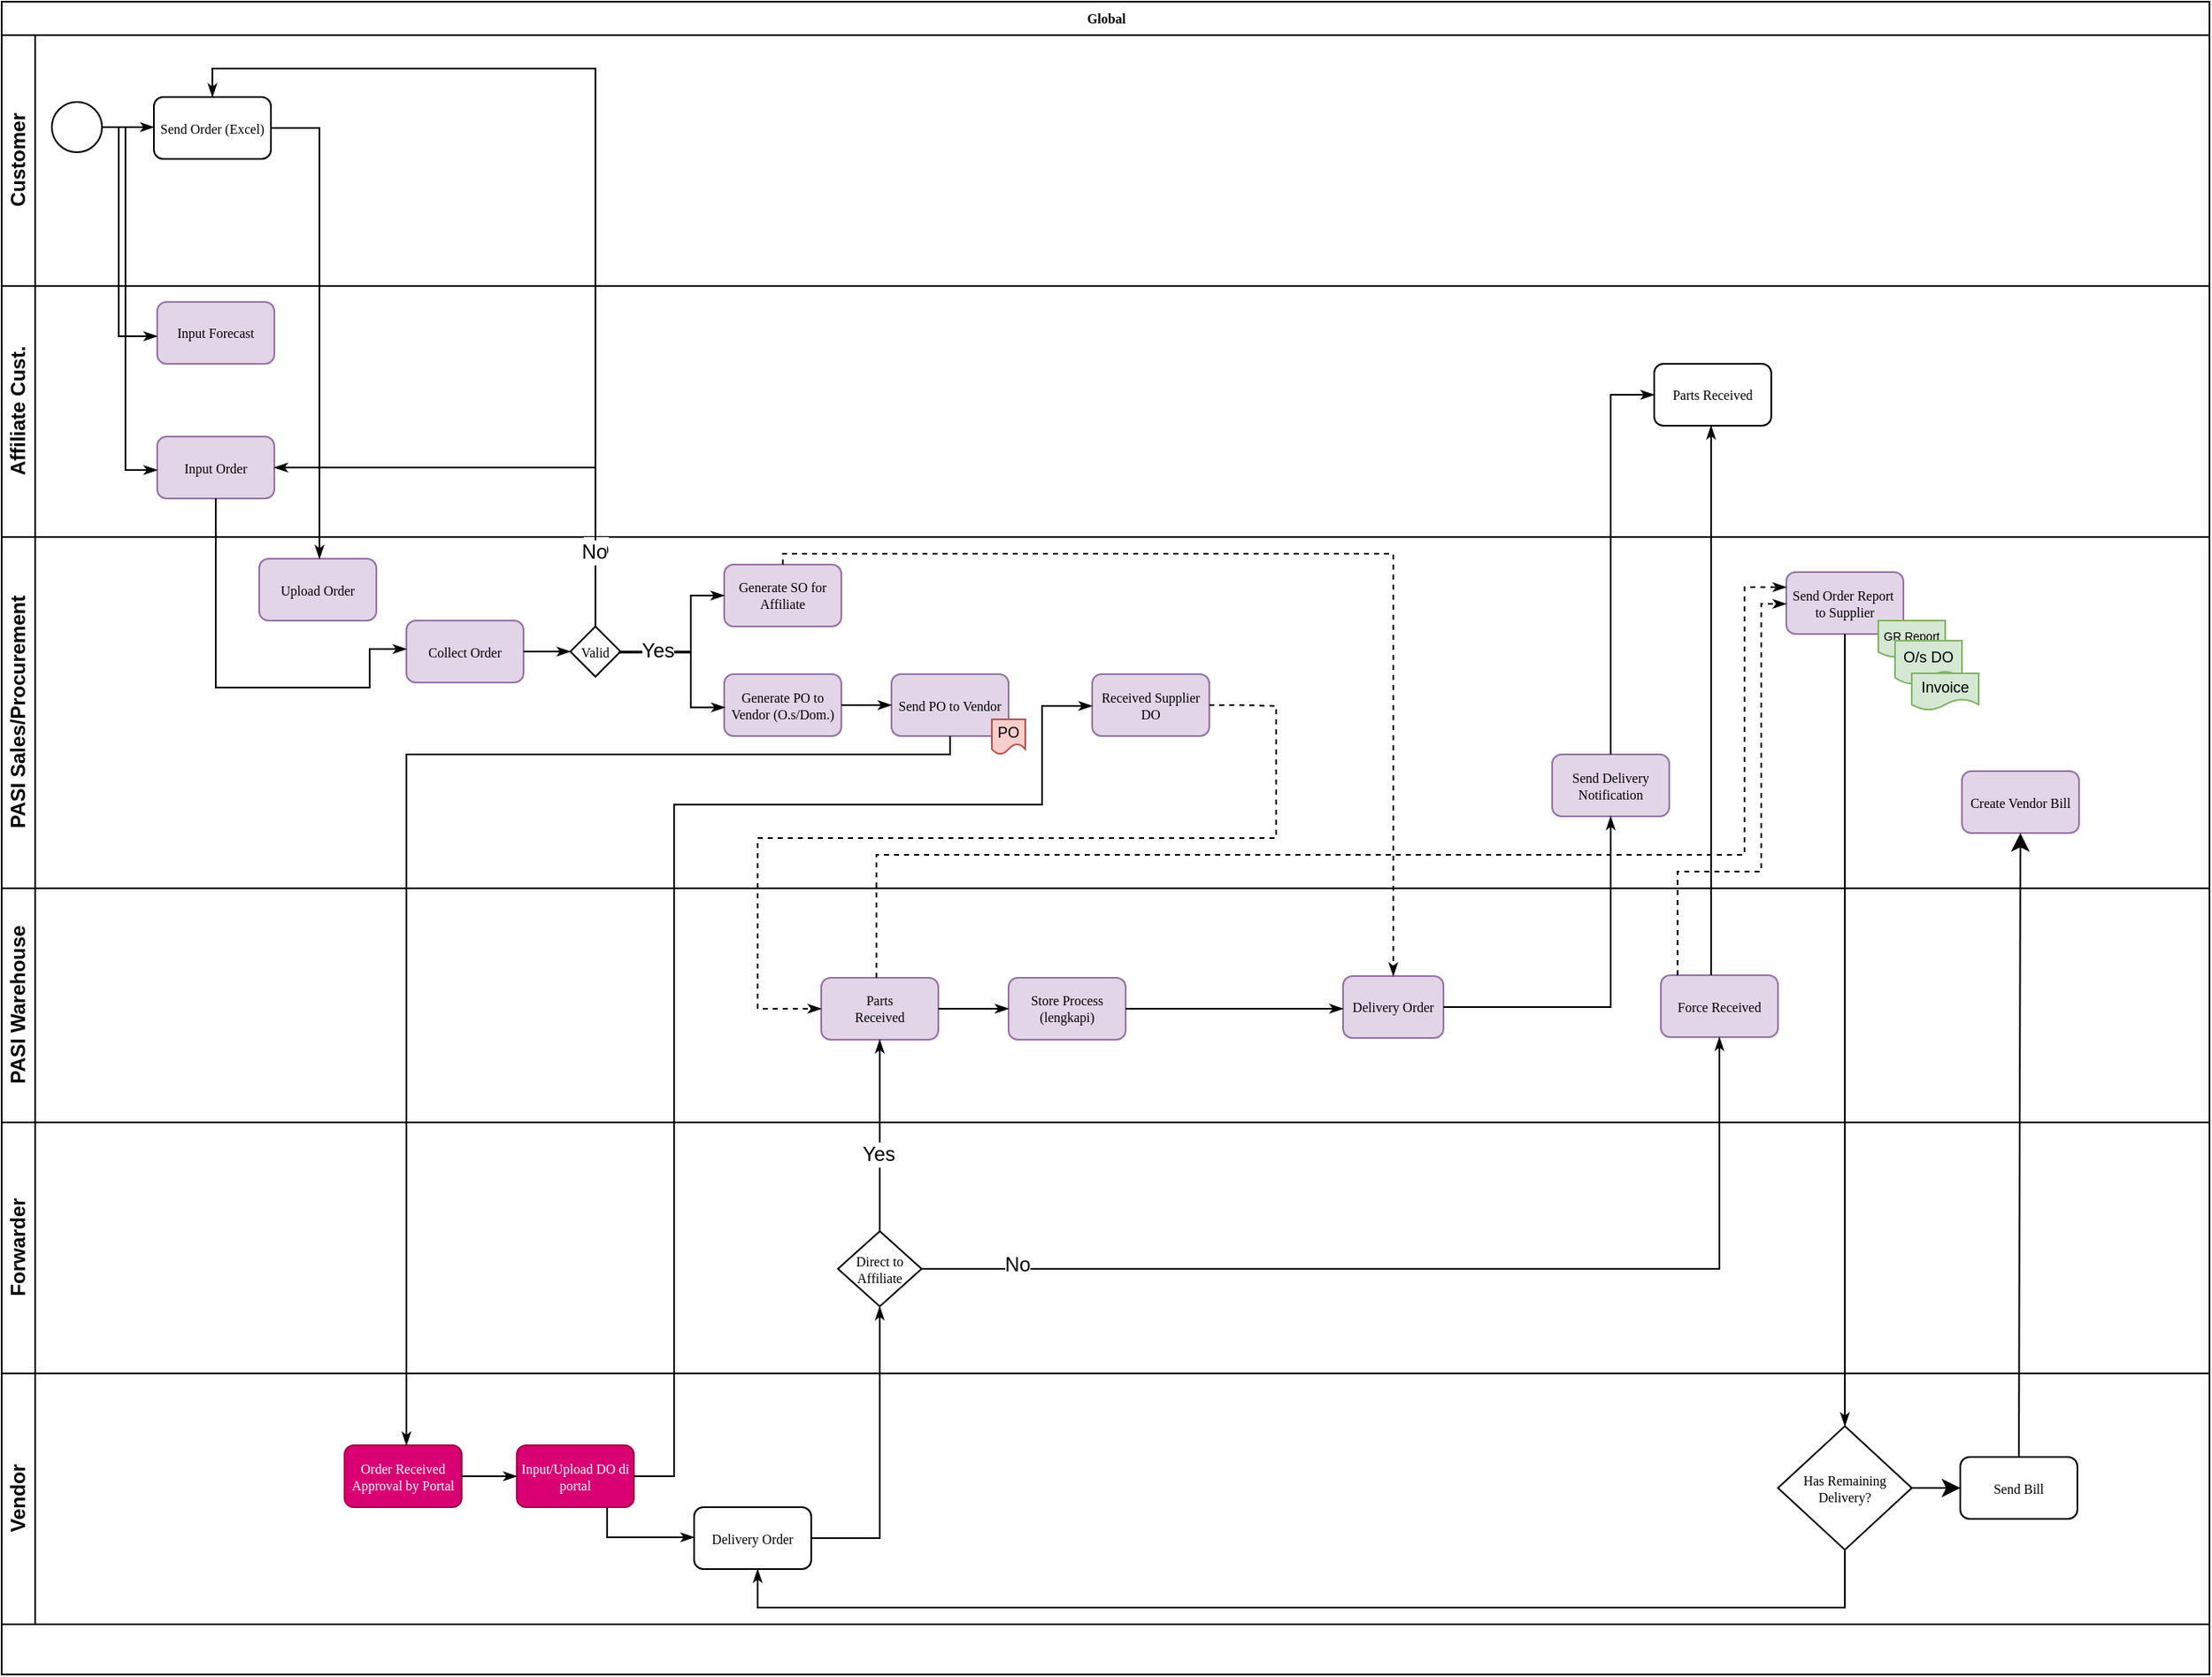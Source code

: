 <mxfile version="24.2.0" type="github" pages="7">
  <diagram name="Page-1" id="c7488fd3-1785-93aa-aadb-54a6760d102a">
    <mxGraphModel dx="1061" dy="580" grid="1" gridSize="10" guides="1" tooltips="1" connect="1" arrows="1" fold="1" page="1" pageScale="1" pageWidth="1100" pageHeight="850" background="none" math="0" shadow="0">
      <root>
        <mxCell id="0" />
        <mxCell id="1" parent="0" />
        <mxCell id="2b4e8129b02d487f-1" value="Global" style="swimlane;html=1;childLayout=stackLayout;horizontal=1;startSize=20;horizontalStack=0;rounded=0;shadow=0;labelBackgroundColor=none;strokeWidth=1;fontFamily=Verdana;fontSize=8;align=center;" parent="1" vertex="1">
          <mxGeometry x="20" y="20" width="1320" height="1000" as="geometry" />
        </mxCell>
        <mxCell id="2b4e8129b02d487f-2" value="&lt;div&gt;Customer&lt;/div&gt;" style="swimlane;html=1;startSize=20;horizontal=0;" parent="2b4e8129b02d487f-1" vertex="1">
          <mxGeometry y="20" width="1320" height="150" as="geometry" />
        </mxCell>
        <mxCell id="GMltM3ymVXndYzE7rLGL-1" value="Send Order (Excel)" style="rounded=1;whiteSpace=wrap;html=1;shadow=0;labelBackgroundColor=none;strokeWidth=1;fontFamily=Verdana;fontSize=8;align=center;" parent="2b4e8129b02d487f-2" vertex="1">
          <mxGeometry x="91" y="37" width="70" height="37" as="geometry" />
        </mxCell>
        <mxCell id="2b4e8129b02d487f-5" value="" style="ellipse;whiteSpace=wrap;html=1;rounded=0;shadow=0;labelBackgroundColor=none;strokeWidth=1;fontFamily=Verdana;fontSize=8;align=center;" parent="2b4e8129b02d487f-2" vertex="1">
          <mxGeometry x="30" y="40" width="30" height="30" as="geometry" />
        </mxCell>
        <mxCell id="GMltM3ymVXndYzE7rLGL-4" style="edgeStyle=orthogonalEdgeStyle;rounded=0;html=1;labelBackgroundColor=none;startArrow=none;startFill=0;startSize=5;endArrow=classicThin;endFill=1;endSize=5;jettySize=auto;orthogonalLoop=1;strokeWidth=1;fontFamily=Verdana;fontSize=8" parent="2b4e8129b02d487f-2" source="2b4e8129b02d487f-5" target="GMltM3ymVXndYzE7rLGL-1" edge="1">
          <mxGeometry relative="1" as="geometry">
            <mxPoint x="50" y="79" as="sourcePoint" />
            <mxPoint x="121" y="190" as="targetPoint" />
            <Array as="points">
              <mxPoint x="70" y="55" />
              <mxPoint x="70" y="55" />
            </Array>
          </mxGeometry>
        </mxCell>
        <mxCell id="2b4e8129b02d487f-3" value="Affiliate Cust." style="swimlane;html=1;startSize=20;horizontal=0;" parent="2b4e8129b02d487f-1" vertex="1">
          <mxGeometry y="170" width="1320" height="150" as="geometry" />
        </mxCell>
        <mxCell id="2b4e8129b02d487f-6" value="Input Order" style="rounded=1;whiteSpace=wrap;html=1;shadow=0;labelBackgroundColor=none;strokeWidth=1;fontFamily=Verdana;fontSize=8;align=center;fillColor=#e1d5e7;strokeColor=#9673a6;" parent="2b4e8129b02d487f-3" vertex="1">
          <mxGeometry x="93" y="90.0" width="70" height="37" as="geometry" />
        </mxCell>
        <mxCell id="OChGtl6JTXPUs5rAQgMA-21" value="Input Forecast" style="rounded=1;whiteSpace=wrap;html=1;shadow=0;labelBackgroundColor=none;strokeWidth=1;fontFamily=Verdana;fontSize=8;align=center;fillColor=#e1d5e7;strokeColor=#9673a6;" parent="2b4e8129b02d487f-3" vertex="1">
          <mxGeometry x="93" y="9.5" width="70" height="37" as="geometry" />
        </mxCell>
        <mxCell id="OChGtl6JTXPUs5rAQgMA-75" value="Parts Received" style="rounded=1;whiteSpace=wrap;html=1;shadow=0;labelBackgroundColor=none;strokeWidth=1;fontFamily=Verdana;fontSize=8;align=center;" parent="2b4e8129b02d487f-3" vertex="1">
          <mxGeometry x="988" y="46.5" width="70" height="37" as="geometry" />
        </mxCell>
        <mxCell id="2b4e8129b02d487f-4" value="PASI Sales/Procurement" style="swimlane;html=1;startSize=20;horizontal=0;" parent="2b4e8129b02d487f-1" vertex="1">
          <mxGeometry y="320" width="1320" height="210" as="geometry" />
        </mxCell>
        <mxCell id="OChGtl6JTXPUs5rAQgMA-20" value="Collect Order" style="rounded=1;whiteSpace=wrap;html=1;shadow=0;labelBackgroundColor=none;strokeWidth=1;fontFamily=Verdana;fontSize=8;align=center;fillColor=#e1d5e7;strokeColor=#9673a6;" parent="2b4e8129b02d487f-4" vertex="1">
          <mxGeometry x="242" y="50" width="70" height="37" as="geometry" />
        </mxCell>
        <mxCell id="OChGtl6JTXPUs5rAQgMA-28" value="Valid" style="strokeWidth=1;html=1;shape=mxgraph.flowchart.decision;whiteSpace=wrap;rounded=1;shadow=0;labelBackgroundColor=none;fontFamily=Verdana;fontSize=8;align=center;" parent="2b4e8129b02d487f-4" vertex="1">
          <mxGeometry x="340" y="53.5" width="30" height="30" as="geometry" />
        </mxCell>
        <mxCell id="OChGtl6JTXPUs5rAQgMA-30" style="edgeStyle=orthogonalEdgeStyle;rounded=0;html=1;labelBackgroundColor=none;startArrow=none;startFill=0;startSize=5;endArrow=classicThin;endFill=1;endSize=5;jettySize=auto;orthogonalLoop=1;strokeWidth=1;fontFamily=Verdana;fontSize=8;" parent="2b4e8129b02d487f-4" source="OChGtl6JTXPUs5rAQgMA-20" target="OChGtl6JTXPUs5rAQgMA-28" edge="1">
          <mxGeometry relative="1" as="geometry">
            <mxPoint x="329" y="-13" as="sourcePoint" />
            <mxPoint x="342" y="50" as="targetPoint" />
            <Array as="points">
              <mxPoint x="329" y="68" />
              <mxPoint x="332" y="68" />
            </Array>
          </mxGeometry>
        </mxCell>
        <mxCell id="OChGtl6JTXPUs5rAQgMA-31" value="Generate SO for Affiliate" style="rounded=1;whiteSpace=wrap;html=1;shadow=0;labelBackgroundColor=none;strokeWidth=1;fontFamily=Verdana;fontSize=8;align=center;fillColor=#e1d5e7;strokeColor=#9673a6;" parent="2b4e8129b02d487f-4" vertex="1">
          <mxGeometry x="432" y="16.5" width="70" height="37" as="geometry" />
        </mxCell>
        <mxCell id="OChGtl6JTXPUs5rAQgMA-34" style="edgeStyle=orthogonalEdgeStyle;rounded=0;html=1;labelBackgroundColor=none;startArrow=none;startFill=0;startSize=5;endArrow=classicThin;endFill=1;endSize=5;jettySize=auto;orthogonalLoop=1;strokeWidth=1;fontFamily=Verdana;fontSize=8;exitX=1;exitY=0.5;exitDx=0;exitDy=0;exitPerimeter=0;entryX=0;entryY=0.5;entryDx=0;entryDy=0;" parent="2b4e8129b02d487f-4" source="OChGtl6JTXPUs5rAQgMA-28" target="OChGtl6JTXPUs5rAQgMA-31" edge="1">
          <mxGeometry relative="1" as="geometry">
            <mxPoint x="322" y="79" as="sourcePoint" />
            <mxPoint x="362" y="79" as="targetPoint" />
            <Array as="points">
              <mxPoint x="412" y="68" />
              <mxPoint x="412" y="35" />
            </Array>
          </mxGeometry>
        </mxCell>
        <mxCell id="OChGtl6JTXPUs5rAQgMA-35" value="Generate PO to Vendor (O.s/Dom.)" style="rounded=1;whiteSpace=wrap;html=1;shadow=0;labelBackgroundColor=none;strokeWidth=1;fontFamily=Verdana;fontSize=8;align=center;fillColor=#e1d5e7;strokeColor=#9673a6;" parent="2b4e8129b02d487f-4" vertex="1">
          <mxGeometry x="432" y="82" width="70" height="37" as="geometry" />
        </mxCell>
        <mxCell id="OChGtl6JTXPUs5rAQgMA-36" style="edgeStyle=orthogonalEdgeStyle;rounded=0;html=1;labelBackgroundColor=none;startArrow=none;startFill=0;startSize=5;endArrow=classicThin;endFill=1;endSize=5;jettySize=auto;orthogonalLoop=1;strokeWidth=1;fontFamily=Verdana;fontSize=8;entryX=0.006;entryY=0.538;entryDx=0;entryDy=0;exitX=0.961;exitY=0.52;exitDx=0;exitDy=0;exitPerimeter=0;entryPerimeter=0;" parent="2b4e8129b02d487f-4" source="OChGtl6JTXPUs5rAQgMA-28" target="OChGtl6JTXPUs5rAQgMA-35" edge="1">
          <mxGeometry relative="1" as="geometry">
            <mxPoint x="392" y="80" as="sourcePoint" />
            <mxPoint x="432" y="118.5" as="targetPoint" />
            <Array as="points">
              <mxPoint x="412" y="69" />
              <mxPoint x="412" y="102" />
            </Array>
          </mxGeometry>
        </mxCell>
        <mxCell id="bfZTL-geVbeJQ1GXdaqd-4" value="Yes" style="edgeLabel;html=1;align=center;verticalAlign=middle;resizable=0;points=[];fontSize=12;" vertex="1" connectable="0" parent="OChGtl6JTXPUs5rAQgMA-36">
          <mxGeometry x="-0.753" relative="1" as="geometry">
            <mxPoint x="11" y="-1" as="offset" />
          </mxGeometry>
        </mxCell>
        <mxCell id="OChGtl6JTXPUs5rAQgMA-66" value="Send PO to Vendor" style="rounded=1;whiteSpace=wrap;html=1;shadow=0;labelBackgroundColor=none;strokeWidth=1;fontFamily=Verdana;fontSize=8;align=center;fillColor=#e1d5e7;strokeColor=#9673a6;" parent="2b4e8129b02d487f-4" vertex="1">
          <mxGeometry x="532" y="82" width="70" height="37" as="geometry" />
        </mxCell>
        <mxCell id="OChGtl6JTXPUs5rAQgMA-67" style="edgeStyle=orthogonalEdgeStyle;rounded=0;html=1;labelBackgroundColor=none;startArrow=none;startFill=0;startSize=5;endArrow=classicThin;endFill=1;endSize=5;jettySize=auto;orthogonalLoop=1;strokeWidth=1;fontFamily=Verdana;fontSize=8;entryX=0;entryY=0.5;entryDx=0;entryDy=0;exitX=1;exitY=0.5;exitDx=0;exitDy=0;" parent="2b4e8129b02d487f-4" source="OChGtl6JTXPUs5rAQgMA-35" target="OChGtl6JTXPUs5rAQgMA-66" edge="1">
          <mxGeometry relative="1" as="geometry">
            <mxPoint x="391" y="79" as="sourcePoint" />
            <mxPoint x="442" y="112" as="targetPoint" />
            <Array as="points">
              <mxPoint x="512" y="101" />
              <mxPoint x="532" y="100" />
            </Array>
          </mxGeometry>
        </mxCell>
        <mxCell id="OChGtl6JTXPUs5rAQgMA-84" value="Send Order Report&amp;nbsp; to Supplier" style="rounded=1;whiteSpace=wrap;html=1;shadow=0;labelBackgroundColor=none;strokeWidth=1;fontFamily=Verdana;fontSize=8;align=center;fillColor=#e1d5e7;strokeColor=#9673a6;" parent="2b4e8129b02d487f-4" vertex="1">
          <mxGeometry x="1067" y="21" width="70" height="37" as="geometry" />
        </mxCell>
        <mxCell id="OChGtl6JTXPUs5rAQgMA-87" value="Received Supplier DO" style="rounded=1;whiteSpace=wrap;html=1;shadow=0;labelBackgroundColor=none;strokeWidth=1;fontFamily=Verdana;fontSize=8;align=center;fillColor=#e1d5e7;strokeColor=#9673a6;" parent="2b4e8129b02d487f-4" vertex="1">
          <mxGeometry x="652" y="82" width="70" height="37" as="geometry" />
        </mxCell>
        <mxCell id="OChGtl6JTXPUs5rAQgMA-92" value="Send Delivery Notification" style="rounded=1;whiteSpace=wrap;html=1;shadow=0;labelBackgroundColor=none;strokeWidth=1;fontFamily=Verdana;fontSize=8;align=center;fillColor=#e1d5e7;strokeColor=#9673a6;" parent="2b4e8129b02d487f-4" vertex="1">
          <mxGeometry x="927" y="130" width="70" height="37" as="geometry" />
        </mxCell>
        <mxCell id="OChGtl6JTXPUs5rAQgMA-100" value="Create Vendor Bill" style="rounded=1;whiteSpace=wrap;html=1;shadow=0;labelBackgroundColor=none;strokeWidth=1;fontFamily=Verdana;fontSize=8;align=center;fillColor=#e1d5e7;strokeColor=#9673a6;" parent="2b4e8129b02d487f-4" vertex="1">
          <mxGeometry x="1172" y="140" width="70" height="37" as="geometry" />
        </mxCell>
        <mxCell id="OChGtl6JTXPUs5rAQgMA-106" value="&lt;font style=&quot;font-size: 9px;&quot;&gt;PO&lt;/font&gt;" style="shape=document;whiteSpace=wrap;html=1;boundedLbl=1;fillColor=#f8cecc;strokeColor=#b85450;" parent="2b4e8129b02d487f-4" vertex="1">
          <mxGeometry x="592" y="109" width="20" height="21" as="geometry" />
        </mxCell>
        <mxCell id="OChGtl6JTXPUs5rAQgMA-110" value="&lt;font style=&quot;font-size: 7px;&quot;&gt;GR Report&lt;/font&gt;" style="shape=document;whiteSpace=wrap;html=1;boundedLbl=1;fillColor=#d5e8d4;strokeColor=#82b366;" parent="2b4e8129b02d487f-4" vertex="1">
          <mxGeometry x="1122" y="50" width="40" height="22" as="geometry" />
        </mxCell>
        <mxCell id="OChGtl6JTXPUs5rAQgMA-111" value="&lt;font style=&quot;font-size: 9px;&quot;&gt;O/s DO&lt;/font&gt;" style="shape=document;whiteSpace=wrap;html=1;boundedLbl=1;fillColor=#d5e8d4;strokeColor=#82b366;" parent="2b4e8129b02d487f-4" vertex="1">
          <mxGeometry x="1132" y="62" width="40" height="26" as="geometry" />
        </mxCell>
        <mxCell id="OChGtl6JTXPUs5rAQgMA-112" value="&lt;font style=&quot;font-size: 9px;&quot;&gt;Invoice&lt;/font&gt;" style="shape=document;whiteSpace=wrap;html=1;boundedLbl=1;fillColor=#d5e8d4;strokeColor=#82b366;" parent="2b4e8129b02d487f-4" vertex="1">
          <mxGeometry x="1142" y="81.5" width="40" height="22" as="geometry" />
        </mxCell>
        <mxCell id="OChGtl6JTXPUs5rAQgMA-23" style="edgeStyle=orthogonalEdgeStyle;rounded=0;html=1;labelBackgroundColor=none;startArrow=none;startFill=0;startSize=5;endArrow=classicThin;endFill=1;endSize=5;jettySize=auto;orthogonalLoop=1;strokeWidth=1;fontFamily=Verdana;fontSize=8;" parent="2b4e8129b02d487f-4" source="2b4e8129b02d487f-6" edge="1">
          <mxGeometry relative="1" as="geometry">
            <mxPoint x="200.0" y="-23" as="sourcePoint" />
            <mxPoint x="242" y="67" as="targetPoint" />
            <Array as="points">
              <mxPoint x="128" y="90" />
              <mxPoint x="220" y="90" />
              <mxPoint x="220" y="67" />
            </Array>
          </mxGeometry>
        </mxCell>
        <mxCell id="bfZTL-geVbeJQ1GXdaqd-9" value="Upload Order" style="rounded=1;whiteSpace=wrap;html=1;shadow=0;labelBackgroundColor=none;strokeWidth=1;fontFamily=Verdana;fontSize=8;align=center;fillColor=#e1d5e7;strokeColor=#9673a6;" vertex="1" parent="2b4e8129b02d487f-4">
          <mxGeometry x="154" y="13" width="70" height="37" as="geometry" />
        </mxCell>
        <mxCell id="OChGtl6JTXPUs5rAQgMA-1" value="PASI Warehouse" style="swimlane;html=1;startSize=20;horizontal=0;" parent="2b4e8129b02d487f-1" vertex="1">
          <mxGeometry y="530" width="1320" height="140" as="geometry" />
        </mxCell>
        <mxCell id="OChGtl6JTXPUs5rAQgMA-71" value="&lt;div&gt;Parts&lt;/div&gt;&lt;div&gt;Received&lt;/div&gt;" style="rounded=1;whiteSpace=wrap;html=1;shadow=0;labelBackgroundColor=none;strokeWidth=1;fontFamily=Verdana;fontSize=8;align=center;fillColor=#e1d5e7;strokeColor=#9673a6;" parent="OChGtl6JTXPUs5rAQgMA-1" vertex="1">
          <mxGeometry x="490" y="53.5" width="70" height="37" as="geometry" />
        </mxCell>
        <mxCell id="OChGtl6JTXPUs5rAQgMA-77" value="Store Process (lengkapi)" style="rounded=1;whiteSpace=wrap;html=1;shadow=0;labelBackgroundColor=none;strokeWidth=1;fontFamily=Verdana;fontSize=8;align=center;fillColor=#e1d5e7;strokeColor=#9673a6;" parent="OChGtl6JTXPUs5rAQgMA-1" vertex="1">
          <mxGeometry x="602" y="53.5" width="70" height="37" as="geometry" />
        </mxCell>
        <mxCell id="OChGtl6JTXPUs5rAQgMA-78" value="Delivery Order" style="rounded=1;whiteSpace=wrap;html=1;shadow=0;labelBackgroundColor=none;strokeWidth=1;fontFamily=Verdana;fontSize=8;align=center;fillColor=#e1d5e7;strokeColor=#9673a6;" parent="OChGtl6JTXPUs5rAQgMA-1" vertex="1">
          <mxGeometry x="802" y="52.5" width="60" height="37" as="geometry" />
        </mxCell>
        <mxCell id="OChGtl6JTXPUs5rAQgMA-80" style="edgeStyle=orthogonalEdgeStyle;rounded=0;html=1;labelBackgroundColor=none;startArrow=none;startFill=0;startSize=5;endArrow=classicThin;endFill=1;endSize=5;jettySize=auto;orthogonalLoop=1;strokeWidth=1;fontFamily=Verdana;fontSize=8;entryX=0;entryY=0.5;entryDx=0;entryDy=0;exitX=1;exitY=0.5;exitDx=0;exitDy=0;" parent="OChGtl6JTXPUs5rAQgMA-1" source="OChGtl6JTXPUs5rAQgMA-71" target="OChGtl6JTXPUs5rAQgMA-77" edge="1">
          <mxGeometry relative="1" as="geometry">
            <mxPoint x="620" y="-79" as="sourcePoint" />
            <mxPoint x="650" y="-79" as="targetPoint" />
            <Array as="points">
              <mxPoint x="580" y="72" />
              <mxPoint x="580" y="72" />
            </Array>
          </mxGeometry>
        </mxCell>
        <mxCell id="OChGtl6JTXPUs5rAQgMA-81" style="edgeStyle=orthogonalEdgeStyle;rounded=0;html=1;labelBackgroundColor=none;startArrow=none;startFill=0;startSize=5;endArrow=classicThin;endFill=1;endSize=5;jettySize=auto;orthogonalLoop=1;strokeWidth=1;fontFamily=Verdana;fontSize=8;" parent="OChGtl6JTXPUs5rAQgMA-1" source="OChGtl6JTXPUs5rAQgMA-77" target="OChGtl6JTXPUs5rAQgMA-78" edge="1">
          <mxGeometry relative="1" as="geometry">
            <mxPoint x="702" y="70" as="sourcePoint" />
            <mxPoint x="762" y="100" as="targetPoint" />
            <Array as="points">
              <mxPoint x="772" y="72" />
              <mxPoint x="772" y="72" />
            </Array>
          </mxGeometry>
        </mxCell>
        <mxCell id="GMltM3ymVXndYzE7rLGL-8" value="&lt;div&gt;Force Received&lt;/div&gt;" style="rounded=1;whiteSpace=wrap;html=1;shadow=0;labelBackgroundColor=none;strokeWidth=1;fontFamily=Verdana;fontSize=8;align=center;fillColor=#e1d5e7;strokeColor=#9673a6;" parent="OChGtl6JTXPUs5rAQgMA-1" vertex="1">
          <mxGeometry x="992" y="52" width="70" height="37" as="geometry" />
        </mxCell>
        <mxCell id="OChGtl6JTXPUs5rAQgMA-9" value="Forwarder" style="swimlane;html=1;startSize=20;horizontal=0;" parent="2b4e8129b02d487f-1" vertex="1">
          <mxGeometry y="670" width="1320" height="150" as="geometry" />
        </mxCell>
        <mxCell id="OChGtl6JTXPUs5rAQgMA-73" value="Direct to Affiliate" style="strokeWidth=1;html=1;shape=mxgraph.flowchart.decision;whiteSpace=wrap;rounded=1;shadow=0;labelBackgroundColor=none;fontFamily=Verdana;fontSize=8;align=center;" parent="OChGtl6JTXPUs5rAQgMA-9" vertex="1">
          <mxGeometry x="500" y="65" width="50" height="45" as="geometry" />
        </mxCell>
        <mxCell id="OChGtl6JTXPUs5rAQgMA-33" style="edgeStyle=orthogonalEdgeStyle;rounded=0;html=1;labelBackgroundColor=none;startArrow=none;startFill=0;startSize=5;endArrow=classicThin;endFill=1;endSize=5;jettySize=auto;orthogonalLoop=1;strokeWidth=1;fontFamily=Verdana;fontSize=8;entryX=1;entryY=0.5;entryDx=0;entryDy=0;" parent="2b4e8129b02d487f-1" source="OChGtl6JTXPUs5rAQgMA-28" target="2b4e8129b02d487f-6" edge="1">
          <mxGeometry relative="1" as="geometry">
            <mxPoint x="342" y="360" as="sourcePoint" />
            <mxPoint x="235.0" y="278.077" as="targetPoint" />
            <Array as="points">
              <mxPoint x="355" y="279" />
            </Array>
          </mxGeometry>
        </mxCell>
        <mxCell id="bfZTL-geVbeJQ1GXdaqd-5" value="No" style="edgeLabel;html=1;align=center;verticalAlign=middle;resizable=0;points=[];fontSize=12;" vertex="1" connectable="0" parent="OChGtl6JTXPUs5rAQgMA-33">
          <mxGeometry x="-0.671" relative="1" as="geometry">
            <mxPoint as="offset" />
          </mxGeometry>
        </mxCell>
        <mxCell id="OChGtl6JTXPUs5rAQgMA-38" value="Vendor" style="swimlane;html=1;startSize=20;horizontal=0;" parent="2b4e8129b02d487f-1" vertex="1">
          <mxGeometry y="820" width="1320" height="150" as="geometry" />
        </mxCell>
        <mxCell id="OChGtl6JTXPUs5rAQgMA-39" value="Order Received&lt;div&gt;Approval by Portal&lt;/div&gt;" style="rounded=1;whiteSpace=wrap;html=1;shadow=0;labelBackgroundColor=none;strokeWidth=1;fontFamily=Verdana;fontSize=8;align=center;fillColor=#d80073;fontColor=#ffffff;strokeColor=#A50040;" parent="OChGtl6JTXPUs5rAQgMA-38" vertex="1">
          <mxGeometry x="205" y="43" width="70" height="37" as="geometry" />
        </mxCell>
        <mxCell id="OChGtl6JTXPUs5rAQgMA-69" value="Delivery Order" style="rounded=1;whiteSpace=wrap;html=1;shadow=0;labelBackgroundColor=none;strokeWidth=1;fontFamily=Verdana;fontSize=8;align=center;" parent="OChGtl6JTXPUs5rAQgMA-38" vertex="1">
          <mxGeometry x="414" y="80" width="70" height="37" as="geometry" />
        </mxCell>
        <mxCell id="OChGtl6JTXPUs5rAQgMA-70" style="edgeStyle=orthogonalEdgeStyle;rounded=0;html=1;labelBackgroundColor=none;startArrow=none;startFill=0;startSize=5;endArrow=classicThin;endFill=1;endSize=5;jettySize=auto;orthogonalLoop=1;strokeWidth=1;fontFamily=Verdana;fontSize=8;" parent="OChGtl6JTXPUs5rAQgMA-38" source="GMltM3ymVXndYzE7rLGL-5" target="OChGtl6JTXPUs5rAQgMA-69" edge="1">
          <mxGeometry relative="1" as="geometry">
            <mxPoint x="512" y="-339" as="sourcePoint" />
            <mxPoint x="542" y="-339" as="targetPoint" />
            <Array as="points">
              <mxPoint x="362" y="98" />
            </Array>
          </mxGeometry>
        </mxCell>
        <mxCell id="OChGtl6JTXPUs5rAQgMA-101" value="" style="edgeStyle=none;curved=1;rounded=0;orthogonalLoop=1;jettySize=auto;html=1;fontSize=12;startSize=8;endSize=8;" parent="OChGtl6JTXPUs5rAQgMA-38" source="OChGtl6JTXPUs5rAQgMA-96" target="OChGtl6JTXPUs5rAQgMA-98" edge="1">
          <mxGeometry relative="1" as="geometry" />
        </mxCell>
        <mxCell id="OChGtl6JTXPUs5rAQgMA-96" value="Has Remaining Delivery?" style="strokeWidth=1;html=1;shape=mxgraph.flowchart.decision;whiteSpace=wrap;rounded=1;shadow=0;labelBackgroundColor=none;fontFamily=Verdana;fontSize=8;align=center;" parent="OChGtl6JTXPUs5rAQgMA-38" vertex="1">
          <mxGeometry x="1062" y="31.5" width="80" height="74" as="geometry" />
        </mxCell>
        <mxCell id="OChGtl6JTXPUs5rAQgMA-97" style="edgeStyle=orthogonalEdgeStyle;rounded=0;html=1;labelBackgroundColor=none;startArrow=none;startFill=0;startSize=5;endArrow=classicThin;endFill=1;endSize=5;jettySize=auto;orthogonalLoop=1;strokeWidth=1;fontFamily=Verdana;fontSize=8;" parent="OChGtl6JTXPUs5rAQgMA-38" source="OChGtl6JTXPUs5rAQgMA-96" target="OChGtl6JTXPUs5rAQgMA-69" edge="1">
          <mxGeometry relative="1" as="geometry">
            <mxPoint x="463" y="79" as="sourcePoint" />
            <mxPoint x="535" y="-30" as="targetPoint" />
            <Array as="points">
              <mxPoint x="1102" y="140" />
              <mxPoint x="452" y="140" />
            </Array>
          </mxGeometry>
        </mxCell>
        <mxCell id="OChGtl6JTXPUs5rAQgMA-98" value="Send Bill" style="rounded=1;whiteSpace=wrap;html=1;shadow=0;labelBackgroundColor=none;strokeWidth=1;fontFamily=Verdana;fontSize=8;align=center;" parent="OChGtl6JTXPUs5rAQgMA-38" vertex="1">
          <mxGeometry x="1171" y="50" width="70" height="37" as="geometry" />
        </mxCell>
        <mxCell id="OChGtl6JTXPUs5rAQgMA-99" style="edgeStyle=orthogonalEdgeStyle;rounded=0;html=1;labelBackgroundColor=none;startArrow=none;startFill=0;startSize=5;endArrow=classicThin;endFill=1;endSize=5;jettySize=auto;orthogonalLoop=1;strokeWidth=1;fontFamily=Verdana;fontSize=8;" parent="OChGtl6JTXPUs5rAQgMA-38" source="OChGtl6JTXPUs5rAQgMA-96" target="OChGtl6JTXPUs5rAQgMA-98" edge="1">
          <mxGeometry relative="1" as="geometry">
            <mxPoint x="782" y="90" as="sourcePoint" />
            <mxPoint x="392" y="120" as="targetPoint" />
            <Array as="points" />
          </mxGeometry>
        </mxCell>
        <mxCell id="GMltM3ymVXndYzE7rLGL-5" value="Input/Upload DO di portal" style="rounded=1;whiteSpace=wrap;html=1;shadow=0;labelBackgroundColor=none;strokeWidth=1;fontFamily=Verdana;fontSize=8;align=center;strokeColor=#A50040;verticalAlign=middle;fontColor=#ffffff;fillColor=#d80073;" parent="OChGtl6JTXPUs5rAQgMA-38" vertex="1">
          <mxGeometry x="308" y="43" width="70" height="37" as="geometry" />
        </mxCell>
        <mxCell id="GMltM3ymVXndYzE7rLGL-7" style="edgeStyle=orthogonalEdgeStyle;rounded=0;html=1;labelBackgroundColor=none;startArrow=none;startFill=0;startSize=5;endArrow=classicThin;endFill=1;endSize=5;jettySize=auto;orthogonalLoop=1;strokeWidth=1;fontFamily=Verdana;fontSize=8;" parent="OChGtl6JTXPUs5rAQgMA-38" source="OChGtl6JTXPUs5rAQgMA-39" target="GMltM3ymVXndYzE7rLGL-5" edge="1">
          <mxGeometry relative="1" as="geometry">
            <mxPoint x="357" y="79" as="sourcePoint" />
            <mxPoint x="437" y="90" as="targetPoint" />
            <Array as="points">
              <mxPoint x="302" y="62" />
              <mxPoint x="302" y="62" />
            </Array>
          </mxGeometry>
        </mxCell>
        <mxCell id="OChGtl6JTXPUs5rAQgMA-68" style="edgeStyle=orthogonalEdgeStyle;rounded=0;html=1;labelBackgroundColor=none;startArrow=none;startFill=0;startSize=5;endArrow=classicThin;endFill=1;endSize=5;jettySize=auto;orthogonalLoop=1;strokeWidth=1;fontFamily=Verdana;fontSize=8;exitX=0.5;exitY=1;exitDx=0;exitDy=0;" parent="2b4e8129b02d487f-1" source="OChGtl6JTXPUs5rAQgMA-66" target="OChGtl6JTXPUs5rAQgMA-39" edge="1">
          <mxGeometry relative="1" as="geometry">
            <mxPoint x="512" y="431" as="sourcePoint" />
            <mxPoint x="502" y="710" as="targetPoint" />
            <Array as="points">
              <mxPoint x="567" y="450" />
              <mxPoint x="242" y="450" />
            </Array>
          </mxGeometry>
        </mxCell>
        <mxCell id="OChGtl6JTXPUs5rAQgMA-72" style="edgeStyle=orthogonalEdgeStyle;rounded=0;html=1;labelBackgroundColor=none;startArrow=none;startFill=0;startSize=5;endArrow=classicThin;endFill=1;endSize=5;jettySize=auto;orthogonalLoop=1;strokeWidth=1;fontFamily=Verdana;fontSize=8;" parent="2b4e8129b02d487f-1" source="OChGtl6JTXPUs5rAQgMA-73" target="OChGtl6JTXPUs5rAQgMA-71" edge="1">
          <mxGeometry relative="1" as="geometry">
            <mxPoint x="550" y="720" as="sourcePoint" />
            <mxPoint x="430" y="830" as="targetPoint" />
            <Array as="points">
              <mxPoint x="525" y="630" />
              <mxPoint x="525" y="630" />
            </Array>
          </mxGeometry>
        </mxCell>
        <mxCell id="bfZTL-geVbeJQ1GXdaqd-1" value="Yes" style="edgeLabel;html=1;align=center;verticalAlign=middle;resizable=0;points=[];fontSize=12;" vertex="1" connectable="0" parent="OChGtl6JTXPUs5rAQgMA-72">
          <mxGeometry x="-0.184" y="1" relative="1" as="geometry">
            <mxPoint as="offset" />
          </mxGeometry>
        </mxCell>
        <mxCell id="OChGtl6JTXPUs5rAQgMA-74" style="edgeStyle=orthogonalEdgeStyle;rounded=0;html=1;labelBackgroundColor=none;startArrow=none;startFill=0;startSize=5;endArrow=classicThin;endFill=1;endSize=5;jettySize=auto;orthogonalLoop=1;strokeWidth=1;fontFamily=Verdana;fontSize=8;entryX=0.5;entryY=1;entryDx=0;entryDy=0;entryPerimeter=0;" parent="2b4e8129b02d487f-1" source="OChGtl6JTXPUs5rAQgMA-69" target="OChGtl6JTXPUs5rAQgMA-73" edge="1">
          <mxGeometry relative="1" as="geometry">
            <mxPoint x="358" y="848" as="sourcePoint" />
            <mxPoint x="393" y="848" as="targetPoint" />
            <Array as="points" />
          </mxGeometry>
        </mxCell>
        <mxCell id="OChGtl6JTXPUs5rAQgMA-76" style="edgeStyle=orthogonalEdgeStyle;rounded=0;html=1;labelBackgroundColor=none;startArrow=none;startFill=0;startSize=5;endArrow=classicThin;endFill=1;endSize=5;jettySize=auto;orthogonalLoop=1;strokeWidth=1;fontFamily=Verdana;fontSize=8;" parent="2b4e8129b02d487f-1" source="OChGtl6JTXPUs5rAQgMA-73" target="GMltM3ymVXndYzE7rLGL-8" edge="1">
          <mxGeometry relative="1" as="geometry">
            <mxPoint x="562" y="737.5" as="sourcePoint" />
            <mxPoint x="1035" y="253.5" as="targetPoint" />
            <Array as="points">
              <mxPoint x="1027" y="757" />
            </Array>
          </mxGeometry>
        </mxCell>
        <mxCell id="bfZTL-geVbeJQ1GXdaqd-3" value="No" style="edgeLabel;html=1;align=center;verticalAlign=middle;resizable=0;points=[];fontSize=12;" vertex="1" connectable="0" parent="OChGtl6JTXPUs5rAQgMA-76">
          <mxGeometry x="-0.814" y="3" relative="1" as="geometry">
            <mxPoint as="offset" />
          </mxGeometry>
        </mxCell>
        <mxCell id="OChGtl6JTXPUs5rAQgMA-82" style="edgeStyle=orthogonalEdgeStyle;rounded=0;html=1;labelBackgroundColor=none;startArrow=none;startFill=0;startSize=5;endArrow=classicThin;endFill=1;endSize=5;jettySize=auto;orthogonalLoop=1;strokeWidth=1;fontFamily=Verdana;fontSize=8;" parent="2b4e8129b02d487f-1" source="OChGtl6JTXPUs5rAQgMA-92" target="OChGtl6JTXPUs5rAQgMA-75" edge="1">
          <mxGeometry relative="1" as="geometry">
            <mxPoint x="748" y="590" as="sourcePoint" />
            <mxPoint x="808" y="480" as="targetPoint" />
            <Array as="points">
              <mxPoint x="962" y="469" />
              <mxPoint x="962" y="235" />
            </Array>
          </mxGeometry>
        </mxCell>
        <mxCell id="OChGtl6JTXPUs5rAQgMA-85" style="edgeStyle=orthogonalEdgeStyle;rounded=0;html=1;labelBackgroundColor=none;startArrow=none;startFill=0;startSize=5;endArrow=classicThin;endFill=1;endSize=5;jettySize=auto;orthogonalLoop=1;strokeWidth=1;fontFamily=Verdana;fontSize=8;dashed=1;" parent="2b4e8129b02d487f-1" source="OChGtl6JTXPUs5rAQgMA-71" target="OChGtl6JTXPUs5rAQgMA-84" edge="1">
          <mxGeometry relative="1" as="geometry">
            <mxPoint x="680" y="591" as="sourcePoint" />
            <mxPoint x="727" y="591" as="targetPoint" />
            <Array as="points">
              <mxPoint x="523" y="510" />
              <mxPoint x="1042" y="510" />
              <mxPoint x="1042" y="350" />
            </Array>
          </mxGeometry>
        </mxCell>
        <mxCell id="OChGtl6JTXPUs5rAQgMA-88" style="edgeStyle=orthogonalEdgeStyle;rounded=0;html=1;labelBackgroundColor=none;startArrow=none;startFill=0;startSize=5;endArrow=classicThin;endFill=1;endSize=5;jettySize=auto;orthogonalLoop=1;strokeWidth=1;fontFamily=Verdana;fontSize=8;" parent="2b4e8129b02d487f-1" source="GMltM3ymVXndYzE7rLGL-5" target="OChGtl6JTXPUs5rAQgMA-87" edge="1">
          <mxGeometry relative="1" as="geometry">
            <mxPoint x="463" y="879" as="sourcePoint" />
            <mxPoint x="535" y="770" as="targetPoint" />
            <Array as="points">
              <mxPoint x="402" y="882" />
              <mxPoint x="402" y="480" />
              <mxPoint x="622" y="480" />
              <mxPoint x="622" y="421" />
            </Array>
          </mxGeometry>
        </mxCell>
        <mxCell id="OChGtl6JTXPUs5rAQgMA-93" style="edgeStyle=orthogonalEdgeStyle;rounded=0;html=1;labelBackgroundColor=none;startArrow=none;startFill=0;startSize=5;endArrow=classicThin;endFill=1;endSize=5;jettySize=auto;orthogonalLoop=1;strokeWidth=1;fontFamily=Verdana;fontSize=8;" parent="2b4e8129b02d487f-1" source="OChGtl6JTXPUs5rAQgMA-78" target="OChGtl6JTXPUs5rAQgMA-92" edge="1">
          <mxGeometry relative="1" as="geometry">
            <mxPoint x="862" y="590" as="sourcePoint" />
            <mxPoint x="852" y="479" as="targetPoint" />
            <Array as="points">
              <mxPoint x="962" y="530" />
              <mxPoint x="962" y="530" />
            </Array>
          </mxGeometry>
        </mxCell>
        <mxCell id="OChGtl6JTXPUs5rAQgMA-95" style="edgeStyle=orthogonalEdgeStyle;rounded=0;html=1;labelBackgroundColor=none;startArrow=none;startFill=0;startSize=5;endArrow=classicThin;endFill=1;endSize=5;jettySize=auto;orthogonalLoop=1;strokeWidth=1;fontFamily=Verdana;fontSize=8;" parent="2b4e8129b02d487f-1" source="OChGtl6JTXPUs5rAQgMA-84" target="OChGtl6JTXPUs5rAQgMA-96" edge="1">
          <mxGeometry relative="1" as="geometry">
            <mxPoint x="762" y="774" as="sourcePoint" />
            <mxPoint x="1087" y="850.0" as="targetPoint" />
            <Array as="points" />
          </mxGeometry>
        </mxCell>
        <mxCell id="OChGtl6JTXPUs5rAQgMA-102" value="" style="edgeStyle=none;curved=1;rounded=0;orthogonalLoop=1;jettySize=auto;html=1;fontSize=12;startSize=8;endSize=8;" parent="2b4e8129b02d487f-1" source="OChGtl6JTXPUs5rAQgMA-98" target="OChGtl6JTXPUs5rAQgMA-100" edge="1">
          <mxGeometry relative="1" as="geometry">
            <mxPoint x="1152" y="879" as="sourcePoint" />
            <mxPoint x="1181" y="879" as="targetPoint" />
          </mxGeometry>
        </mxCell>
        <mxCell id="OChGtl6JTXPUs5rAQgMA-89" style="edgeStyle=orthogonalEdgeStyle;rounded=0;html=1;labelBackgroundColor=none;startArrow=none;startFill=0;startSize=5;endArrow=classicThin;endFill=1;endSize=5;jettySize=auto;orthogonalLoop=1;strokeWidth=1;fontFamily=Verdana;fontSize=8;dashed=1;" parent="2b4e8129b02d487f-1" source="OChGtl6JTXPUs5rAQgMA-87" target="OChGtl6JTXPUs5rAQgMA-71" edge="1">
          <mxGeometry relative="1" as="geometry">
            <mxPoint x="712" y="420" as="sourcePoint" />
            <mxPoint x="469.95" y="602.0" as="targetPoint" />
            <Array as="points">
              <mxPoint x="742" y="421" />
              <mxPoint x="762" y="421" />
              <mxPoint x="762" y="500" />
              <mxPoint x="452" y="500" />
              <mxPoint x="452" y="602" />
            </Array>
          </mxGeometry>
        </mxCell>
        <mxCell id="GMltM3ymVXndYzE7rLGL-3" style="edgeStyle=orthogonalEdgeStyle;rounded=0;html=1;labelBackgroundColor=none;startArrow=none;startFill=0;startSize=5;endArrow=classicThin;endFill=1;endSize=5;jettySize=auto;orthogonalLoop=1;strokeWidth=1;fontFamily=Verdana;fontSize=8;" parent="2b4e8129b02d487f-1" source="GMltM3ymVXndYzE7rLGL-1" target="bfZTL-geVbeJQ1GXdaqd-9" edge="1">
          <mxGeometry relative="1" as="geometry">
            <mxPoint x="127" y="307" as="sourcePoint" />
            <mxPoint x="85" y="380" as="targetPoint" />
            <Array as="points">
              <mxPoint x="190" y="75" />
              <mxPoint x="190" y="351" />
            </Array>
          </mxGeometry>
        </mxCell>
        <mxCell id="2b4e8129b02d487f-18" style="edgeStyle=orthogonalEdgeStyle;rounded=0;html=1;labelBackgroundColor=none;startArrow=none;startFill=0;startSize=5;endArrow=classicThin;endFill=1;endSize=5;jettySize=auto;orthogonalLoop=1;strokeWidth=1;fontFamily=Verdana;fontSize=8" parent="2b4e8129b02d487f-1" source="2b4e8129b02d487f-5" target="2b4e8129b02d487f-6" edge="1">
          <mxGeometry relative="1" as="geometry">
            <Array as="points">
              <mxPoint x="74" y="280" />
            </Array>
          </mxGeometry>
        </mxCell>
        <mxCell id="OChGtl6JTXPUs5rAQgMA-22" style="edgeStyle=orthogonalEdgeStyle;rounded=0;html=1;labelBackgroundColor=none;startArrow=none;startFill=0;startSize=5;endArrow=classicThin;endFill=1;endSize=5;jettySize=auto;orthogonalLoop=1;strokeWidth=1;fontFamily=Verdana;fontSize=8" parent="2b4e8129b02d487f-1" source="2b4e8129b02d487f-5" target="OChGtl6JTXPUs5rAQgMA-21" edge="1">
          <mxGeometry relative="1" as="geometry">
            <mxPoint x="84" y="264" as="sourcePoint" />
            <mxPoint x="121" y="300" as="targetPoint" />
            <Array as="points">
              <mxPoint x="70" y="75" />
              <mxPoint x="70" y="200" />
            </Array>
          </mxGeometry>
        </mxCell>
        <mxCell id="GMltM3ymVXndYzE7rLGL-10" style="edgeStyle=orthogonalEdgeStyle;rounded=0;html=1;labelBackgroundColor=none;startArrow=none;startFill=0;startSize=5;endArrow=classicThin;endFill=1;endSize=5;jettySize=auto;orthogonalLoop=1;strokeWidth=1;fontFamily=Verdana;fontSize=8;" parent="2b4e8129b02d487f-1" source="GMltM3ymVXndYzE7rLGL-8" target="OChGtl6JTXPUs5rAQgMA-75" edge="1">
          <mxGeometry relative="1" as="geometry">
            <mxPoint x="887" y="610" as="sourcePoint" />
            <mxPoint x="1042" y="290" as="targetPoint" />
            <Array as="points">
              <mxPoint x="1022" y="410" />
              <mxPoint x="1022" y="410" />
            </Array>
          </mxGeometry>
        </mxCell>
        <mxCell id="GMltM3ymVXndYzE7rLGL-11" style="edgeStyle=orthogonalEdgeStyle;rounded=0;html=1;labelBackgroundColor=none;startArrow=none;startFill=0;startSize=5;endArrow=classicThin;endFill=1;endSize=5;jettySize=auto;orthogonalLoop=1;strokeWidth=1;fontFamily=Verdana;fontSize=8;dashed=1;" parent="2b4e8129b02d487f-1" source="GMltM3ymVXndYzE7rLGL-8" target="OChGtl6JTXPUs5rAQgMA-84" edge="1">
          <mxGeometry relative="1" as="geometry">
            <mxPoint x="533" y="594" as="sourcePoint" />
            <mxPoint x="802" y="397" as="targetPoint" />
            <Array as="points">
              <mxPoint x="1002" y="520" />
              <mxPoint x="1052" y="520" />
              <mxPoint x="1052" y="360" />
            </Array>
          </mxGeometry>
        </mxCell>
        <mxCell id="OChGtl6JTXPUs5rAQgMA-104" style="edgeStyle=orthogonalEdgeStyle;rounded=0;html=1;labelBackgroundColor=none;startArrow=none;startFill=0;startSize=5;endArrow=classicThin;endFill=1;endSize=5;jettySize=auto;orthogonalLoop=1;strokeWidth=1;fontFamily=Verdana;fontSize=8;dashed=1;" parent="2b4e8129b02d487f-1" source="OChGtl6JTXPUs5rAQgMA-31" target="OChGtl6JTXPUs5rAQgMA-78" edge="1">
          <mxGeometry relative="1" as="geometry">
            <mxPoint x="831.95" y="180" as="sourcePoint" />
            <mxPoint x="599.95" y="341" as="targetPoint" />
            <Array as="points">
              <mxPoint x="467" y="330" />
              <mxPoint x="832" y="330" />
            </Array>
          </mxGeometry>
        </mxCell>
        <mxCell id="bfZTL-geVbeJQ1GXdaqd-6" style="edgeStyle=orthogonalEdgeStyle;rounded=0;html=1;labelBackgroundColor=none;startArrow=none;startFill=0;startSize=5;endArrow=classicThin;endFill=1;endSize=5;jettySize=auto;orthogonalLoop=1;strokeWidth=1;fontFamily=Verdana;fontSize=8;" edge="1" parent="2b4e8129b02d487f-1" source="OChGtl6JTXPUs5rAQgMA-28" target="GMltM3ymVXndYzE7rLGL-1">
          <mxGeometry relative="1" as="geometry">
            <mxPoint x="365" y="383" as="sourcePoint" />
            <mxPoint x="173" y="289" as="targetPoint" />
            <Array as="points">
              <mxPoint x="355" y="40" />
              <mxPoint x="126" y="40" />
            </Array>
          </mxGeometry>
        </mxCell>
        <mxCell id="bfZTL-geVbeJQ1GXdaqd-8" value="No" style="edgeLabel;html=1;align=center;verticalAlign=middle;resizable=0;points=[];fontSize=12;" vertex="1" connectable="0" parent="bfZTL-geVbeJQ1GXdaqd-6">
          <mxGeometry x="-0.845" y="1" relative="1" as="geometry">
            <mxPoint as="offset" />
          </mxGeometry>
        </mxCell>
      </root>
    </mxGraphModel>
  </diagram>
  <diagram name="Ordering" id="ewW-mLXgtcHNg6mIJWQR">
    <mxGraphModel dx="1114" dy="609" grid="1" gridSize="10" guides="1" tooltips="1" connect="1" arrows="1" fold="1" page="1" pageScale="1" pageWidth="1100" pageHeight="850" background="none" math="0" shadow="0">
      <root>
        <mxCell id="LZab7zWppRBkSROAJWzT-0" />
        <mxCell id="LZab7zWppRBkSROAJWzT-1" parent="LZab7zWppRBkSROAJWzT-0" />
        <mxCell id="LZab7zWppRBkSROAJWzT-2" value="Global" style="swimlane;html=1;childLayout=stackLayout;horizontal=1;startSize=20;horizontalStack=0;rounded=0;shadow=0;labelBackgroundColor=none;strokeWidth=1;fontFamily=Verdana;fontSize=8;align=center;" parent="LZab7zWppRBkSROAJWzT-1" vertex="1">
          <mxGeometry x="20" y="20" width="950" height="740" as="geometry" />
        </mxCell>
        <mxCell id="LZab7zWppRBkSROAJWzT-3" value="Customer" style="swimlane;html=1;startSize=20;horizontal=0;" parent="LZab7zWppRBkSROAJWzT-2" vertex="1">
          <mxGeometry y="20" width="950" height="120" as="geometry" />
        </mxCell>
        <mxCell id="LZab7zWppRBkSROAJWzT-4" value="Affiliate" style="swimlane;html=1;startSize=20;horizontal=0;" parent="LZab7zWppRBkSROAJWzT-2" vertex="1">
          <mxGeometry y="140" width="950" height="190" as="geometry" />
        </mxCell>
        <mxCell id="LZab7zWppRBkSROAJWzT-5" style="edgeStyle=orthogonalEdgeStyle;rounded=0;html=1;labelBackgroundColor=none;startArrow=none;startFill=0;startSize=5;endArrow=classicThin;endFill=1;endSize=5;jettySize=auto;orthogonalLoop=1;strokeWidth=1;fontFamily=Verdana;fontSize=8" parent="LZab7zWppRBkSROAJWzT-4" source="LZab7zWppRBkSROAJWzT-6" target="LZab7zWppRBkSROAJWzT-7" edge="1">
          <mxGeometry relative="1" as="geometry">
            <Array as="points">
              <mxPoint x="45" y="160" />
            </Array>
          </mxGeometry>
        </mxCell>
        <mxCell id="LZab7zWppRBkSROAJWzT-6" value="" style="ellipse;whiteSpace=wrap;html=1;rounded=0;shadow=0;labelBackgroundColor=none;strokeWidth=1;fontFamily=Verdana;fontSize=8;align=center;" parent="LZab7zWppRBkSROAJWzT-4" vertex="1">
          <mxGeometry x="30" y="53.5" width="30" height="30" as="geometry" />
        </mxCell>
        <mxCell id="LZab7zWppRBkSROAJWzT-7" value="Send Order (Excel)" style="rounded=1;whiteSpace=wrap;html=1;shadow=0;labelBackgroundColor=none;strokeWidth=1;fontFamily=Verdana;fontSize=8;align=center;" parent="LZab7zWppRBkSROAJWzT-4" vertex="1">
          <mxGeometry x="240" y="140.0" width="70" height="37" as="geometry" />
        </mxCell>
        <mxCell id="LZab7zWppRBkSROAJWzT-8" value="Send Forecast (Excel)" style="rounded=1;whiteSpace=wrap;html=1;shadow=0;labelBackgroundColor=none;strokeWidth=1;fontFamily=Verdana;fontSize=8;align=center;" parent="LZab7zWppRBkSROAJWzT-4" vertex="1">
          <mxGeometry x="140" y="103" width="70" height="37" as="geometry" />
        </mxCell>
        <mxCell id="LZab7zWppRBkSROAJWzT-9" style="edgeStyle=orthogonalEdgeStyle;rounded=0;html=1;labelBackgroundColor=none;startArrow=none;startFill=0;startSize=5;endArrow=classicThin;endFill=1;endSize=5;jettySize=auto;orthogonalLoop=1;strokeWidth=1;fontFamily=Verdana;fontSize=8" parent="LZab7zWppRBkSROAJWzT-4" source="LZab7zWppRBkSROAJWzT-6" target="LZab7zWppRBkSROAJWzT-8" edge="1">
          <mxGeometry relative="1" as="geometry">
            <mxPoint x="55" y="94" as="sourcePoint" />
            <mxPoint x="92" y="130" as="targetPoint" />
            <Array as="points">
              <mxPoint x="80" y="70" />
              <mxPoint x="80" y="122" />
            </Array>
          </mxGeometry>
        </mxCell>
        <mxCell id="LZab7zWppRBkSROAJWzT-12" value="PASI Sales" style="swimlane;html=1;startSize=20;horizontal=0;" parent="LZab7zWppRBkSROAJWzT-2" vertex="1">
          <mxGeometry y="330" width="950" height="300" as="geometry" />
        </mxCell>
        <mxCell id="LZab7zWppRBkSROAJWzT-13" value="Validasi Order" style="rounded=1;whiteSpace=wrap;html=1;shadow=0;labelBackgroundColor=none;strokeWidth=1;fontFamily=Verdana;fontSize=8;align=center;fillColor=#e1d5e7;strokeColor=#9673a6;" parent="LZab7zWppRBkSROAJWzT-12" vertex="1">
          <mxGeometry x="432" y="185" width="70" height="37" as="geometry" />
        </mxCell>
        <mxCell id="LZab7zWppRBkSROAJWzT-14" value="Valid" style="strokeWidth=1;html=1;shape=mxgraph.flowchart.decision;whiteSpace=wrap;rounded=1;shadow=0;labelBackgroundColor=none;fontFamily=Verdana;fontSize=8;align=center;" parent="LZab7zWppRBkSROAJWzT-12" vertex="1">
          <mxGeometry x="542" y="188.5" width="30" height="30" as="geometry" />
        </mxCell>
        <mxCell id="LZab7zWppRBkSROAJWzT-15" style="edgeStyle=orthogonalEdgeStyle;rounded=0;html=1;labelBackgroundColor=none;startArrow=none;startFill=0;startSize=5;endArrow=classicThin;endFill=1;endSize=5;jettySize=auto;orthogonalLoop=1;strokeWidth=1;fontFamily=Verdana;fontSize=8;" parent="LZab7zWppRBkSROAJWzT-12" source="LZab7zWppRBkSROAJWzT-13" target="LZab7zWppRBkSROAJWzT-14" edge="1">
          <mxGeometry relative="1" as="geometry">
            <mxPoint x="519" y="122" as="sourcePoint" />
            <mxPoint x="532" y="185" as="targetPoint" />
            <Array as="points">
              <mxPoint x="519" y="203" />
              <mxPoint x="522" y="203" />
            </Array>
          </mxGeometry>
        </mxCell>
        <mxCell id="LZab7zWppRBkSROAJWzT-16" value="Generate SO for Affiliate" style="rounded=1;whiteSpace=wrap;html=1;shadow=0;labelBackgroundColor=none;strokeWidth=1;fontFamily=Verdana;fontSize=8;align=center;fillColor=#e1d5e7;strokeColor=#9673a6;" parent="LZab7zWppRBkSROAJWzT-12" vertex="1">
          <mxGeometry x="622" y="151.5" width="70" height="37" as="geometry" />
        </mxCell>
        <mxCell id="LZab7zWppRBkSROAJWzT-17" style="edgeStyle=orthogonalEdgeStyle;rounded=0;html=1;labelBackgroundColor=none;startArrow=none;startFill=0;startSize=5;endArrow=classicThin;endFill=1;endSize=5;jettySize=auto;orthogonalLoop=1;strokeWidth=1;fontFamily=Verdana;fontSize=8;exitX=1;exitY=0.5;exitDx=0;exitDy=0;exitPerimeter=0;entryX=0;entryY=0.5;entryDx=0;entryDy=0;" parent="LZab7zWppRBkSROAJWzT-12" source="LZab7zWppRBkSROAJWzT-14" target="LZab7zWppRBkSROAJWzT-16" edge="1">
          <mxGeometry relative="1" as="geometry">
            <mxPoint x="512" y="214" as="sourcePoint" />
            <mxPoint x="552" y="214" as="targetPoint" />
            <Array as="points">
              <mxPoint x="592" y="203" />
              <mxPoint x="592" y="170" />
            </Array>
          </mxGeometry>
        </mxCell>
        <mxCell id="LZab7zWppRBkSROAJWzT-18" value="Generate PO to Vendor (O.s/Dom.)" style="rounded=1;whiteSpace=wrap;html=1;shadow=0;labelBackgroundColor=none;strokeWidth=1;fontFamily=Verdana;fontSize=8;align=center;fillColor=#e1d5e7;strokeColor=#9673a6;" parent="LZab7zWppRBkSROAJWzT-12" vertex="1">
          <mxGeometry x="622" y="217" width="70" height="37" as="geometry" />
        </mxCell>
        <mxCell id="LZab7zWppRBkSROAJWzT-19" style="edgeStyle=orthogonalEdgeStyle;rounded=0;html=1;labelBackgroundColor=none;startArrow=none;startFill=0;startSize=5;endArrow=classicThin;endFill=1;endSize=5;jettySize=auto;orthogonalLoop=1;strokeWidth=1;fontFamily=Verdana;fontSize=8;entryX=0.006;entryY=0.538;entryDx=0;entryDy=0;exitX=0.961;exitY=0.52;exitDx=0;exitDy=0;exitPerimeter=0;entryPerimeter=0;" parent="LZab7zWppRBkSROAJWzT-12" source="LZab7zWppRBkSROAJWzT-14" target="LZab7zWppRBkSROAJWzT-18" edge="1">
          <mxGeometry relative="1" as="geometry">
            <mxPoint x="582" y="215" as="sourcePoint" />
            <mxPoint x="622" y="253.5" as="targetPoint" />
            <Array as="points">
              <mxPoint x="592" y="204" />
              <mxPoint x="592" y="237" />
            </Array>
          </mxGeometry>
        </mxCell>
        <mxCell id="LZab7zWppRBkSROAJWzT-20" value="Send PO to Vendor" style="rounded=1;whiteSpace=wrap;html=1;shadow=0;labelBackgroundColor=none;strokeWidth=1;fontFamily=Verdana;fontSize=8;align=center;fillColor=#e1d5e7;strokeColor=#9673a6;" parent="LZab7zWppRBkSROAJWzT-12" vertex="1">
          <mxGeometry x="722" y="217" width="70" height="37" as="geometry" />
        </mxCell>
        <mxCell id="LZab7zWppRBkSROAJWzT-21" style="edgeStyle=orthogonalEdgeStyle;rounded=0;html=1;labelBackgroundColor=none;startArrow=none;startFill=0;startSize=5;endArrow=classicThin;endFill=1;endSize=5;jettySize=auto;orthogonalLoop=1;strokeWidth=1;fontFamily=Verdana;fontSize=8;entryX=0;entryY=0.5;entryDx=0;entryDy=0;exitX=1;exitY=0.5;exitDx=0;exitDy=0;" parent="LZab7zWppRBkSROAJWzT-12" source="LZab7zWppRBkSROAJWzT-18" target="LZab7zWppRBkSROAJWzT-20" edge="1">
          <mxGeometry relative="1" as="geometry">
            <mxPoint x="581" y="214" as="sourcePoint" />
            <mxPoint x="632" y="247" as="targetPoint" />
            <Array as="points">
              <mxPoint x="702" y="236" />
              <mxPoint x="722" y="235" />
            </Array>
          </mxGeometry>
        </mxCell>
        <mxCell id="ID3lGAtNbBix-N0HnKA_-0" value="Approval PO" style="rounded=1;whiteSpace=wrap;html=1;shadow=0;labelBackgroundColor=none;strokeWidth=1;fontFamily=Verdana;fontSize=8;align=center;fillColor=#e1d5e7;strokeColor=#9673a6;" parent="LZab7zWppRBkSROAJWzT-12" vertex="1">
          <mxGeometry x="828" y="217" width="70" height="37" as="geometry" />
        </mxCell>
        <mxCell id="ID3lGAtNbBix-N0HnKA_-1" value="&lt;font style=&quot;font-size: 9px;&quot;&gt;PO&lt;/font&gt;" style="shape=document;whiteSpace=wrap;html=1;boundedLbl=1;fillColor=#f8cecc;strokeColor=#b85450;" parent="LZab7zWppRBkSROAJWzT-12" vertex="1">
          <mxGeometry x="888" y="244" width="20" height="21" as="geometry" />
        </mxCell>
        <mxCell id="ID3lGAtNbBix-N0HnKA_-4" value="Input Master Part" style="rounded=1;whiteSpace=wrap;html=1;shadow=0;labelBackgroundColor=none;strokeWidth=1;fontFamily=Verdana;fontSize=8;align=center;strokeColor=#9673a6;verticalAlign=middle;fontColor=default;fillColor=#e1d5e7;" parent="LZab7zWppRBkSROAJWzT-12" vertex="1">
          <mxGeometry x="90" y="90" width="70" height="37" as="geometry" />
        </mxCell>
        <mxCell id="ID3lGAtNbBix-N0HnKA_-5" value="Input Supplier Price" style="rounded=1;whiteSpace=wrap;html=1;shadow=0;labelBackgroundColor=none;strokeWidth=1;fontFamily=Verdana;fontSize=8;align=center;strokeColor=#9673a6;verticalAlign=middle;fontColor=default;fillColor=#e1d5e7;" parent="LZab7zWppRBkSROAJWzT-12" vertex="1">
          <mxGeometry x="90" y="27" width="70" height="37" as="geometry" />
        </mxCell>
        <mxCell id="ID3lGAtNbBix-N0HnKA_-6" value="" style="ellipse;whiteSpace=wrap;html=1;rounded=0;shadow=0;labelBackgroundColor=none;strokeWidth=1;fontFamily=Verdana;fontSize=8;align=center;" parent="LZab7zWppRBkSROAJWzT-12" vertex="1">
          <mxGeometry x="30" y="64" width="30" height="30" as="geometry" />
        </mxCell>
        <mxCell id="ID3lGAtNbBix-N0HnKA_-7" value="Input Part Mapping" style="rounded=1;whiteSpace=wrap;html=1;shadow=0;labelBackgroundColor=none;strokeWidth=1;fontFamily=Verdana;fontSize=8;align=center;strokeColor=#9673a6;verticalAlign=middle;fontColor=default;fillColor=#e1d5e7;" parent="LZab7zWppRBkSROAJWzT-12" vertex="1">
          <mxGeometry x="90" y="151.5" width="70" height="37" as="geometry" />
        </mxCell>
        <mxCell id="ID3lGAtNbBix-N0HnKA_-8" value="Upload Forecast" style="rounded=1;whiteSpace=wrap;html=1;shadow=0;labelBackgroundColor=none;strokeWidth=1;fontFamily=Verdana;fontSize=8;align=center;strokeColor=#9673a6;verticalAlign=middle;fontColor=default;fillColor=#e1d5e7;" parent="LZab7zWppRBkSROAJWzT-12" vertex="1">
          <mxGeometry x="260" y="27" width="70" height="37" as="geometry" />
        </mxCell>
        <mxCell id="ID3lGAtNbBix-N0HnKA_-9" style="edgeStyle=orthogonalEdgeStyle;rounded=0;html=1;labelBackgroundColor=none;startArrow=none;startFill=0;startSize=5;endArrow=classicThin;endFill=1;endSize=5;jettySize=auto;orthogonalLoop=1;strokeWidth=1;fontFamily=Verdana;fontSize=8" parent="LZab7zWppRBkSROAJWzT-12" source="ID3lGAtNbBix-N0HnKA_-6" target="ID3lGAtNbBix-N0HnKA_-5" edge="1">
          <mxGeometry relative="1" as="geometry">
            <mxPoint x="70" y="-110" as="sourcePoint" />
            <mxPoint x="150" y="-58" as="targetPoint" />
            <Array as="points">
              <mxPoint x="45" y="40" />
            </Array>
          </mxGeometry>
        </mxCell>
        <mxCell id="ID3lGAtNbBix-N0HnKA_-10" style="edgeStyle=orthogonalEdgeStyle;rounded=0;html=1;labelBackgroundColor=none;startArrow=none;startFill=0;startSize=5;endArrow=classicThin;endFill=1;endSize=5;jettySize=auto;orthogonalLoop=1;strokeWidth=1;fontFamily=Verdana;fontSize=8" parent="LZab7zWppRBkSROAJWzT-12" source="ID3lGAtNbBix-N0HnKA_-6" target="ID3lGAtNbBix-N0HnKA_-4" edge="1">
          <mxGeometry relative="1" as="geometry">
            <mxPoint x="55" y="74" as="sourcePoint" />
            <mxPoint x="100" y="50" as="targetPoint" />
            <Array as="points">
              <mxPoint x="45" y="110" />
            </Array>
          </mxGeometry>
        </mxCell>
        <mxCell id="ID3lGAtNbBix-N0HnKA_-11" style="edgeStyle=orthogonalEdgeStyle;rounded=0;html=1;labelBackgroundColor=none;startArrow=none;startFill=0;startSize=5;endArrow=classicThin;endFill=1;endSize=5;jettySize=auto;orthogonalLoop=1;strokeWidth=1;fontFamily=Verdana;fontSize=8" parent="LZab7zWppRBkSROAJWzT-12" source="ID3lGAtNbBix-N0HnKA_-6" target="ID3lGAtNbBix-N0HnKA_-7" edge="1">
          <mxGeometry relative="1" as="geometry">
            <mxPoint x="55" y="104" as="sourcePoint" />
            <mxPoint x="100" y="120" as="targetPoint" />
            <Array as="points">
              <mxPoint x="45" y="170" />
            </Array>
          </mxGeometry>
        </mxCell>
        <mxCell id="ID3lGAtNbBix-N0HnKA_-13" style="edgeStyle=orthogonalEdgeStyle;rounded=0;html=1;labelBackgroundColor=none;startArrow=none;startFill=0;startSize=5;endArrow=classicThin;endFill=1;endSize=5;jettySize=auto;orthogonalLoop=1;strokeWidth=1;fontFamily=Verdana;fontSize=8;dashed=1;" parent="LZab7zWppRBkSROAJWzT-12" edge="1">
          <mxGeometry relative="1" as="geometry">
            <mxPoint x="160" y="45" as="sourcePoint" />
            <mxPoint x="432" y="209.5" as="targetPoint" />
            <Array as="points">
              <mxPoint x="200" y="45.5" />
              <mxPoint x="200" y="209.5" />
            </Array>
          </mxGeometry>
        </mxCell>
        <mxCell id="ID3lGAtNbBix-N0HnKA_-14" style="edgeStyle=orthogonalEdgeStyle;rounded=0;html=1;labelBackgroundColor=none;startArrow=none;startFill=0;startSize=5;endArrow=classicThin;endFill=1;endSize=5;jettySize=auto;orthogonalLoop=1;strokeWidth=1;fontFamily=Verdana;fontSize=8;dashed=1;" parent="LZab7zWppRBkSROAJWzT-12" source="ID3lGAtNbBix-N0HnKA_-4" target="LZab7zWppRBkSROAJWzT-13" edge="1">
          <mxGeometry relative="1" as="geometry">
            <mxPoint x="170" y="56" as="sourcePoint" />
            <mxPoint x="442" y="214" as="targetPoint" />
            <Array as="points">
              <mxPoint x="210" y="110" />
              <mxPoint x="210" y="214" />
            </Array>
          </mxGeometry>
        </mxCell>
        <mxCell id="ID3lGAtNbBix-N0HnKA_-15" style="edgeStyle=orthogonalEdgeStyle;rounded=0;html=1;labelBackgroundColor=none;startArrow=none;startFill=0;startSize=5;endArrow=classicThin;endFill=1;endSize=5;jettySize=auto;orthogonalLoop=1;strokeWidth=1;fontFamily=Verdana;fontSize=8;dashed=1;" parent="LZab7zWppRBkSROAJWzT-12" target="LZab7zWppRBkSROAJWzT-13" edge="1">
          <mxGeometry relative="1" as="geometry">
            <mxPoint x="160" y="164.5" as="sourcePoint" />
            <mxPoint x="467" y="216.5" as="targetPoint" />
            <Array as="points">
              <mxPoint x="220" y="165" />
              <mxPoint x="220" y="219" />
            </Array>
          </mxGeometry>
        </mxCell>
        <mxCell id="ID3lGAtNbBix-N0HnKA_-17" value="Upload Order" style="rounded=1;whiteSpace=wrap;html=1;shadow=0;labelBackgroundColor=none;strokeWidth=1;fontFamily=Verdana;fontSize=8;align=center;fillColor=#e1d5e7;strokeColor=#9673a6;" parent="LZab7zWppRBkSROAJWzT-12" vertex="1">
          <mxGeometry x="340" y="114.5" width="70" height="37" as="geometry" />
        </mxCell>
        <mxCell id="ID3lGAtNbBix-N0HnKA_-19" style="edgeStyle=orthogonalEdgeStyle;rounded=0;html=1;labelBackgroundColor=none;startArrow=none;startFill=0;startSize=5;endArrow=classicThin;endFill=1;endSize=5;jettySize=auto;orthogonalLoop=1;strokeWidth=1;fontFamily=Verdana;fontSize=8;" parent="LZab7zWppRBkSROAJWzT-12" source="ID3lGAtNbBix-N0HnKA_-17" target="LZab7zWppRBkSROAJWzT-13" edge="1">
          <mxGeometry relative="1" as="geometry">
            <mxPoint x="320" y="-21" as="sourcePoint" />
            <mxPoint x="380" y="125" as="targetPoint" />
            <Array as="points">
              <mxPoint x="370" y="200" />
            </Array>
          </mxGeometry>
        </mxCell>
        <mxCell id="ID3lGAtNbBix-N0HnKA_-24" value="&lt;font style=&quot;font-size: 9px;&quot;&gt;Order&lt;/font&gt;" style="shape=cylinder3;whiteSpace=wrap;html=1;boundedLbl=1;backgroundOutline=1;size=6.408;fillColor=#f5f5f5;fontColor=#333333;strokeColor=#666666;" parent="LZab7zWppRBkSROAJWzT-12" vertex="1">
          <mxGeometry x="490" y="214" width="30" height="36" as="geometry" />
        </mxCell>
        <mxCell id="ID3lGAtNbBix-N0HnKA_-25" value="&lt;font style=&quot;font-size: 9px;&quot;&gt;Price&lt;/font&gt;" style="shape=cylinder3;whiteSpace=wrap;html=1;boundedLbl=1;backgroundOutline=1;size=3.612;fillColor=#f5f5f5;fontColor=#333333;strokeColor=#666666;" parent="LZab7zWppRBkSROAJWzT-12" vertex="1">
          <mxGeometry x="146" y="51" width="30" height="29" as="geometry" />
        </mxCell>
        <mxCell id="ID3lGAtNbBix-N0HnKA_-26" value="&lt;font style=&quot;font-size: 9px;&quot;&gt;Part&lt;/font&gt;" style="shape=cylinder3;whiteSpace=wrap;html=1;boundedLbl=1;backgroundOutline=1;size=3.612;fillColor=#f5f5f5;fontColor=#333333;strokeColor=#666666;" parent="LZab7zWppRBkSROAJWzT-12" vertex="1">
          <mxGeometry x="146" y="118.5" width="30" height="29" as="geometry" />
        </mxCell>
        <mxCell id="ID3lGAtNbBix-N0HnKA_-27" value="&lt;font size=&quot;1&quot;&gt;Mapping&lt;/font&gt;" style="shape=cylinder3;whiteSpace=wrap;html=1;boundedLbl=1;backgroundOutline=1;size=3.612;fillColor=#f5f5f5;fontColor=#333333;strokeColor=#666666;" parent="LZab7zWppRBkSROAJWzT-12" vertex="1">
          <mxGeometry x="146" y="180" width="30" height="29" as="geometry" />
        </mxCell>
        <mxCell id="LZab7zWppRBkSROAJWzT-39" style="edgeStyle=orthogonalEdgeStyle;rounded=0;html=1;labelBackgroundColor=none;startArrow=none;startFill=0;startSize=5;endArrow=classicThin;endFill=1;endSize=5;jettySize=auto;orthogonalLoop=1;strokeWidth=1;fontFamily=Verdana;fontSize=8;" parent="LZab7zWppRBkSROAJWzT-2" source="LZab7zWppRBkSROAJWzT-7" target="ID3lGAtNbBix-N0HnKA_-17" edge="1">
          <mxGeometry relative="1" as="geometry">
            <mxPoint x="55" y="264" as="sourcePoint" />
            <mxPoint x="92" y="290" as="targetPoint" />
            <Array as="points">
              <mxPoint x="370" y="329" />
            </Array>
          </mxGeometry>
        </mxCell>
        <mxCell id="LZab7zWppRBkSROAJWzT-40" style="edgeStyle=orthogonalEdgeStyle;rounded=0;html=1;labelBackgroundColor=none;startArrow=none;startFill=0;startSize=5;endArrow=classicThin;endFill=1;endSize=5;jettySize=auto;orthogonalLoop=1;strokeWidth=1;fontFamily=Verdana;fontSize=8;exitX=0.5;exitY=0;exitDx=0;exitDy=0;exitPerimeter=0;" parent="LZab7zWppRBkSROAJWzT-2" source="LZab7zWppRBkSROAJWzT-14" target="LZab7zWppRBkSROAJWzT-7" edge="1">
          <mxGeometry relative="1" as="geometry">
            <mxPoint x="140" y="360" as="sourcePoint" />
            <mxPoint x="160" y="350" as="targetPoint" />
            <Array as="points">
              <mxPoint x="557" y="278" />
            </Array>
          </mxGeometry>
        </mxCell>
        <mxCell id="ID3lGAtNbBix-N0HnKA_-12" style="edgeStyle=orthogonalEdgeStyle;rounded=0;html=1;labelBackgroundColor=none;startArrow=none;startFill=0;startSize=5;endArrow=classicThin;endFill=1;endSize=5;jettySize=auto;orthogonalLoop=1;strokeWidth=1;fontFamily=Verdana;fontSize=8" parent="LZab7zWppRBkSROAJWzT-2" source="LZab7zWppRBkSROAJWzT-8" target="ID3lGAtNbBix-N0HnKA_-8" edge="1">
          <mxGeometry relative="1" as="geometry">
            <mxPoint x="55" y="434" as="sourcePoint" />
            <mxPoint x="100" y="410" as="targetPoint" />
            <Array as="points">
              <mxPoint x="220" y="292" />
              <mxPoint x="220" y="410" />
            </Array>
          </mxGeometry>
        </mxCell>
        <mxCell id="ID3lGAtNbBix-N0HnKA_-21" style="edgeStyle=orthogonalEdgeStyle;rounded=0;html=1;labelBackgroundColor=none;startArrow=none;startFill=0;startSize=5;endArrow=classicThin;endFill=1;endSize=5;jettySize=auto;orthogonalLoop=1;strokeWidth=1;fontFamily=Verdana;fontSize=8;" parent="LZab7zWppRBkSROAJWzT-2" source="ID3lGAtNbBix-N0HnKA_-20" target="ID3lGAtNbBix-N0HnKA_-0" edge="1">
          <mxGeometry relative="1" as="geometry">
            <mxPoint x="802" y="606" as="sourcePoint" />
            <mxPoint x="838" y="606" as="targetPoint" />
            <Array as="points">
              <mxPoint x="757" y="710" />
              <mxPoint x="863" y="710" />
            </Array>
          </mxGeometry>
        </mxCell>
        <mxCell id="ID3lGAtNbBix-N0HnKA_-2" style="edgeStyle=orthogonalEdgeStyle;rounded=0;html=1;labelBackgroundColor=none;startArrow=none;startFill=0;startSize=5;endArrow=classicThin;endFill=1;endSize=5;jettySize=auto;orthogonalLoop=1;strokeWidth=1;fontFamily=Verdana;fontSize=8;" parent="LZab7zWppRBkSROAJWzT-2" source="LZab7zWppRBkSROAJWzT-20" target="ID3lGAtNbBix-N0HnKA_-20" edge="1">
          <mxGeometry relative="1" as="geometry">
            <mxPoint x="708" y="625.98" as="sourcePoint" />
            <mxPoint x="738" y="625.98" as="targetPoint" />
            <Array as="points" />
          </mxGeometry>
        </mxCell>
        <mxCell id="LZab7zWppRBkSROAJWzT-41" value="Procurement" style="swimlane;html=1;startSize=20;horizontal=0;" parent="LZab7zWppRBkSROAJWzT-2" vertex="1">
          <mxGeometry y="630" width="950" height="110" as="geometry" />
        </mxCell>
        <mxCell id="ID3lGAtNbBix-N0HnKA_-20" value="Approval PO" style="rounded=1;whiteSpace=wrap;html=1;shadow=0;labelBackgroundColor=none;strokeWidth=1;fontFamily=Verdana;fontSize=8;align=center;" parent="LZab7zWppRBkSROAJWzT-41" vertex="1">
          <mxGeometry x="722" y="30" width="70" height="37" as="geometry" />
        </mxCell>
        <mxCell id="sREEas9JUnIbprGlQSYq-0" value="Vendor" style="swimlane;html=1;startSize=20;horizontal=0;" parent="LZab7zWppRBkSROAJWzT-1" vertex="1">
          <mxGeometry x="20" y="760" width="950" height="110" as="geometry" />
        </mxCell>
        <mxCell id="sREEas9JUnIbprGlQSYq-1" value="Approval PO" style="rounded=1;whiteSpace=wrap;html=1;shadow=0;labelBackgroundColor=none;strokeWidth=1;fontFamily=Verdana;fontSize=8;align=center;" parent="sREEas9JUnIbprGlQSYq-0" vertex="1">
          <mxGeometry x="722" y="30" width="70" height="37" as="geometry" />
        </mxCell>
      </root>
    </mxGraphModel>
  </diagram>
  <diagram name="Receiving Local" id="qrAKqGUqpGENbbrTRkKW">
    <mxGraphModel dx="1114" dy="609" grid="1" gridSize="10" guides="1" tooltips="1" connect="1" arrows="1" fold="1" page="1" pageScale="1" pageWidth="1100" pageHeight="850" background="none" math="0" shadow="0">
      <root>
        <mxCell id="4leRcj-vgABzX0mRtRA_-0" />
        <mxCell id="4leRcj-vgABzX0mRtRA_-1" parent="4leRcj-vgABzX0mRtRA_-0" />
        <mxCell id="4leRcj-vgABzX0mRtRA_-2" value="Global" style="swimlane;html=1;childLayout=stackLayout;horizontal=1;startSize=20;horizontalStack=0;rounded=0;shadow=0;labelBackgroundColor=none;strokeWidth=1;fontFamily=Verdana;fontSize=8;align=center;" parent="4leRcj-vgABzX0mRtRA_-1" vertex="1">
          <mxGeometry x="20" y="20" width="1210" height="1000" as="geometry" />
        </mxCell>
        <mxCell id="4leRcj-vgABzX0mRtRA_-3" value="Customer" style="swimlane;html=1;startSize=20;horizontal=0;" parent="4leRcj-vgABzX0mRtRA_-2" vertex="1">
          <mxGeometry y="20" width="1210" height="150" as="geometry" />
        </mxCell>
        <mxCell id="4leRcj-vgABzX0mRtRA_-4" value="Send Order (Excel)" style="rounded=1;whiteSpace=wrap;html=1;shadow=0;labelBackgroundColor=none;strokeWidth=1;fontFamily=Verdana;fontSize=8;align=center;" parent="4leRcj-vgABzX0mRtRA_-3" vertex="1">
          <mxGeometry x="100" y="37" width="70" height="37" as="geometry" />
        </mxCell>
        <mxCell id="4leRcj-vgABzX0mRtRA_-5" value="" style="ellipse;whiteSpace=wrap;html=1;rounded=0;shadow=0;labelBackgroundColor=none;strokeWidth=1;fontFamily=Verdana;fontSize=8;align=center;" parent="4leRcj-vgABzX0mRtRA_-3" vertex="1">
          <mxGeometry x="30" y="40" width="30" height="30" as="geometry" />
        </mxCell>
        <mxCell id="4leRcj-vgABzX0mRtRA_-6" style="edgeStyle=orthogonalEdgeStyle;rounded=0;html=1;labelBackgroundColor=none;startArrow=none;startFill=0;startSize=5;endArrow=classicThin;endFill=1;endSize=5;jettySize=auto;orthogonalLoop=1;strokeWidth=1;fontFamily=Verdana;fontSize=8" parent="4leRcj-vgABzX0mRtRA_-3" source="4leRcj-vgABzX0mRtRA_-5" target="4leRcj-vgABzX0mRtRA_-4" edge="1">
          <mxGeometry relative="1" as="geometry">
            <mxPoint x="50" y="79" as="sourcePoint" />
            <mxPoint x="121" y="190" as="targetPoint" />
            <Array as="points">
              <mxPoint x="70" y="55" />
              <mxPoint x="70" y="55" />
            </Array>
          </mxGeometry>
        </mxCell>
        <mxCell id="4leRcj-vgABzX0mRtRA_-7" value="Affiliate" style="swimlane;html=1;startSize=20;horizontal=0;" parent="4leRcj-vgABzX0mRtRA_-2" vertex="1">
          <mxGeometry y="170" width="1210" height="150" as="geometry" />
        </mxCell>
        <mxCell id="4leRcj-vgABzX0mRtRA_-8" value="Input Order" style="rounded=1;whiteSpace=wrap;html=1;shadow=0;labelBackgroundColor=none;strokeWidth=1;fontFamily=Verdana;fontSize=8;align=center;fillColor=#e1d5e7;strokeColor=#9673a6;" parent="4leRcj-vgABzX0mRtRA_-7" vertex="1">
          <mxGeometry x="112" y="90.0" width="70" height="37" as="geometry" />
        </mxCell>
        <mxCell id="4leRcj-vgABzX0mRtRA_-9" value="Input Forecast" style="rounded=1;whiteSpace=wrap;html=1;shadow=0;labelBackgroundColor=none;strokeWidth=1;fontFamily=Verdana;fontSize=8;align=center;fillColor=#e1d5e7;strokeColor=#9673a6;" parent="4leRcj-vgABzX0mRtRA_-7" vertex="1">
          <mxGeometry x="111" y="16.5" width="70" height="37" as="geometry" />
        </mxCell>
        <mxCell id="4leRcj-vgABzX0mRtRA_-10" value="Parts Received" style="rounded=1;whiteSpace=wrap;html=1;shadow=0;labelBackgroundColor=none;strokeWidth=1;fontFamily=Verdana;fontSize=8;align=center;" parent="4leRcj-vgABzX0mRtRA_-7" vertex="1">
          <mxGeometry x="786" y="46.5" width="70" height="37" as="geometry" />
        </mxCell>
        <mxCell id="4leRcj-vgABzX0mRtRA_-11" value="PASI Sales/Procurement" style="swimlane;html=1;startSize=20;horizontal=0;" parent="4leRcj-vgABzX0mRtRA_-2" vertex="1">
          <mxGeometry y="320" width="1210" height="210" as="geometry" />
        </mxCell>
        <mxCell id="4leRcj-vgABzX0mRtRA_-12" value="Collect Order" style="rounded=1;whiteSpace=wrap;html=1;shadow=0;labelBackgroundColor=none;strokeWidth=1;fontFamily=Verdana;fontSize=8;align=center;fillColor=#e1d5e7;strokeColor=#9673a6;" parent="4leRcj-vgABzX0mRtRA_-11" vertex="1">
          <mxGeometry x="40" y="50" width="70" height="37" as="geometry" />
        </mxCell>
        <mxCell id="4leRcj-vgABzX0mRtRA_-13" value="Valid" style="strokeWidth=1;html=1;shape=mxgraph.flowchart.decision;whiteSpace=wrap;rounded=1;shadow=0;labelBackgroundColor=none;fontFamily=Verdana;fontSize=8;align=center;" parent="4leRcj-vgABzX0mRtRA_-11" vertex="1">
          <mxGeometry x="150" y="53.5" width="30" height="30" as="geometry" />
        </mxCell>
        <mxCell id="4leRcj-vgABzX0mRtRA_-14" style="edgeStyle=orthogonalEdgeStyle;rounded=0;html=1;labelBackgroundColor=none;startArrow=none;startFill=0;startSize=5;endArrow=classicThin;endFill=1;endSize=5;jettySize=auto;orthogonalLoop=1;strokeWidth=1;fontFamily=Verdana;fontSize=8;" parent="4leRcj-vgABzX0mRtRA_-11" source="4leRcj-vgABzX0mRtRA_-12" target="4leRcj-vgABzX0mRtRA_-13" edge="1">
          <mxGeometry relative="1" as="geometry">
            <mxPoint x="127" y="-13" as="sourcePoint" />
            <mxPoint x="140" y="50" as="targetPoint" />
            <Array as="points">
              <mxPoint x="127" y="68" />
              <mxPoint x="130" y="68" />
            </Array>
          </mxGeometry>
        </mxCell>
        <mxCell id="4leRcj-vgABzX0mRtRA_-15" value="Generate SO for Affiliate" style="rounded=1;whiteSpace=wrap;html=1;shadow=0;labelBackgroundColor=none;strokeWidth=1;fontFamily=Verdana;fontSize=8;align=center;fillColor=#e1d5e7;strokeColor=#9673a6;" parent="4leRcj-vgABzX0mRtRA_-11" vertex="1">
          <mxGeometry x="230" y="16.5" width="70" height="37" as="geometry" />
        </mxCell>
        <mxCell id="4leRcj-vgABzX0mRtRA_-16" style="edgeStyle=orthogonalEdgeStyle;rounded=0;html=1;labelBackgroundColor=none;startArrow=none;startFill=0;startSize=5;endArrow=classicThin;endFill=1;endSize=5;jettySize=auto;orthogonalLoop=1;strokeWidth=1;fontFamily=Verdana;fontSize=8;exitX=1;exitY=0.5;exitDx=0;exitDy=0;exitPerimeter=0;entryX=0;entryY=0.5;entryDx=0;entryDy=0;" parent="4leRcj-vgABzX0mRtRA_-11" source="4leRcj-vgABzX0mRtRA_-13" target="4leRcj-vgABzX0mRtRA_-15" edge="1">
          <mxGeometry relative="1" as="geometry">
            <mxPoint x="120" y="79" as="sourcePoint" />
            <mxPoint x="160" y="79" as="targetPoint" />
            <Array as="points">
              <mxPoint x="200" y="68" />
              <mxPoint x="200" y="35" />
            </Array>
          </mxGeometry>
        </mxCell>
        <mxCell id="4leRcj-vgABzX0mRtRA_-17" value="Generate PO to Vendor (O.s/Dom.)" style="rounded=1;whiteSpace=wrap;html=1;shadow=0;labelBackgroundColor=none;strokeWidth=1;fontFamily=Verdana;fontSize=8;align=center;fillColor=#e1d5e7;strokeColor=#9673a6;" parent="4leRcj-vgABzX0mRtRA_-11" vertex="1">
          <mxGeometry x="230" y="82" width="70" height="37" as="geometry" />
        </mxCell>
        <mxCell id="4leRcj-vgABzX0mRtRA_-18" style="edgeStyle=orthogonalEdgeStyle;rounded=0;html=1;labelBackgroundColor=none;startArrow=none;startFill=0;startSize=5;endArrow=classicThin;endFill=1;endSize=5;jettySize=auto;orthogonalLoop=1;strokeWidth=1;fontFamily=Verdana;fontSize=8;entryX=0.006;entryY=0.538;entryDx=0;entryDy=0;exitX=0.961;exitY=0.52;exitDx=0;exitDy=0;exitPerimeter=0;entryPerimeter=0;" parent="4leRcj-vgABzX0mRtRA_-11" source="4leRcj-vgABzX0mRtRA_-13" target="4leRcj-vgABzX0mRtRA_-17" edge="1">
          <mxGeometry relative="1" as="geometry">
            <mxPoint x="190" y="80" as="sourcePoint" />
            <mxPoint x="230" y="118.5" as="targetPoint" />
            <Array as="points">
              <mxPoint x="200" y="69" />
              <mxPoint x="200" y="102" />
            </Array>
          </mxGeometry>
        </mxCell>
        <mxCell id="4leRcj-vgABzX0mRtRA_-19" value="Send PO to Vendor" style="rounded=1;whiteSpace=wrap;html=1;shadow=0;labelBackgroundColor=none;strokeWidth=1;fontFamily=Verdana;fontSize=8;align=center;fillColor=#e1d5e7;strokeColor=#9673a6;" parent="4leRcj-vgABzX0mRtRA_-11" vertex="1">
          <mxGeometry x="330" y="82" width="70" height="37" as="geometry" />
        </mxCell>
        <mxCell id="4leRcj-vgABzX0mRtRA_-20" style="edgeStyle=orthogonalEdgeStyle;rounded=0;html=1;labelBackgroundColor=none;startArrow=none;startFill=0;startSize=5;endArrow=classicThin;endFill=1;endSize=5;jettySize=auto;orthogonalLoop=1;strokeWidth=1;fontFamily=Verdana;fontSize=8;entryX=0;entryY=0.5;entryDx=0;entryDy=0;exitX=1;exitY=0.5;exitDx=0;exitDy=0;" parent="4leRcj-vgABzX0mRtRA_-11" source="4leRcj-vgABzX0mRtRA_-17" target="4leRcj-vgABzX0mRtRA_-19" edge="1">
          <mxGeometry relative="1" as="geometry">
            <mxPoint x="189" y="79" as="sourcePoint" />
            <mxPoint x="240" y="112" as="targetPoint" />
            <Array as="points">
              <mxPoint x="310" y="101" />
              <mxPoint x="330" y="100" />
            </Array>
          </mxGeometry>
        </mxCell>
        <mxCell id="4leRcj-vgABzX0mRtRA_-21" value="Send Order Report&amp;nbsp; to Supplier" style="rounded=1;whiteSpace=wrap;html=1;shadow=0;labelBackgroundColor=none;strokeWidth=1;fontFamily=Verdana;fontSize=8;align=center;fillColor=#e1d5e7;strokeColor=#9673a6;" parent="4leRcj-vgABzX0mRtRA_-11" vertex="1">
          <mxGeometry x="560" y="30" width="70" height="37" as="geometry" />
        </mxCell>
        <mxCell id="4leRcj-vgABzX0mRtRA_-22" value="Received Supplier DO" style="rounded=1;whiteSpace=wrap;html=1;shadow=0;labelBackgroundColor=none;strokeWidth=1;fontFamily=Verdana;fontSize=8;align=center;fillColor=#e1d5e7;strokeColor=#9673a6;" parent="4leRcj-vgABzX0mRtRA_-11" vertex="1">
          <mxGeometry x="450" y="82" width="70" height="37" as="geometry" />
        </mxCell>
        <mxCell id="4leRcj-vgABzX0mRtRA_-23" value="Send Delivery Notification" style="rounded=1;whiteSpace=wrap;html=1;shadow=0;labelBackgroundColor=none;strokeWidth=1;fontFamily=Verdana;fontSize=8;align=center;fillColor=#e1d5e7;strokeColor=#9673a6;" parent="4leRcj-vgABzX0mRtRA_-11" vertex="1">
          <mxGeometry x="725" y="130" width="70" height="37" as="geometry" />
        </mxCell>
        <mxCell id="4leRcj-vgABzX0mRtRA_-24" value="Create Vendor Bill" style="rounded=1;whiteSpace=wrap;html=1;shadow=0;labelBackgroundColor=none;strokeWidth=1;fontFamily=Verdana;fontSize=8;align=center;fillColor=#e1d5e7;strokeColor=#9673a6;" parent="4leRcj-vgABzX0mRtRA_-11" vertex="1">
          <mxGeometry x="971" y="76.5" width="70" height="37" as="geometry" />
        </mxCell>
        <mxCell id="4leRcj-vgABzX0mRtRA_-25" style="edgeStyle=orthogonalEdgeStyle;rounded=0;html=1;labelBackgroundColor=none;startArrow=none;startFill=0;startSize=5;endArrow=classicThin;endFill=1;endSize=5;jettySize=auto;orthogonalLoop=1;strokeWidth=1;fontFamily=Verdana;fontSize=8;dashed=1;" parent="4leRcj-vgABzX0mRtRA_-11" source="4leRcj-vgABzX0mRtRA_-15" target="4leRcj-vgABzX0mRtRA_-23" edge="1">
          <mxGeometry relative="1" as="geometry">
            <mxPoint x="629.95" y="-140" as="sourcePoint" />
            <mxPoint x="397.95" y="21" as="targetPoint" />
            <Array as="points">
              <mxPoint x="265" y="10" />
              <mxPoint x="700" y="10" />
            </Array>
          </mxGeometry>
        </mxCell>
        <mxCell id="4leRcj-vgABzX0mRtRA_-26" value="&lt;font style=&quot;font-size: 9px;&quot;&gt;PO&lt;/font&gt;" style="shape=document;whiteSpace=wrap;html=1;boundedLbl=1;fillColor=#f8cecc;strokeColor=#b85450;" parent="4leRcj-vgABzX0mRtRA_-11" vertex="1">
          <mxGeometry x="390" y="109" width="20" height="21" as="geometry" />
        </mxCell>
        <mxCell id="4leRcj-vgABzX0mRtRA_-27" value="&lt;font style=&quot;font-size: 7px;&quot;&gt;GR Report&lt;/font&gt;" style="shape=document;whiteSpace=wrap;html=1;boundedLbl=1;fillColor=#d5e8d4;strokeColor=#82b366;" parent="4leRcj-vgABzX0mRtRA_-11" vertex="1">
          <mxGeometry x="620" y="58" width="40" height="22" as="geometry" />
        </mxCell>
        <mxCell id="4leRcj-vgABzX0mRtRA_-28" value="&lt;font style=&quot;font-size: 9px;&quot;&gt;O/s DO&lt;/font&gt;" style="shape=document;whiteSpace=wrap;html=1;boundedLbl=1;fillColor=#d5e8d4;strokeColor=#82b366;" parent="4leRcj-vgABzX0mRtRA_-11" vertex="1">
          <mxGeometry x="630" y="74" width="40" height="22" as="geometry" />
        </mxCell>
        <mxCell id="4leRcj-vgABzX0mRtRA_-29" value="&lt;font style=&quot;font-size: 9px;&quot;&gt;Invoice&lt;/font&gt;" style="shape=document;whiteSpace=wrap;html=1;boundedLbl=1;fillColor=#d5e8d4;strokeColor=#82b366;" parent="4leRcj-vgABzX0mRtRA_-11" vertex="1">
          <mxGeometry x="640" y="89.5" width="40" height="22" as="geometry" />
        </mxCell>
        <mxCell id="4leRcj-vgABzX0mRtRA_-30" value="PASI Warehouse" style="swimlane;html=1;startSize=20;horizontal=0;" parent="4leRcj-vgABzX0mRtRA_-2" vertex="1">
          <mxGeometry y="530" width="1210" height="140" as="geometry" />
        </mxCell>
        <mxCell id="4leRcj-vgABzX0mRtRA_-31" value="&lt;div&gt;Parts&lt;/div&gt;&lt;div&gt;Received&lt;/div&gt;" style="rounded=1;whiteSpace=wrap;html=1;shadow=0;labelBackgroundColor=none;strokeWidth=1;fontFamily=Verdana;fontSize=8;align=center;fillColor=#e1d5e7;strokeColor=#9673a6;" parent="4leRcj-vgABzX0mRtRA_-30" vertex="1">
          <mxGeometry x="288" y="53.5" width="70" height="37" as="geometry" />
        </mxCell>
        <mxCell id="4leRcj-vgABzX0mRtRA_-32" value="Store Process (lengkapi)" style="rounded=1;whiteSpace=wrap;html=1;shadow=0;labelBackgroundColor=none;strokeWidth=1;fontFamily=Verdana;fontSize=8;align=center;fillColor=#e1d5e7;strokeColor=#9673a6;" parent="4leRcj-vgABzX0mRtRA_-30" vertex="1">
          <mxGeometry x="400" y="53.5" width="70" height="37" as="geometry" />
        </mxCell>
        <mxCell id="4leRcj-vgABzX0mRtRA_-33" value="Deliver to Affiliate&lt;br&gt;(Print Surat Jalan)" style="rounded=1;whiteSpace=wrap;html=1;shadow=0;labelBackgroundColor=none;strokeWidth=1;fontFamily=Verdana;fontSize=8;align=center;fillColor=#e1d5e7;strokeColor=#9673a6;" parent="4leRcj-vgABzX0mRtRA_-30" vertex="1">
          <mxGeometry x="590" y="51.5" width="85" height="37" as="geometry" />
        </mxCell>
        <mxCell id="4leRcj-vgABzX0mRtRA_-34" style="edgeStyle=orthogonalEdgeStyle;rounded=0;html=1;labelBackgroundColor=none;startArrow=none;startFill=0;startSize=5;endArrow=classicThin;endFill=1;endSize=5;jettySize=auto;orthogonalLoop=1;strokeWidth=1;fontFamily=Verdana;fontSize=8;entryX=0;entryY=0.5;entryDx=0;entryDy=0;exitX=1;exitY=0.5;exitDx=0;exitDy=0;" parent="4leRcj-vgABzX0mRtRA_-30" source="4leRcj-vgABzX0mRtRA_-31" target="4leRcj-vgABzX0mRtRA_-32" edge="1">
          <mxGeometry relative="1" as="geometry">
            <mxPoint x="418" y="-79" as="sourcePoint" />
            <mxPoint x="448" y="-79" as="targetPoint" />
            <Array as="points">
              <mxPoint x="378" y="72" />
              <mxPoint x="378" y="72" />
            </Array>
          </mxGeometry>
        </mxCell>
        <mxCell id="4leRcj-vgABzX0mRtRA_-35" style="edgeStyle=orthogonalEdgeStyle;rounded=0;html=1;labelBackgroundColor=none;startArrow=none;startFill=0;startSize=5;endArrow=classicThin;endFill=1;endSize=5;jettySize=auto;orthogonalLoop=1;strokeWidth=1;fontFamily=Verdana;fontSize=8;" parent="4leRcj-vgABzX0mRtRA_-30" source="4leRcj-vgABzX0mRtRA_-32" target="4leRcj-vgABzX0mRtRA_-33" edge="1">
          <mxGeometry relative="1" as="geometry">
            <mxPoint x="500" y="70" as="sourcePoint" />
            <mxPoint x="398" y="62" as="targetPoint" />
            <Array as="points">
              <mxPoint x="670" y="72" />
              <mxPoint x="670" y="72" />
            </Array>
          </mxGeometry>
        </mxCell>
        <mxCell id="4leRcj-vgABzX0mRtRA_-36" value="&lt;div&gt;Force Received&lt;/div&gt;" style="rounded=1;whiteSpace=wrap;html=1;shadow=0;labelBackgroundColor=none;strokeWidth=1;fontFamily=Verdana;fontSize=8;align=center;fillColor=#e1d5e7;strokeColor=#9673a6;" parent="4leRcj-vgABzX0mRtRA_-30" vertex="1">
          <mxGeometry x="790" y="52" width="70" height="37" as="geometry" />
        </mxCell>
        <mxCell id="4leRcj-vgABzX0mRtRA_-37" value="Forwarder" style="swimlane;html=1;startSize=20;horizontal=0;" parent="4leRcj-vgABzX0mRtRA_-2" vertex="1">
          <mxGeometry y="670" width="1210" height="150" as="geometry" />
        </mxCell>
        <mxCell id="4leRcj-vgABzX0mRtRA_-38" value="Direct to Affiliate" style="strokeWidth=1;html=1;shape=mxgraph.flowchart.decision;whiteSpace=wrap;rounded=1;shadow=0;labelBackgroundColor=none;fontFamily=Verdana;fontSize=8;align=center;" parent="4leRcj-vgABzX0mRtRA_-37" vertex="1">
          <mxGeometry x="298" y="65" width="50" height="45" as="geometry" />
        </mxCell>
        <mxCell id="4leRcj-vgABzX0mRtRA_-39" style="edgeStyle=orthogonalEdgeStyle;rounded=0;html=1;labelBackgroundColor=none;startArrow=none;startFill=0;startSize=5;endArrow=classicThin;endFill=1;endSize=5;jettySize=auto;orthogonalLoop=1;strokeWidth=1;fontFamily=Verdana;fontSize=8;entryX=0.5;entryY=0;entryDx=0;entryDy=0;" parent="4leRcj-vgABzX0mRtRA_-2" source="4leRcj-vgABzX0mRtRA_-8" target="4leRcj-vgABzX0mRtRA_-12" edge="1">
          <mxGeometry relative="1" as="geometry">
            <mxPoint x="55" y="264" as="sourcePoint" />
            <mxPoint x="92" y="290" as="targetPoint" />
            <Array as="points">
              <mxPoint x="140" y="330" />
              <mxPoint x="75" y="330" />
            </Array>
          </mxGeometry>
        </mxCell>
        <mxCell id="4leRcj-vgABzX0mRtRA_-40" style="edgeStyle=orthogonalEdgeStyle;rounded=0;html=1;labelBackgroundColor=none;startArrow=none;startFill=0;startSize=5;endArrow=classicThin;endFill=1;endSize=5;jettySize=auto;orthogonalLoop=1;strokeWidth=1;fontFamily=Verdana;fontSize=8;exitX=0.5;exitY=0;exitDx=0;exitDy=0;exitPerimeter=0;" parent="4leRcj-vgABzX0mRtRA_-2" source="4leRcj-vgABzX0mRtRA_-13" target="4leRcj-vgABzX0mRtRA_-8" edge="1">
          <mxGeometry relative="1" as="geometry">
            <mxPoint x="140" y="360" as="sourcePoint" />
            <mxPoint x="160" y="350" as="targetPoint" />
            <Array as="points">
              <mxPoint x="165" y="278" />
            </Array>
          </mxGeometry>
        </mxCell>
        <mxCell id="4leRcj-vgABzX0mRtRA_-41" value="," style="swimlane;html=1;startSize=20;horizontal=0;" parent="4leRcj-vgABzX0mRtRA_-2" vertex="1">
          <mxGeometry y="820" width="1210" height="150" as="geometry" />
        </mxCell>
        <mxCell id="4leRcj-vgABzX0mRtRA_-42" value="Order Received&lt;div&gt;Approval by Portal&lt;/div&gt;" style="rounded=1;whiteSpace=wrap;html=1;shadow=0;labelBackgroundColor=none;strokeWidth=1;fontFamily=Verdana;fontSize=8;align=center;fillColor=#d80073;fontColor=#ffffff;strokeColor=#A50040;" parent="4leRcj-vgABzX0mRtRA_-41" vertex="1">
          <mxGeometry x="75" y="50" width="70" height="37" as="geometry" />
        </mxCell>
        <mxCell id="4leRcj-vgABzX0mRtRA_-43" value="Delivery Order" style="rounded=1;whiteSpace=wrap;html=1;shadow=0;labelBackgroundColor=none;strokeWidth=1;fontFamily=Verdana;fontSize=8;align=center;" parent="4leRcj-vgABzX0mRtRA_-41" vertex="1">
          <mxGeometry x="190" y="80" width="70" height="37" as="geometry" />
        </mxCell>
        <mxCell id="4leRcj-vgABzX0mRtRA_-44" style="edgeStyle=orthogonalEdgeStyle;rounded=0;html=1;labelBackgroundColor=none;startArrow=none;startFill=0;startSize=5;endArrow=classicThin;endFill=1;endSize=5;jettySize=auto;orthogonalLoop=1;strokeWidth=1;fontFamily=Verdana;fontSize=8;" parent="4leRcj-vgABzX0mRtRA_-41" source="4leRcj-vgABzX0mRtRA_-50" target="4leRcj-vgABzX0mRtRA_-43" edge="1">
          <mxGeometry relative="1" as="geometry">
            <mxPoint x="310" y="-339" as="sourcePoint" />
            <mxPoint x="340" y="-339" as="targetPoint" />
            <Array as="points">
              <mxPoint x="160" y="98" />
            </Array>
          </mxGeometry>
        </mxCell>
        <mxCell id="4leRcj-vgABzX0mRtRA_-45" value="" style="edgeStyle=none;curved=1;rounded=0;orthogonalLoop=1;jettySize=auto;html=1;fontSize=12;startSize=8;endSize=8;" parent="4leRcj-vgABzX0mRtRA_-41" source="4leRcj-vgABzX0mRtRA_-46" target="4leRcj-vgABzX0mRtRA_-48" edge="1">
          <mxGeometry relative="1" as="geometry" />
        </mxCell>
        <mxCell id="4leRcj-vgABzX0mRtRA_-46" value="Has Remaining Delivery?" style="strokeWidth=1;html=1;shape=mxgraph.flowchart.decision;whiteSpace=wrap;rounded=1;shadow=0;labelBackgroundColor=none;fontFamily=Verdana;fontSize=8;align=center;" parent="4leRcj-vgABzX0mRtRA_-41" vertex="1">
          <mxGeometry x="860" y="31.5" width="80" height="74" as="geometry" />
        </mxCell>
        <mxCell id="4leRcj-vgABzX0mRtRA_-47" style="edgeStyle=orthogonalEdgeStyle;rounded=0;html=1;labelBackgroundColor=none;startArrow=none;startFill=0;startSize=5;endArrow=classicThin;endFill=1;endSize=5;jettySize=auto;orthogonalLoop=1;strokeWidth=1;fontFamily=Verdana;fontSize=8;entryX=0.5;entryY=1;entryDx=0;entryDy=0;" parent="4leRcj-vgABzX0mRtRA_-41" source="4leRcj-vgABzX0mRtRA_-46" target="4leRcj-vgABzX0mRtRA_-43" edge="1">
          <mxGeometry relative="1" as="geometry">
            <mxPoint x="261" y="79" as="sourcePoint" />
            <mxPoint x="333" y="-30" as="targetPoint" />
            <Array as="points">
              <mxPoint x="900" y="126" />
              <mxPoint x="216" y="126" />
            </Array>
          </mxGeometry>
        </mxCell>
        <mxCell id="4leRcj-vgABzX0mRtRA_-48" value="Send Bill" style="rounded=1;whiteSpace=wrap;html=1;shadow=0;labelBackgroundColor=none;strokeWidth=1;fontFamily=Verdana;fontSize=8;align=center;" parent="4leRcj-vgABzX0mRtRA_-41" vertex="1">
          <mxGeometry x="969" y="50" width="70" height="37" as="geometry" />
        </mxCell>
        <mxCell id="4leRcj-vgABzX0mRtRA_-49" style="edgeStyle=orthogonalEdgeStyle;rounded=0;html=1;labelBackgroundColor=none;startArrow=none;startFill=0;startSize=5;endArrow=classicThin;endFill=1;endSize=5;jettySize=auto;orthogonalLoop=1;strokeWidth=1;fontFamily=Verdana;fontSize=8;" parent="4leRcj-vgABzX0mRtRA_-41" source="4leRcj-vgABzX0mRtRA_-46" target="4leRcj-vgABzX0mRtRA_-48" edge="1">
          <mxGeometry relative="1" as="geometry">
            <mxPoint x="580" y="90" as="sourcePoint" />
            <mxPoint x="190" y="120" as="targetPoint" />
            <Array as="points" />
          </mxGeometry>
        </mxCell>
        <mxCell id="4leRcj-vgABzX0mRtRA_-50" value="Input/Upload DO di portal" style="rounded=1;whiteSpace=wrap;html=1;shadow=0;labelBackgroundColor=none;strokeWidth=1;fontFamily=Verdana;fontSize=8;align=center;strokeColor=#A50040;verticalAlign=middle;fontColor=#ffffff;fillColor=#d80073;" parent="4leRcj-vgABzX0mRtRA_-41" vertex="1">
          <mxGeometry x="145" y="10" width="70" height="37" as="geometry" />
        </mxCell>
        <mxCell id="4leRcj-vgABzX0mRtRA_-51" style="edgeStyle=orthogonalEdgeStyle;rounded=0;html=1;labelBackgroundColor=none;startArrow=none;startFill=0;startSize=5;endArrow=classicThin;endFill=1;endSize=5;jettySize=auto;orthogonalLoop=1;strokeWidth=1;fontFamily=Verdana;fontSize=8;" parent="4leRcj-vgABzX0mRtRA_-41" source="4leRcj-vgABzX0mRtRA_-42" target="4leRcj-vgABzX0mRtRA_-50" edge="1">
          <mxGeometry relative="1" as="geometry">
            <mxPoint x="155" y="79" as="sourcePoint" />
            <mxPoint x="235" y="90" as="targetPoint" />
            <Array as="points">
              <mxPoint x="130" y="28" />
            </Array>
          </mxGeometry>
        </mxCell>
        <mxCell id="4leRcj-vgABzX0mRtRA_-52" style="edgeStyle=orthogonalEdgeStyle;rounded=0;html=1;labelBackgroundColor=none;startArrow=none;startFill=0;startSize=5;endArrow=classicThin;endFill=1;endSize=5;jettySize=auto;orthogonalLoop=1;strokeWidth=1;fontFamily=Verdana;fontSize=8;exitX=0.5;exitY=1;exitDx=0;exitDy=0;" parent="4leRcj-vgABzX0mRtRA_-2" source="4leRcj-vgABzX0mRtRA_-19" target="4leRcj-vgABzX0mRtRA_-42" edge="1">
          <mxGeometry relative="1" as="geometry">
            <mxPoint x="310" y="431" as="sourcePoint" />
            <mxPoint x="300" y="710" as="targetPoint" />
            <Array as="points">
              <mxPoint x="365" y="450" />
              <mxPoint x="110" y="450" />
            </Array>
          </mxGeometry>
        </mxCell>
        <mxCell id="4leRcj-vgABzX0mRtRA_-53" style="edgeStyle=orthogonalEdgeStyle;rounded=0;html=1;labelBackgroundColor=none;startArrow=none;startFill=0;startSize=5;endArrow=classicThin;endFill=1;endSize=5;jettySize=auto;orthogonalLoop=1;strokeWidth=1;fontFamily=Verdana;fontSize=8;" parent="4leRcj-vgABzX0mRtRA_-2" source="4leRcj-vgABzX0mRtRA_-38" target="4leRcj-vgABzX0mRtRA_-31" edge="1">
          <mxGeometry relative="1" as="geometry">
            <mxPoint x="348" y="720" as="sourcePoint" />
            <mxPoint x="228" y="830" as="targetPoint" />
            <Array as="points">
              <mxPoint x="323" y="630" />
              <mxPoint x="323" y="630" />
            </Array>
          </mxGeometry>
        </mxCell>
        <mxCell id="4leRcj-vgABzX0mRtRA_-54" style="edgeStyle=orthogonalEdgeStyle;rounded=0;html=1;labelBackgroundColor=none;startArrow=none;startFill=0;startSize=5;endArrow=classicThin;endFill=1;endSize=5;jettySize=auto;orthogonalLoop=1;strokeWidth=1;fontFamily=Verdana;fontSize=8;entryX=0.5;entryY=1;entryDx=0;entryDy=0;entryPerimeter=0;" parent="4leRcj-vgABzX0mRtRA_-2" source="4leRcj-vgABzX0mRtRA_-43" target="4leRcj-vgABzX0mRtRA_-38" edge="1">
          <mxGeometry relative="1" as="geometry">
            <mxPoint x="156" y="848" as="sourcePoint" />
            <mxPoint x="191" y="848" as="targetPoint" />
            <Array as="points" />
          </mxGeometry>
        </mxCell>
        <mxCell id="4leRcj-vgABzX0mRtRA_-55" style="edgeStyle=orthogonalEdgeStyle;rounded=0;html=1;labelBackgroundColor=none;startArrow=none;startFill=0;startSize=5;endArrow=classicThin;endFill=1;endSize=5;jettySize=auto;orthogonalLoop=1;strokeWidth=1;fontFamily=Verdana;fontSize=8;" parent="4leRcj-vgABzX0mRtRA_-2" source="4leRcj-vgABzX0mRtRA_-38" target="4leRcj-vgABzX0mRtRA_-36" edge="1">
          <mxGeometry relative="1" as="geometry">
            <mxPoint x="360" y="737.5" as="sourcePoint" />
            <mxPoint x="833" y="253.5" as="targetPoint" />
            <Array as="points">
              <mxPoint x="825" y="757" />
            </Array>
          </mxGeometry>
        </mxCell>
        <mxCell id="4leRcj-vgABzX0mRtRA_-56" style="edgeStyle=orthogonalEdgeStyle;rounded=0;html=1;labelBackgroundColor=none;startArrow=none;startFill=0;startSize=5;endArrow=classicThin;endFill=1;endSize=5;jettySize=auto;orthogonalLoop=1;strokeWidth=1;fontFamily=Verdana;fontSize=8;" parent="4leRcj-vgABzX0mRtRA_-2" source="4leRcj-vgABzX0mRtRA_-23" target="4leRcj-vgABzX0mRtRA_-10" edge="1">
          <mxGeometry relative="1" as="geometry">
            <mxPoint x="546" y="590" as="sourcePoint" />
            <mxPoint x="606" y="480" as="targetPoint" />
            <Array as="points">
              <mxPoint x="760" y="469" />
              <mxPoint x="760" y="235" />
            </Array>
          </mxGeometry>
        </mxCell>
        <mxCell id="4leRcj-vgABzX0mRtRA_-57" style="edgeStyle=orthogonalEdgeStyle;rounded=0;html=1;labelBackgroundColor=none;startArrow=none;startFill=0;startSize=5;endArrow=classicThin;endFill=1;endSize=5;jettySize=auto;orthogonalLoop=1;strokeWidth=1;fontFamily=Verdana;fontSize=8;dashed=1;" parent="4leRcj-vgABzX0mRtRA_-2" source="4leRcj-vgABzX0mRtRA_-31" target="4leRcj-vgABzX0mRtRA_-21" edge="1">
          <mxGeometry relative="1" as="geometry">
            <mxPoint x="478" y="591" as="sourcePoint" />
            <mxPoint x="525" y="591" as="targetPoint" />
            <Array as="points">
              <mxPoint x="321" y="520" />
              <mxPoint x="590" y="520" />
            </Array>
          </mxGeometry>
        </mxCell>
        <mxCell id="4leRcj-vgABzX0mRtRA_-58" style="edgeStyle=orthogonalEdgeStyle;rounded=0;html=1;labelBackgroundColor=none;startArrow=none;startFill=0;startSize=5;endArrow=classicThin;endFill=1;endSize=5;jettySize=auto;orthogonalLoop=1;strokeWidth=1;fontFamily=Verdana;fontSize=8;" parent="4leRcj-vgABzX0mRtRA_-2" source="4leRcj-vgABzX0mRtRA_-50" target="4leRcj-vgABzX0mRtRA_-22" edge="1">
          <mxGeometry relative="1" as="geometry">
            <mxPoint x="261" y="879" as="sourcePoint" />
            <mxPoint x="333" y="770" as="targetPoint" />
            <Array as="points">
              <mxPoint x="180" y="480" />
              <mxPoint x="420" y="480" />
              <mxPoint x="420" y="421" />
            </Array>
          </mxGeometry>
        </mxCell>
        <mxCell id="4leRcj-vgABzX0mRtRA_-59" style="edgeStyle=orthogonalEdgeStyle;rounded=0;html=1;labelBackgroundColor=none;startArrow=none;startFill=0;startSize=5;endArrow=classicThin;endFill=1;endSize=5;jettySize=auto;orthogonalLoop=1;strokeWidth=1;fontFamily=Verdana;fontSize=8;" parent="4leRcj-vgABzX0mRtRA_-2" source="4leRcj-vgABzX0mRtRA_-33" target="4leRcj-vgABzX0mRtRA_-23" edge="1">
          <mxGeometry relative="1" as="geometry">
            <mxPoint x="660" y="590" as="sourcePoint" />
            <mxPoint x="650" y="479" as="targetPoint" />
            <Array as="points">
              <mxPoint x="760" y="530" />
              <mxPoint x="760" y="530" />
            </Array>
          </mxGeometry>
        </mxCell>
        <mxCell id="4leRcj-vgABzX0mRtRA_-60" style="edgeStyle=orthogonalEdgeStyle;rounded=0;html=1;labelBackgroundColor=none;startArrow=none;startFill=0;startSize=5;endArrow=classicThin;endFill=1;endSize=5;jettySize=auto;orthogonalLoop=1;strokeWidth=1;fontFamily=Verdana;fontSize=8;" parent="4leRcj-vgABzX0mRtRA_-2" source="4leRcj-vgABzX0mRtRA_-21" target="4leRcj-vgABzX0mRtRA_-46" edge="1">
          <mxGeometry relative="1" as="geometry">
            <mxPoint x="560" y="774" as="sourcePoint" />
            <mxPoint x="885" y="850.0" as="targetPoint" />
            <Array as="points" />
          </mxGeometry>
        </mxCell>
        <mxCell id="4leRcj-vgABzX0mRtRA_-61" value="" style="edgeStyle=none;curved=1;rounded=0;orthogonalLoop=1;jettySize=auto;html=1;fontSize=12;startSize=8;endSize=8;" parent="4leRcj-vgABzX0mRtRA_-2" source="4leRcj-vgABzX0mRtRA_-48" target="4leRcj-vgABzX0mRtRA_-24" edge="1">
          <mxGeometry relative="1" as="geometry">
            <mxPoint x="950" y="879" as="sourcePoint" />
            <mxPoint x="979" y="879" as="targetPoint" />
          </mxGeometry>
        </mxCell>
        <mxCell id="4leRcj-vgABzX0mRtRA_-62" style="edgeStyle=orthogonalEdgeStyle;rounded=0;html=1;labelBackgroundColor=none;startArrow=none;startFill=0;startSize=5;endArrow=classicThin;endFill=1;endSize=5;jettySize=auto;orthogonalLoop=1;strokeWidth=1;fontFamily=Verdana;fontSize=8;dashed=1;" parent="4leRcj-vgABzX0mRtRA_-2" source="4leRcj-vgABzX0mRtRA_-22" target="4leRcj-vgABzX0mRtRA_-31" edge="1">
          <mxGeometry relative="1" as="geometry">
            <mxPoint x="510" y="420" as="sourcePoint" />
            <mxPoint x="267.95" y="602.0" as="targetPoint" />
            <Array as="points">
              <mxPoint x="540" y="421" />
              <mxPoint x="560" y="421" />
              <mxPoint x="560" y="500" />
              <mxPoint x="250" y="500" />
              <mxPoint x="250" y="602" />
            </Array>
          </mxGeometry>
        </mxCell>
        <mxCell id="4leRcj-vgABzX0mRtRA_-63" style="edgeStyle=orthogonalEdgeStyle;rounded=0;html=1;labelBackgroundColor=none;startArrow=none;startFill=0;startSize=5;endArrow=classicThin;endFill=1;endSize=5;jettySize=auto;orthogonalLoop=1;strokeWidth=1;fontFamily=Verdana;fontSize=8;entryX=0.161;entryY=0.016;entryDx=0;entryDy=0;entryPerimeter=0;" parent="4leRcj-vgABzX0mRtRA_-2" source="4leRcj-vgABzX0mRtRA_-4" target="4leRcj-vgABzX0mRtRA_-12" edge="1">
          <mxGeometry relative="1" as="geometry">
            <mxPoint x="127" y="307" as="sourcePoint" />
            <mxPoint x="85" y="380" as="targetPoint" />
            <Array as="points">
              <mxPoint x="140" y="130" />
              <mxPoint x="51" y="130" />
            </Array>
          </mxGeometry>
        </mxCell>
        <mxCell id="4leRcj-vgABzX0mRtRA_-64" style="edgeStyle=orthogonalEdgeStyle;rounded=0;html=1;labelBackgroundColor=none;startArrow=none;startFill=0;startSize=5;endArrow=classicThin;endFill=1;endSize=5;jettySize=auto;orthogonalLoop=1;strokeWidth=1;fontFamily=Verdana;fontSize=8" parent="4leRcj-vgABzX0mRtRA_-2" source="4leRcj-vgABzX0mRtRA_-5" target="4leRcj-vgABzX0mRtRA_-8" edge="1">
          <mxGeometry relative="1" as="geometry">
            <Array as="points">
              <mxPoint x="74" y="280" />
            </Array>
          </mxGeometry>
        </mxCell>
        <mxCell id="4leRcj-vgABzX0mRtRA_-65" style="edgeStyle=orthogonalEdgeStyle;rounded=0;html=1;labelBackgroundColor=none;startArrow=none;startFill=0;startSize=5;endArrow=classicThin;endFill=1;endSize=5;jettySize=auto;orthogonalLoop=1;strokeWidth=1;fontFamily=Verdana;fontSize=8" parent="4leRcj-vgABzX0mRtRA_-2" source="4leRcj-vgABzX0mRtRA_-5" target="4leRcj-vgABzX0mRtRA_-9" edge="1">
          <mxGeometry relative="1" as="geometry">
            <mxPoint x="84" y="264" as="sourcePoint" />
            <mxPoint x="121" y="300" as="targetPoint" />
            <Array as="points">
              <mxPoint x="70" y="75" />
              <mxPoint x="70" y="200" />
            </Array>
          </mxGeometry>
        </mxCell>
        <mxCell id="4leRcj-vgABzX0mRtRA_-66" style="edgeStyle=orthogonalEdgeStyle;rounded=0;html=1;labelBackgroundColor=none;startArrow=none;startFill=0;startSize=5;endArrow=classicThin;endFill=1;endSize=5;jettySize=auto;orthogonalLoop=1;strokeWidth=1;fontFamily=Verdana;fontSize=8;" parent="4leRcj-vgABzX0mRtRA_-2" source="4leRcj-vgABzX0mRtRA_-36" target="4leRcj-vgABzX0mRtRA_-10" edge="1">
          <mxGeometry relative="1" as="geometry">
            <mxPoint x="685" y="610" as="sourcePoint" />
            <mxPoint x="840" y="290" as="targetPoint" />
            <Array as="points">
              <mxPoint x="820" y="410" />
              <mxPoint x="820" y="410" />
            </Array>
          </mxGeometry>
        </mxCell>
        <mxCell id="4leRcj-vgABzX0mRtRA_-67" style="edgeStyle=orthogonalEdgeStyle;rounded=0;html=1;labelBackgroundColor=none;startArrow=none;startFill=0;startSize=5;endArrow=classicThin;endFill=1;endSize=5;jettySize=auto;orthogonalLoop=1;strokeWidth=1;fontFamily=Verdana;fontSize=8;dashed=1;" parent="4leRcj-vgABzX0mRtRA_-2" source="4leRcj-vgABzX0mRtRA_-36" target="4leRcj-vgABzX0mRtRA_-21" edge="1">
          <mxGeometry relative="1" as="geometry">
            <mxPoint x="331" y="594" as="sourcePoint" />
            <mxPoint x="600" y="397" as="targetPoint" />
            <Array as="points">
              <mxPoint x="800" y="520" />
              <mxPoint x="600" y="520" />
            </Array>
          </mxGeometry>
        </mxCell>
      </root>
    </mxGraphModel>
  </diagram>
  <diagram name="Receiving Import" id="VC2q0LuLEVO798dhsYrI">
    <mxGraphModel dx="1114" dy="609" grid="1" gridSize="10" guides="1" tooltips="1" connect="1" arrows="1" fold="1" page="1" pageScale="1" pageWidth="1100" pageHeight="850" background="none" math="0" shadow="0">
      <root>
        <mxCell id="Ge35F2F7UKr9i2X2-JDJ-0" />
        <mxCell id="Ge35F2F7UKr9i2X2-JDJ-1" parent="Ge35F2F7UKr9i2X2-JDJ-0" />
        <mxCell id="Ge35F2F7UKr9i2X2-JDJ-2" value="Global" style="swimlane;html=1;childLayout=stackLayout;horizontal=1;startSize=20;horizontalStack=0;rounded=0;shadow=0;labelBackgroundColor=none;strokeWidth=1;fontFamily=Verdana;fontSize=8;align=center;" vertex="1" parent="Ge35F2F7UKr9i2X2-JDJ-1">
          <mxGeometry x="20" y="20" width="1210" height="1000" as="geometry" />
        </mxCell>
        <mxCell id="Ge35F2F7UKr9i2X2-JDJ-3" value="Customer" style="swimlane;html=1;startSize=20;horizontal=0;" vertex="1" parent="Ge35F2F7UKr9i2X2-JDJ-2">
          <mxGeometry y="20" width="1210" height="150" as="geometry" />
        </mxCell>
        <mxCell id="Ge35F2F7UKr9i2X2-JDJ-4" value="Send Order (Excel)" style="rounded=1;whiteSpace=wrap;html=1;shadow=0;labelBackgroundColor=none;strokeWidth=1;fontFamily=Verdana;fontSize=8;align=center;" vertex="1" parent="Ge35F2F7UKr9i2X2-JDJ-3">
          <mxGeometry x="100" y="37" width="70" height="37" as="geometry" />
        </mxCell>
        <mxCell id="Ge35F2F7UKr9i2X2-JDJ-5" value="" style="ellipse;whiteSpace=wrap;html=1;rounded=0;shadow=0;labelBackgroundColor=none;strokeWidth=1;fontFamily=Verdana;fontSize=8;align=center;" vertex="1" parent="Ge35F2F7UKr9i2X2-JDJ-3">
          <mxGeometry x="30" y="40" width="30" height="30" as="geometry" />
        </mxCell>
        <mxCell id="Ge35F2F7UKr9i2X2-JDJ-6" style="edgeStyle=orthogonalEdgeStyle;rounded=0;html=1;labelBackgroundColor=none;startArrow=none;startFill=0;startSize=5;endArrow=classicThin;endFill=1;endSize=5;jettySize=auto;orthogonalLoop=1;strokeWidth=1;fontFamily=Verdana;fontSize=8" edge="1" parent="Ge35F2F7UKr9i2X2-JDJ-3" source="Ge35F2F7UKr9i2X2-JDJ-5" target="Ge35F2F7UKr9i2X2-JDJ-4">
          <mxGeometry relative="1" as="geometry">
            <mxPoint x="50" y="79" as="sourcePoint" />
            <mxPoint x="121" y="190" as="targetPoint" />
            <Array as="points">
              <mxPoint x="70" y="55" />
              <mxPoint x="70" y="55" />
            </Array>
          </mxGeometry>
        </mxCell>
        <mxCell id="Ge35F2F7UKr9i2X2-JDJ-7" value="Affiliate" style="swimlane;html=1;startSize=20;horizontal=0;" vertex="1" parent="Ge35F2F7UKr9i2X2-JDJ-2">
          <mxGeometry y="170" width="1210" height="150" as="geometry" />
        </mxCell>
        <mxCell id="Ge35F2F7UKr9i2X2-JDJ-8" value="Input Order" style="rounded=1;whiteSpace=wrap;html=1;shadow=0;labelBackgroundColor=none;strokeWidth=1;fontFamily=Verdana;fontSize=8;align=center;fillColor=#e1d5e7;strokeColor=#9673a6;" vertex="1" parent="Ge35F2F7UKr9i2X2-JDJ-7">
          <mxGeometry x="112" y="90.0" width="70" height="37" as="geometry" />
        </mxCell>
        <mxCell id="Ge35F2F7UKr9i2X2-JDJ-9" value="Input Forecast" style="rounded=1;whiteSpace=wrap;html=1;shadow=0;labelBackgroundColor=none;strokeWidth=1;fontFamily=Verdana;fontSize=8;align=center;fillColor=#e1d5e7;strokeColor=#9673a6;" vertex="1" parent="Ge35F2F7UKr9i2X2-JDJ-7">
          <mxGeometry x="111" y="16.5" width="70" height="37" as="geometry" />
        </mxCell>
        <mxCell id="Ge35F2F7UKr9i2X2-JDJ-10" value="Parts Received" style="rounded=1;whiteSpace=wrap;html=1;shadow=0;labelBackgroundColor=none;strokeWidth=1;fontFamily=Verdana;fontSize=8;align=center;" vertex="1" parent="Ge35F2F7UKr9i2X2-JDJ-7">
          <mxGeometry x="786" y="46.5" width="70" height="37" as="geometry" />
        </mxCell>
        <mxCell id="Ge35F2F7UKr9i2X2-JDJ-11" value="PASI Sales/Procurement" style="swimlane;html=1;startSize=20;horizontal=0;" vertex="1" parent="Ge35F2F7UKr9i2X2-JDJ-2">
          <mxGeometry y="320" width="1210" height="210" as="geometry" />
        </mxCell>
        <mxCell id="Ge35F2F7UKr9i2X2-JDJ-12" value="Collect Order" style="rounded=1;whiteSpace=wrap;html=1;shadow=0;labelBackgroundColor=none;strokeWidth=1;fontFamily=Verdana;fontSize=8;align=center;fillColor=#e1d5e7;strokeColor=#9673a6;" vertex="1" parent="Ge35F2F7UKr9i2X2-JDJ-11">
          <mxGeometry x="40" y="50" width="70" height="37" as="geometry" />
        </mxCell>
        <mxCell id="Ge35F2F7UKr9i2X2-JDJ-13" value="Valid" style="strokeWidth=1;html=1;shape=mxgraph.flowchart.decision;whiteSpace=wrap;rounded=1;shadow=0;labelBackgroundColor=none;fontFamily=Verdana;fontSize=8;align=center;" vertex="1" parent="Ge35F2F7UKr9i2X2-JDJ-11">
          <mxGeometry x="150" y="53.5" width="30" height="30" as="geometry" />
        </mxCell>
        <mxCell id="Ge35F2F7UKr9i2X2-JDJ-14" style="edgeStyle=orthogonalEdgeStyle;rounded=0;html=1;labelBackgroundColor=none;startArrow=none;startFill=0;startSize=5;endArrow=classicThin;endFill=1;endSize=5;jettySize=auto;orthogonalLoop=1;strokeWidth=1;fontFamily=Verdana;fontSize=8;" edge="1" parent="Ge35F2F7UKr9i2X2-JDJ-11" source="Ge35F2F7UKr9i2X2-JDJ-12" target="Ge35F2F7UKr9i2X2-JDJ-13">
          <mxGeometry relative="1" as="geometry">
            <mxPoint x="127" y="-13" as="sourcePoint" />
            <mxPoint x="140" y="50" as="targetPoint" />
            <Array as="points">
              <mxPoint x="127" y="68" />
              <mxPoint x="130" y="68" />
            </Array>
          </mxGeometry>
        </mxCell>
        <mxCell id="Ge35F2F7UKr9i2X2-JDJ-15" value="Generate SO for Affiliate" style="rounded=1;whiteSpace=wrap;html=1;shadow=0;labelBackgroundColor=none;strokeWidth=1;fontFamily=Verdana;fontSize=8;align=center;fillColor=#e1d5e7;strokeColor=#9673a6;" vertex="1" parent="Ge35F2F7UKr9i2X2-JDJ-11">
          <mxGeometry x="230" y="16.5" width="70" height="37" as="geometry" />
        </mxCell>
        <mxCell id="Ge35F2F7UKr9i2X2-JDJ-16" style="edgeStyle=orthogonalEdgeStyle;rounded=0;html=1;labelBackgroundColor=none;startArrow=none;startFill=0;startSize=5;endArrow=classicThin;endFill=1;endSize=5;jettySize=auto;orthogonalLoop=1;strokeWidth=1;fontFamily=Verdana;fontSize=8;exitX=1;exitY=0.5;exitDx=0;exitDy=0;exitPerimeter=0;entryX=0;entryY=0.5;entryDx=0;entryDy=0;" edge="1" parent="Ge35F2F7UKr9i2X2-JDJ-11" source="Ge35F2F7UKr9i2X2-JDJ-13" target="Ge35F2F7UKr9i2X2-JDJ-15">
          <mxGeometry relative="1" as="geometry">
            <mxPoint x="120" y="79" as="sourcePoint" />
            <mxPoint x="160" y="79" as="targetPoint" />
            <Array as="points">
              <mxPoint x="200" y="68" />
              <mxPoint x="200" y="35" />
            </Array>
          </mxGeometry>
        </mxCell>
        <mxCell id="Ge35F2F7UKr9i2X2-JDJ-17" value="Generate PO to Vendor (O.s/Dom.)" style="rounded=1;whiteSpace=wrap;html=1;shadow=0;labelBackgroundColor=none;strokeWidth=1;fontFamily=Verdana;fontSize=8;align=center;fillColor=#e1d5e7;strokeColor=#9673a6;" vertex="1" parent="Ge35F2F7UKr9i2X2-JDJ-11">
          <mxGeometry x="230" y="82" width="70" height="37" as="geometry" />
        </mxCell>
        <mxCell id="Ge35F2F7UKr9i2X2-JDJ-18" style="edgeStyle=orthogonalEdgeStyle;rounded=0;html=1;labelBackgroundColor=none;startArrow=none;startFill=0;startSize=5;endArrow=classicThin;endFill=1;endSize=5;jettySize=auto;orthogonalLoop=1;strokeWidth=1;fontFamily=Verdana;fontSize=8;entryX=0.006;entryY=0.538;entryDx=0;entryDy=0;exitX=0.961;exitY=0.52;exitDx=0;exitDy=0;exitPerimeter=0;entryPerimeter=0;" edge="1" parent="Ge35F2F7UKr9i2X2-JDJ-11" source="Ge35F2F7UKr9i2X2-JDJ-13" target="Ge35F2F7UKr9i2X2-JDJ-17">
          <mxGeometry relative="1" as="geometry">
            <mxPoint x="190" y="80" as="sourcePoint" />
            <mxPoint x="230" y="118.5" as="targetPoint" />
            <Array as="points">
              <mxPoint x="200" y="69" />
              <mxPoint x="200" y="102" />
            </Array>
          </mxGeometry>
        </mxCell>
        <mxCell id="Ge35F2F7UKr9i2X2-JDJ-19" value="Send PO to Vendor" style="rounded=1;whiteSpace=wrap;html=1;shadow=0;labelBackgroundColor=none;strokeWidth=1;fontFamily=Verdana;fontSize=8;align=center;fillColor=#e1d5e7;strokeColor=#9673a6;" vertex="1" parent="Ge35F2F7UKr9i2X2-JDJ-11">
          <mxGeometry x="330" y="82" width="70" height="37" as="geometry" />
        </mxCell>
        <mxCell id="Ge35F2F7UKr9i2X2-JDJ-20" style="edgeStyle=orthogonalEdgeStyle;rounded=0;html=1;labelBackgroundColor=none;startArrow=none;startFill=0;startSize=5;endArrow=classicThin;endFill=1;endSize=5;jettySize=auto;orthogonalLoop=1;strokeWidth=1;fontFamily=Verdana;fontSize=8;entryX=0;entryY=0.5;entryDx=0;entryDy=0;exitX=1;exitY=0.5;exitDx=0;exitDy=0;" edge="1" parent="Ge35F2F7UKr9i2X2-JDJ-11" source="Ge35F2F7UKr9i2X2-JDJ-17" target="Ge35F2F7UKr9i2X2-JDJ-19">
          <mxGeometry relative="1" as="geometry">
            <mxPoint x="189" y="79" as="sourcePoint" />
            <mxPoint x="240" y="112" as="targetPoint" />
            <Array as="points">
              <mxPoint x="310" y="101" />
              <mxPoint x="330" y="100" />
            </Array>
          </mxGeometry>
        </mxCell>
        <mxCell id="Ge35F2F7UKr9i2X2-JDJ-21" value="Send Order Report&amp;nbsp; to Supplier" style="rounded=1;whiteSpace=wrap;html=1;shadow=0;labelBackgroundColor=none;strokeWidth=1;fontFamily=Verdana;fontSize=8;align=center;fillColor=#e1d5e7;strokeColor=#9673a6;" vertex="1" parent="Ge35F2F7UKr9i2X2-JDJ-11">
          <mxGeometry x="560" y="30" width="70" height="37" as="geometry" />
        </mxCell>
        <mxCell id="Ge35F2F7UKr9i2X2-JDJ-22" value="Received Supplier DO" style="rounded=1;whiteSpace=wrap;html=1;shadow=0;labelBackgroundColor=none;strokeWidth=1;fontFamily=Verdana;fontSize=8;align=center;fillColor=#e1d5e7;strokeColor=#9673a6;" vertex="1" parent="Ge35F2F7UKr9i2X2-JDJ-11">
          <mxGeometry x="450" y="82" width="70" height="37" as="geometry" />
        </mxCell>
        <mxCell id="Ge35F2F7UKr9i2X2-JDJ-23" value="Send Delivery Notification" style="rounded=1;whiteSpace=wrap;html=1;shadow=0;labelBackgroundColor=none;strokeWidth=1;fontFamily=Verdana;fontSize=8;align=center;fillColor=#e1d5e7;strokeColor=#9673a6;" vertex="1" parent="Ge35F2F7UKr9i2X2-JDJ-11">
          <mxGeometry x="725" y="130" width="70" height="37" as="geometry" />
        </mxCell>
        <mxCell id="Ge35F2F7UKr9i2X2-JDJ-24" value="Create Vendor Bill" style="rounded=1;whiteSpace=wrap;html=1;shadow=0;labelBackgroundColor=none;strokeWidth=1;fontFamily=Verdana;fontSize=8;align=center;fillColor=#e1d5e7;strokeColor=#9673a6;" vertex="1" parent="Ge35F2F7UKr9i2X2-JDJ-11">
          <mxGeometry x="971" y="76.5" width="70" height="37" as="geometry" />
        </mxCell>
        <mxCell id="Ge35F2F7UKr9i2X2-JDJ-25" style="edgeStyle=orthogonalEdgeStyle;rounded=0;html=1;labelBackgroundColor=none;startArrow=none;startFill=0;startSize=5;endArrow=classicThin;endFill=1;endSize=5;jettySize=auto;orthogonalLoop=1;strokeWidth=1;fontFamily=Verdana;fontSize=8;dashed=1;" edge="1" parent="Ge35F2F7UKr9i2X2-JDJ-11" source="Ge35F2F7UKr9i2X2-JDJ-15" target="Ge35F2F7UKr9i2X2-JDJ-23">
          <mxGeometry relative="1" as="geometry">
            <mxPoint x="629.95" y="-140" as="sourcePoint" />
            <mxPoint x="397.95" y="21" as="targetPoint" />
            <Array as="points">
              <mxPoint x="265" y="10" />
              <mxPoint x="700" y="10" />
            </Array>
          </mxGeometry>
        </mxCell>
        <mxCell id="Ge35F2F7UKr9i2X2-JDJ-26" value="&lt;font style=&quot;font-size: 9px;&quot;&gt;PO&lt;/font&gt;" style="shape=document;whiteSpace=wrap;html=1;boundedLbl=1;fillColor=#f8cecc;strokeColor=#b85450;" vertex="1" parent="Ge35F2F7UKr9i2X2-JDJ-11">
          <mxGeometry x="390" y="109" width="20" height="21" as="geometry" />
        </mxCell>
        <mxCell id="Ge35F2F7UKr9i2X2-JDJ-27" value="&lt;font style=&quot;font-size: 7px;&quot;&gt;GR Report&lt;/font&gt;" style="shape=document;whiteSpace=wrap;html=1;boundedLbl=1;fillColor=#d5e8d4;strokeColor=#82b366;" vertex="1" parent="Ge35F2F7UKr9i2X2-JDJ-11">
          <mxGeometry x="620" y="58" width="40" height="22" as="geometry" />
        </mxCell>
        <mxCell id="Ge35F2F7UKr9i2X2-JDJ-28" value="&lt;font style=&quot;font-size: 9px;&quot;&gt;O/s DO&lt;/font&gt;" style="shape=document;whiteSpace=wrap;html=1;boundedLbl=1;fillColor=#d5e8d4;strokeColor=#82b366;" vertex="1" parent="Ge35F2F7UKr9i2X2-JDJ-11">
          <mxGeometry x="630" y="74" width="40" height="22" as="geometry" />
        </mxCell>
        <mxCell id="Ge35F2F7UKr9i2X2-JDJ-29" value="&lt;font style=&quot;font-size: 9px;&quot;&gt;Invoice&lt;/font&gt;" style="shape=document;whiteSpace=wrap;html=1;boundedLbl=1;fillColor=#d5e8d4;strokeColor=#82b366;" vertex="1" parent="Ge35F2F7UKr9i2X2-JDJ-11">
          <mxGeometry x="640" y="89.5" width="40" height="22" as="geometry" />
        </mxCell>
        <mxCell id="Ge35F2F7UKr9i2X2-JDJ-30" value="PASI Warehouse" style="swimlane;html=1;startSize=20;horizontal=0;" vertex="1" parent="Ge35F2F7UKr9i2X2-JDJ-2">
          <mxGeometry y="530" width="1210" height="140" as="geometry" />
        </mxCell>
        <mxCell id="Ge35F2F7UKr9i2X2-JDJ-31" value="&lt;div&gt;Parts&lt;/div&gt;&lt;div&gt;Received&lt;/div&gt;" style="rounded=1;whiteSpace=wrap;html=1;shadow=0;labelBackgroundColor=none;strokeWidth=1;fontFamily=Verdana;fontSize=8;align=center;fillColor=#e1d5e7;strokeColor=#9673a6;" vertex="1" parent="Ge35F2F7UKr9i2X2-JDJ-30">
          <mxGeometry x="288" y="53.5" width="70" height="37" as="geometry" />
        </mxCell>
        <mxCell id="Ge35F2F7UKr9i2X2-JDJ-32" value="Store Process (lengkapi)" style="rounded=1;whiteSpace=wrap;html=1;shadow=0;labelBackgroundColor=none;strokeWidth=1;fontFamily=Verdana;fontSize=8;align=center;fillColor=#e1d5e7;strokeColor=#9673a6;" vertex="1" parent="Ge35F2F7UKr9i2X2-JDJ-30">
          <mxGeometry x="400" y="53.5" width="70" height="37" as="geometry" />
        </mxCell>
        <mxCell id="Ge35F2F7UKr9i2X2-JDJ-33" value="Deliver to Affiliate&lt;br&gt;(Print Surat Jalan)" style="rounded=1;whiteSpace=wrap;html=1;shadow=0;labelBackgroundColor=none;strokeWidth=1;fontFamily=Verdana;fontSize=8;align=center;fillColor=#e1d5e7;strokeColor=#9673a6;" vertex="1" parent="Ge35F2F7UKr9i2X2-JDJ-30">
          <mxGeometry x="590" y="51.5" width="85" height="37" as="geometry" />
        </mxCell>
        <mxCell id="Ge35F2F7UKr9i2X2-JDJ-34" style="edgeStyle=orthogonalEdgeStyle;rounded=0;html=1;labelBackgroundColor=none;startArrow=none;startFill=0;startSize=5;endArrow=classicThin;endFill=1;endSize=5;jettySize=auto;orthogonalLoop=1;strokeWidth=1;fontFamily=Verdana;fontSize=8;entryX=0;entryY=0.5;entryDx=0;entryDy=0;exitX=1;exitY=0.5;exitDx=0;exitDy=0;" edge="1" parent="Ge35F2F7UKr9i2X2-JDJ-30" source="Ge35F2F7UKr9i2X2-JDJ-31" target="Ge35F2F7UKr9i2X2-JDJ-32">
          <mxGeometry relative="1" as="geometry">
            <mxPoint x="418" y="-79" as="sourcePoint" />
            <mxPoint x="448" y="-79" as="targetPoint" />
            <Array as="points">
              <mxPoint x="378" y="72" />
              <mxPoint x="378" y="72" />
            </Array>
          </mxGeometry>
        </mxCell>
        <mxCell id="Ge35F2F7UKr9i2X2-JDJ-35" style="edgeStyle=orthogonalEdgeStyle;rounded=0;html=1;labelBackgroundColor=none;startArrow=none;startFill=0;startSize=5;endArrow=classicThin;endFill=1;endSize=5;jettySize=auto;orthogonalLoop=1;strokeWidth=1;fontFamily=Verdana;fontSize=8;" edge="1" parent="Ge35F2F7UKr9i2X2-JDJ-30" source="Ge35F2F7UKr9i2X2-JDJ-32" target="Ge35F2F7UKr9i2X2-JDJ-33">
          <mxGeometry relative="1" as="geometry">
            <mxPoint x="500" y="70" as="sourcePoint" />
            <mxPoint x="398" y="62" as="targetPoint" />
            <Array as="points">
              <mxPoint x="670" y="72" />
              <mxPoint x="670" y="72" />
            </Array>
          </mxGeometry>
        </mxCell>
        <mxCell id="Ge35F2F7UKr9i2X2-JDJ-36" value="&lt;div&gt;Force Received&lt;/div&gt;" style="rounded=1;whiteSpace=wrap;html=1;shadow=0;labelBackgroundColor=none;strokeWidth=1;fontFamily=Verdana;fontSize=8;align=center;fillColor=#e1d5e7;strokeColor=#9673a6;" vertex="1" parent="Ge35F2F7UKr9i2X2-JDJ-30">
          <mxGeometry x="790" y="52" width="70" height="37" as="geometry" />
        </mxCell>
        <mxCell id="Ge35F2F7UKr9i2X2-JDJ-37" value="Forwarder" style="swimlane;html=1;startSize=20;horizontal=0;" vertex="1" parent="Ge35F2F7UKr9i2X2-JDJ-2">
          <mxGeometry y="670" width="1210" height="150" as="geometry" />
        </mxCell>
        <mxCell id="Ge35F2F7UKr9i2X2-JDJ-38" value="Direct to Affiliate" style="strokeWidth=1;html=1;shape=mxgraph.flowchart.decision;whiteSpace=wrap;rounded=1;shadow=0;labelBackgroundColor=none;fontFamily=Verdana;fontSize=8;align=center;" vertex="1" parent="Ge35F2F7UKr9i2X2-JDJ-37">
          <mxGeometry x="298" y="65" width="50" height="45" as="geometry" />
        </mxCell>
        <mxCell id="Ge35F2F7UKr9i2X2-JDJ-39" style="edgeStyle=orthogonalEdgeStyle;rounded=0;html=1;labelBackgroundColor=none;startArrow=none;startFill=0;startSize=5;endArrow=classicThin;endFill=1;endSize=5;jettySize=auto;orthogonalLoop=1;strokeWidth=1;fontFamily=Verdana;fontSize=8;entryX=0.5;entryY=0;entryDx=0;entryDy=0;" edge="1" parent="Ge35F2F7UKr9i2X2-JDJ-2" source="Ge35F2F7UKr9i2X2-JDJ-8" target="Ge35F2F7UKr9i2X2-JDJ-12">
          <mxGeometry relative="1" as="geometry">
            <mxPoint x="55" y="264" as="sourcePoint" />
            <mxPoint x="92" y="290" as="targetPoint" />
            <Array as="points">
              <mxPoint x="140" y="330" />
              <mxPoint x="75" y="330" />
            </Array>
          </mxGeometry>
        </mxCell>
        <mxCell id="Ge35F2F7UKr9i2X2-JDJ-40" style="edgeStyle=orthogonalEdgeStyle;rounded=0;html=1;labelBackgroundColor=none;startArrow=none;startFill=0;startSize=5;endArrow=classicThin;endFill=1;endSize=5;jettySize=auto;orthogonalLoop=1;strokeWidth=1;fontFamily=Verdana;fontSize=8;exitX=0.5;exitY=0;exitDx=0;exitDy=0;exitPerimeter=0;" edge="1" parent="Ge35F2F7UKr9i2X2-JDJ-2" source="Ge35F2F7UKr9i2X2-JDJ-13" target="Ge35F2F7UKr9i2X2-JDJ-8">
          <mxGeometry relative="1" as="geometry">
            <mxPoint x="140" y="360" as="sourcePoint" />
            <mxPoint x="160" y="350" as="targetPoint" />
            <Array as="points">
              <mxPoint x="165" y="278" />
            </Array>
          </mxGeometry>
        </mxCell>
        <mxCell id="Ge35F2F7UKr9i2X2-JDJ-41" value="," style="swimlane;html=1;startSize=20;horizontal=0;" vertex="1" parent="Ge35F2F7UKr9i2X2-JDJ-2">
          <mxGeometry y="820" width="1210" height="150" as="geometry" />
        </mxCell>
        <mxCell id="Ge35F2F7UKr9i2X2-JDJ-42" value="Order Received&lt;div&gt;Approval by Portal&lt;/div&gt;" style="rounded=1;whiteSpace=wrap;html=1;shadow=0;labelBackgroundColor=none;strokeWidth=1;fontFamily=Verdana;fontSize=8;align=center;fillColor=#d80073;fontColor=#ffffff;strokeColor=#A50040;" vertex="1" parent="Ge35F2F7UKr9i2X2-JDJ-41">
          <mxGeometry x="75" y="50" width="70" height="37" as="geometry" />
        </mxCell>
        <mxCell id="Ge35F2F7UKr9i2X2-JDJ-43" value="Delivery Order" style="rounded=1;whiteSpace=wrap;html=1;shadow=0;labelBackgroundColor=none;strokeWidth=1;fontFamily=Verdana;fontSize=8;align=center;" vertex="1" parent="Ge35F2F7UKr9i2X2-JDJ-41">
          <mxGeometry x="190" y="80" width="70" height="37" as="geometry" />
        </mxCell>
        <mxCell id="Ge35F2F7UKr9i2X2-JDJ-44" style="edgeStyle=orthogonalEdgeStyle;rounded=0;html=1;labelBackgroundColor=none;startArrow=none;startFill=0;startSize=5;endArrow=classicThin;endFill=1;endSize=5;jettySize=auto;orthogonalLoop=1;strokeWidth=1;fontFamily=Verdana;fontSize=8;" edge="1" parent="Ge35F2F7UKr9i2X2-JDJ-41" source="Ge35F2F7UKr9i2X2-JDJ-50" target="Ge35F2F7UKr9i2X2-JDJ-43">
          <mxGeometry relative="1" as="geometry">
            <mxPoint x="310" y="-339" as="sourcePoint" />
            <mxPoint x="340" y="-339" as="targetPoint" />
            <Array as="points">
              <mxPoint x="160" y="98" />
            </Array>
          </mxGeometry>
        </mxCell>
        <mxCell id="Ge35F2F7UKr9i2X2-JDJ-45" value="" style="edgeStyle=none;curved=1;rounded=0;orthogonalLoop=1;jettySize=auto;html=1;fontSize=12;startSize=8;endSize=8;" edge="1" parent="Ge35F2F7UKr9i2X2-JDJ-41" source="Ge35F2F7UKr9i2X2-JDJ-46" target="Ge35F2F7UKr9i2X2-JDJ-48">
          <mxGeometry relative="1" as="geometry" />
        </mxCell>
        <mxCell id="Ge35F2F7UKr9i2X2-JDJ-46" value="Has Remaining Delivery?" style="strokeWidth=1;html=1;shape=mxgraph.flowchart.decision;whiteSpace=wrap;rounded=1;shadow=0;labelBackgroundColor=none;fontFamily=Verdana;fontSize=8;align=center;" vertex="1" parent="Ge35F2F7UKr9i2X2-JDJ-41">
          <mxGeometry x="860" y="31.5" width="80" height="74" as="geometry" />
        </mxCell>
        <mxCell id="Ge35F2F7UKr9i2X2-JDJ-47" style="edgeStyle=orthogonalEdgeStyle;rounded=0;html=1;labelBackgroundColor=none;startArrow=none;startFill=0;startSize=5;endArrow=classicThin;endFill=1;endSize=5;jettySize=auto;orthogonalLoop=1;strokeWidth=1;fontFamily=Verdana;fontSize=8;entryX=0.5;entryY=1;entryDx=0;entryDy=0;" edge="1" parent="Ge35F2F7UKr9i2X2-JDJ-41" source="Ge35F2F7UKr9i2X2-JDJ-46" target="Ge35F2F7UKr9i2X2-JDJ-43">
          <mxGeometry relative="1" as="geometry">
            <mxPoint x="261" y="79" as="sourcePoint" />
            <mxPoint x="333" y="-30" as="targetPoint" />
            <Array as="points">
              <mxPoint x="900" y="126" />
              <mxPoint x="216" y="126" />
            </Array>
          </mxGeometry>
        </mxCell>
        <mxCell id="Ge35F2F7UKr9i2X2-JDJ-48" value="Send Bill" style="rounded=1;whiteSpace=wrap;html=1;shadow=0;labelBackgroundColor=none;strokeWidth=1;fontFamily=Verdana;fontSize=8;align=center;" vertex="1" parent="Ge35F2F7UKr9i2X2-JDJ-41">
          <mxGeometry x="969" y="50" width="70" height="37" as="geometry" />
        </mxCell>
        <mxCell id="Ge35F2F7UKr9i2X2-JDJ-49" style="edgeStyle=orthogonalEdgeStyle;rounded=0;html=1;labelBackgroundColor=none;startArrow=none;startFill=0;startSize=5;endArrow=classicThin;endFill=1;endSize=5;jettySize=auto;orthogonalLoop=1;strokeWidth=1;fontFamily=Verdana;fontSize=8;" edge="1" parent="Ge35F2F7UKr9i2X2-JDJ-41" source="Ge35F2F7UKr9i2X2-JDJ-46" target="Ge35F2F7UKr9i2X2-JDJ-48">
          <mxGeometry relative="1" as="geometry">
            <mxPoint x="580" y="90" as="sourcePoint" />
            <mxPoint x="190" y="120" as="targetPoint" />
            <Array as="points" />
          </mxGeometry>
        </mxCell>
        <mxCell id="Ge35F2F7UKr9i2X2-JDJ-50" value="Input/Upload DO di portal" style="rounded=1;whiteSpace=wrap;html=1;shadow=0;labelBackgroundColor=none;strokeWidth=1;fontFamily=Verdana;fontSize=8;align=center;strokeColor=#A50040;verticalAlign=middle;fontColor=#ffffff;fillColor=#d80073;" vertex="1" parent="Ge35F2F7UKr9i2X2-JDJ-41">
          <mxGeometry x="145" y="10" width="70" height="37" as="geometry" />
        </mxCell>
        <mxCell id="Ge35F2F7UKr9i2X2-JDJ-51" style="edgeStyle=orthogonalEdgeStyle;rounded=0;html=1;labelBackgroundColor=none;startArrow=none;startFill=0;startSize=5;endArrow=classicThin;endFill=1;endSize=5;jettySize=auto;orthogonalLoop=1;strokeWidth=1;fontFamily=Verdana;fontSize=8;" edge="1" parent="Ge35F2F7UKr9i2X2-JDJ-41" source="Ge35F2F7UKr9i2X2-JDJ-42" target="Ge35F2F7UKr9i2X2-JDJ-50">
          <mxGeometry relative="1" as="geometry">
            <mxPoint x="155" y="79" as="sourcePoint" />
            <mxPoint x="235" y="90" as="targetPoint" />
            <Array as="points">
              <mxPoint x="130" y="28" />
            </Array>
          </mxGeometry>
        </mxCell>
        <mxCell id="Ge35F2F7UKr9i2X2-JDJ-52" style="edgeStyle=orthogonalEdgeStyle;rounded=0;html=1;labelBackgroundColor=none;startArrow=none;startFill=0;startSize=5;endArrow=classicThin;endFill=1;endSize=5;jettySize=auto;orthogonalLoop=1;strokeWidth=1;fontFamily=Verdana;fontSize=8;exitX=0.5;exitY=1;exitDx=0;exitDy=0;" edge="1" parent="Ge35F2F7UKr9i2X2-JDJ-2" source="Ge35F2F7UKr9i2X2-JDJ-19" target="Ge35F2F7UKr9i2X2-JDJ-42">
          <mxGeometry relative="1" as="geometry">
            <mxPoint x="310" y="431" as="sourcePoint" />
            <mxPoint x="300" y="710" as="targetPoint" />
            <Array as="points">
              <mxPoint x="365" y="450" />
              <mxPoint x="110" y="450" />
            </Array>
          </mxGeometry>
        </mxCell>
        <mxCell id="Ge35F2F7UKr9i2X2-JDJ-53" style="edgeStyle=orthogonalEdgeStyle;rounded=0;html=1;labelBackgroundColor=none;startArrow=none;startFill=0;startSize=5;endArrow=classicThin;endFill=1;endSize=5;jettySize=auto;orthogonalLoop=1;strokeWidth=1;fontFamily=Verdana;fontSize=8;" edge="1" parent="Ge35F2F7UKr9i2X2-JDJ-2" source="Ge35F2F7UKr9i2X2-JDJ-38" target="Ge35F2F7UKr9i2X2-JDJ-31">
          <mxGeometry relative="1" as="geometry">
            <mxPoint x="348" y="720" as="sourcePoint" />
            <mxPoint x="228" y="830" as="targetPoint" />
            <Array as="points">
              <mxPoint x="323" y="630" />
              <mxPoint x="323" y="630" />
            </Array>
          </mxGeometry>
        </mxCell>
        <mxCell id="Ge35F2F7UKr9i2X2-JDJ-54" style="edgeStyle=orthogonalEdgeStyle;rounded=0;html=1;labelBackgroundColor=none;startArrow=none;startFill=0;startSize=5;endArrow=classicThin;endFill=1;endSize=5;jettySize=auto;orthogonalLoop=1;strokeWidth=1;fontFamily=Verdana;fontSize=8;entryX=0.5;entryY=1;entryDx=0;entryDy=0;entryPerimeter=0;" edge="1" parent="Ge35F2F7UKr9i2X2-JDJ-2" source="Ge35F2F7UKr9i2X2-JDJ-43" target="Ge35F2F7UKr9i2X2-JDJ-38">
          <mxGeometry relative="1" as="geometry">
            <mxPoint x="156" y="848" as="sourcePoint" />
            <mxPoint x="191" y="848" as="targetPoint" />
            <Array as="points" />
          </mxGeometry>
        </mxCell>
        <mxCell id="Ge35F2F7UKr9i2X2-JDJ-55" style="edgeStyle=orthogonalEdgeStyle;rounded=0;html=1;labelBackgroundColor=none;startArrow=none;startFill=0;startSize=5;endArrow=classicThin;endFill=1;endSize=5;jettySize=auto;orthogonalLoop=1;strokeWidth=1;fontFamily=Verdana;fontSize=8;" edge="1" parent="Ge35F2F7UKr9i2X2-JDJ-2" source="Ge35F2F7UKr9i2X2-JDJ-38" target="Ge35F2F7UKr9i2X2-JDJ-36">
          <mxGeometry relative="1" as="geometry">
            <mxPoint x="360" y="737.5" as="sourcePoint" />
            <mxPoint x="833" y="253.5" as="targetPoint" />
            <Array as="points">
              <mxPoint x="825" y="757" />
            </Array>
          </mxGeometry>
        </mxCell>
        <mxCell id="Ge35F2F7UKr9i2X2-JDJ-56" style="edgeStyle=orthogonalEdgeStyle;rounded=0;html=1;labelBackgroundColor=none;startArrow=none;startFill=0;startSize=5;endArrow=classicThin;endFill=1;endSize=5;jettySize=auto;orthogonalLoop=1;strokeWidth=1;fontFamily=Verdana;fontSize=8;" edge="1" parent="Ge35F2F7UKr9i2X2-JDJ-2" source="Ge35F2F7UKr9i2X2-JDJ-23" target="Ge35F2F7UKr9i2X2-JDJ-10">
          <mxGeometry relative="1" as="geometry">
            <mxPoint x="546" y="590" as="sourcePoint" />
            <mxPoint x="606" y="480" as="targetPoint" />
            <Array as="points">
              <mxPoint x="760" y="469" />
              <mxPoint x="760" y="235" />
            </Array>
          </mxGeometry>
        </mxCell>
        <mxCell id="Ge35F2F7UKr9i2X2-JDJ-57" style="edgeStyle=orthogonalEdgeStyle;rounded=0;html=1;labelBackgroundColor=none;startArrow=none;startFill=0;startSize=5;endArrow=classicThin;endFill=1;endSize=5;jettySize=auto;orthogonalLoop=1;strokeWidth=1;fontFamily=Verdana;fontSize=8;dashed=1;" edge="1" parent="Ge35F2F7UKr9i2X2-JDJ-2" source="Ge35F2F7UKr9i2X2-JDJ-31" target="Ge35F2F7UKr9i2X2-JDJ-21">
          <mxGeometry relative="1" as="geometry">
            <mxPoint x="478" y="591" as="sourcePoint" />
            <mxPoint x="525" y="591" as="targetPoint" />
            <Array as="points">
              <mxPoint x="321" y="520" />
              <mxPoint x="590" y="520" />
            </Array>
          </mxGeometry>
        </mxCell>
        <mxCell id="Ge35F2F7UKr9i2X2-JDJ-58" style="edgeStyle=orthogonalEdgeStyle;rounded=0;html=1;labelBackgroundColor=none;startArrow=none;startFill=0;startSize=5;endArrow=classicThin;endFill=1;endSize=5;jettySize=auto;orthogonalLoop=1;strokeWidth=1;fontFamily=Verdana;fontSize=8;" edge="1" parent="Ge35F2F7UKr9i2X2-JDJ-2" source="Ge35F2F7UKr9i2X2-JDJ-50" target="Ge35F2F7UKr9i2X2-JDJ-22">
          <mxGeometry relative="1" as="geometry">
            <mxPoint x="261" y="879" as="sourcePoint" />
            <mxPoint x="333" y="770" as="targetPoint" />
            <Array as="points">
              <mxPoint x="180" y="480" />
              <mxPoint x="420" y="480" />
              <mxPoint x="420" y="421" />
            </Array>
          </mxGeometry>
        </mxCell>
        <mxCell id="Ge35F2F7UKr9i2X2-JDJ-59" style="edgeStyle=orthogonalEdgeStyle;rounded=0;html=1;labelBackgroundColor=none;startArrow=none;startFill=0;startSize=5;endArrow=classicThin;endFill=1;endSize=5;jettySize=auto;orthogonalLoop=1;strokeWidth=1;fontFamily=Verdana;fontSize=8;" edge="1" parent="Ge35F2F7UKr9i2X2-JDJ-2" source="Ge35F2F7UKr9i2X2-JDJ-33" target="Ge35F2F7UKr9i2X2-JDJ-23">
          <mxGeometry relative="1" as="geometry">
            <mxPoint x="660" y="590" as="sourcePoint" />
            <mxPoint x="650" y="479" as="targetPoint" />
            <Array as="points">
              <mxPoint x="760" y="530" />
              <mxPoint x="760" y="530" />
            </Array>
          </mxGeometry>
        </mxCell>
        <mxCell id="Ge35F2F7UKr9i2X2-JDJ-60" style="edgeStyle=orthogonalEdgeStyle;rounded=0;html=1;labelBackgroundColor=none;startArrow=none;startFill=0;startSize=5;endArrow=classicThin;endFill=1;endSize=5;jettySize=auto;orthogonalLoop=1;strokeWidth=1;fontFamily=Verdana;fontSize=8;" edge="1" parent="Ge35F2F7UKr9i2X2-JDJ-2" source="Ge35F2F7UKr9i2X2-JDJ-21" target="Ge35F2F7UKr9i2X2-JDJ-46">
          <mxGeometry relative="1" as="geometry">
            <mxPoint x="560" y="774" as="sourcePoint" />
            <mxPoint x="885" y="850.0" as="targetPoint" />
            <Array as="points" />
          </mxGeometry>
        </mxCell>
        <mxCell id="Ge35F2F7UKr9i2X2-JDJ-61" value="" style="edgeStyle=none;curved=1;rounded=0;orthogonalLoop=1;jettySize=auto;html=1;fontSize=12;startSize=8;endSize=8;" edge="1" parent="Ge35F2F7UKr9i2X2-JDJ-2" source="Ge35F2F7UKr9i2X2-JDJ-48" target="Ge35F2F7UKr9i2X2-JDJ-24">
          <mxGeometry relative="1" as="geometry">
            <mxPoint x="950" y="879" as="sourcePoint" />
            <mxPoint x="979" y="879" as="targetPoint" />
          </mxGeometry>
        </mxCell>
        <mxCell id="Ge35F2F7UKr9i2X2-JDJ-62" style="edgeStyle=orthogonalEdgeStyle;rounded=0;html=1;labelBackgroundColor=none;startArrow=none;startFill=0;startSize=5;endArrow=classicThin;endFill=1;endSize=5;jettySize=auto;orthogonalLoop=1;strokeWidth=1;fontFamily=Verdana;fontSize=8;dashed=1;" edge="1" parent="Ge35F2F7UKr9i2X2-JDJ-2" source="Ge35F2F7UKr9i2X2-JDJ-22" target="Ge35F2F7UKr9i2X2-JDJ-31">
          <mxGeometry relative="1" as="geometry">
            <mxPoint x="510" y="420" as="sourcePoint" />
            <mxPoint x="267.95" y="602.0" as="targetPoint" />
            <Array as="points">
              <mxPoint x="540" y="421" />
              <mxPoint x="560" y="421" />
              <mxPoint x="560" y="500" />
              <mxPoint x="250" y="500" />
              <mxPoint x="250" y="602" />
            </Array>
          </mxGeometry>
        </mxCell>
        <mxCell id="Ge35F2F7UKr9i2X2-JDJ-63" style="edgeStyle=orthogonalEdgeStyle;rounded=0;html=1;labelBackgroundColor=none;startArrow=none;startFill=0;startSize=5;endArrow=classicThin;endFill=1;endSize=5;jettySize=auto;orthogonalLoop=1;strokeWidth=1;fontFamily=Verdana;fontSize=8;entryX=0.161;entryY=0.016;entryDx=0;entryDy=0;entryPerimeter=0;" edge="1" parent="Ge35F2F7UKr9i2X2-JDJ-2" source="Ge35F2F7UKr9i2X2-JDJ-4" target="Ge35F2F7UKr9i2X2-JDJ-12">
          <mxGeometry relative="1" as="geometry">
            <mxPoint x="127" y="307" as="sourcePoint" />
            <mxPoint x="85" y="380" as="targetPoint" />
            <Array as="points">
              <mxPoint x="140" y="130" />
              <mxPoint x="51" y="130" />
            </Array>
          </mxGeometry>
        </mxCell>
        <mxCell id="Ge35F2F7UKr9i2X2-JDJ-64" style="edgeStyle=orthogonalEdgeStyle;rounded=0;html=1;labelBackgroundColor=none;startArrow=none;startFill=0;startSize=5;endArrow=classicThin;endFill=1;endSize=5;jettySize=auto;orthogonalLoop=1;strokeWidth=1;fontFamily=Verdana;fontSize=8" edge="1" parent="Ge35F2F7UKr9i2X2-JDJ-2" source="Ge35F2F7UKr9i2X2-JDJ-5" target="Ge35F2F7UKr9i2X2-JDJ-8">
          <mxGeometry relative="1" as="geometry">
            <Array as="points">
              <mxPoint x="74" y="280" />
            </Array>
          </mxGeometry>
        </mxCell>
        <mxCell id="Ge35F2F7UKr9i2X2-JDJ-65" style="edgeStyle=orthogonalEdgeStyle;rounded=0;html=1;labelBackgroundColor=none;startArrow=none;startFill=0;startSize=5;endArrow=classicThin;endFill=1;endSize=5;jettySize=auto;orthogonalLoop=1;strokeWidth=1;fontFamily=Verdana;fontSize=8" edge="1" parent="Ge35F2F7UKr9i2X2-JDJ-2" source="Ge35F2F7UKr9i2X2-JDJ-5" target="Ge35F2F7UKr9i2X2-JDJ-9">
          <mxGeometry relative="1" as="geometry">
            <mxPoint x="84" y="264" as="sourcePoint" />
            <mxPoint x="121" y="300" as="targetPoint" />
            <Array as="points">
              <mxPoint x="70" y="75" />
              <mxPoint x="70" y="200" />
            </Array>
          </mxGeometry>
        </mxCell>
        <mxCell id="Ge35F2F7UKr9i2X2-JDJ-66" style="edgeStyle=orthogonalEdgeStyle;rounded=0;html=1;labelBackgroundColor=none;startArrow=none;startFill=0;startSize=5;endArrow=classicThin;endFill=1;endSize=5;jettySize=auto;orthogonalLoop=1;strokeWidth=1;fontFamily=Verdana;fontSize=8;" edge="1" parent="Ge35F2F7UKr9i2X2-JDJ-2" source="Ge35F2F7UKr9i2X2-JDJ-36" target="Ge35F2F7UKr9i2X2-JDJ-10">
          <mxGeometry relative="1" as="geometry">
            <mxPoint x="685" y="610" as="sourcePoint" />
            <mxPoint x="840" y="290" as="targetPoint" />
            <Array as="points">
              <mxPoint x="820" y="410" />
              <mxPoint x="820" y="410" />
            </Array>
          </mxGeometry>
        </mxCell>
        <mxCell id="Ge35F2F7UKr9i2X2-JDJ-67" style="edgeStyle=orthogonalEdgeStyle;rounded=0;html=1;labelBackgroundColor=none;startArrow=none;startFill=0;startSize=5;endArrow=classicThin;endFill=1;endSize=5;jettySize=auto;orthogonalLoop=1;strokeWidth=1;fontFamily=Verdana;fontSize=8;dashed=1;" edge="1" parent="Ge35F2F7UKr9i2X2-JDJ-2" source="Ge35F2F7UKr9i2X2-JDJ-36" target="Ge35F2F7UKr9i2X2-JDJ-21">
          <mxGeometry relative="1" as="geometry">
            <mxPoint x="331" y="594" as="sourcePoint" />
            <mxPoint x="600" y="397" as="targetPoint" />
            <Array as="points">
              <mxPoint x="800" y="520" />
              <mxPoint x="600" y="520" />
            </Array>
          </mxGeometry>
        </mxCell>
      </root>
    </mxGraphModel>
  </diagram>
  <diagram name="Delivery Local" id="d6Xk20PynXDtmUrLkWrX">
    <mxGraphModel dx="1114" dy="609" grid="1" gridSize="10" guides="1" tooltips="1" connect="1" arrows="1" fold="1" page="1" pageScale="1" pageWidth="1100" pageHeight="850" background="none" math="0" shadow="0">
      <root>
        <mxCell id="COQ0Ke3TuU1KpEBv3Df9-0" />
        <mxCell id="COQ0Ke3TuU1KpEBv3Df9-1" parent="COQ0Ke3TuU1KpEBv3Df9-0" />
        <mxCell id="COQ0Ke3TuU1KpEBv3Df9-2" value="Global" style="swimlane;html=1;childLayout=stackLayout;horizontal=1;startSize=20;horizontalStack=0;rounded=0;shadow=0;labelBackgroundColor=none;strokeWidth=1;fontFamily=Verdana;fontSize=8;align=center;" vertex="1" parent="COQ0Ke3TuU1KpEBv3Df9-1">
          <mxGeometry x="20" y="20" width="1210" height="1000" as="geometry" />
        </mxCell>
        <mxCell id="COQ0Ke3TuU1KpEBv3Df9-3" value="Customer" style="swimlane;html=1;startSize=20;horizontal=0;" vertex="1" parent="COQ0Ke3TuU1KpEBv3Df9-2">
          <mxGeometry y="20" width="1210" height="150" as="geometry" />
        </mxCell>
        <mxCell id="COQ0Ke3TuU1KpEBv3Df9-4" value="Send Order (Excel)" style="rounded=1;whiteSpace=wrap;html=1;shadow=0;labelBackgroundColor=none;strokeWidth=1;fontFamily=Verdana;fontSize=8;align=center;" vertex="1" parent="COQ0Ke3TuU1KpEBv3Df9-3">
          <mxGeometry x="100" y="37" width="70" height="37" as="geometry" />
        </mxCell>
        <mxCell id="COQ0Ke3TuU1KpEBv3Df9-5" value="" style="ellipse;whiteSpace=wrap;html=1;rounded=0;shadow=0;labelBackgroundColor=none;strokeWidth=1;fontFamily=Verdana;fontSize=8;align=center;" vertex="1" parent="COQ0Ke3TuU1KpEBv3Df9-3">
          <mxGeometry x="30" y="40" width="30" height="30" as="geometry" />
        </mxCell>
        <mxCell id="COQ0Ke3TuU1KpEBv3Df9-6" style="edgeStyle=orthogonalEdgeStyle;rounded=0;html=1;labelBackgroundColor=none;startArrow=none;startFill=0;startSize=5;endArrow=classicThin;endFill=1;endSize=5;jettySize=auto;orthogonalLoop=1;strokeWidth=1;fontFamily=Verdana;fontSize=8" edge="1" parent="COQ0Ke3TuU1KpEBv3Df9-3" source="COQ0Ke3TuU1KpEBv3Df9-5" target="COQ0Ke3TuU1KpEBv3Df9-4">
          <mxGeometry relative="1" as="geometry">
            <mxPoint x="50" y="79" as="sourcePoint" />
            <mxPoint x="121" y="190" as="targetPoint" />
            <Array as="points">
              <mxPoint x="70" y="55" />
              <mxPoint x="70" y="55" />
            </Array>
          </mxGeometry>
        </mxCell>
        <mxCell id="COQ0Ke3TuU1KpEBv3Df9-7" value="Affiliate" style="swimlane;html=1;startSize=20;horizontal=0;" vertex="1" parent="COQ0Ke3TuU1KpEBv3Df9-2">
          <mxGeometry y="170" width="1210" height="150" as="geometry" />
        </mxCell>
        <mxCell id="COQ0Ke3TuU1KpEBv3Df9-8" value="Input Order" style="rounded=1;whiteSpace=wrap;html=1;shadow=0;labelBackgroundColor=none;strokeWidth=1;fontFamily=Verdana;fontSize=8;align=center;fillColor=#e1d5e7;strokeColor=#9673a6;" vertex="1" parent="COQ0Ke3TuU1KpEBv3Df9-7">
          <mxGeometry x="112" y="90.0" width="70" height="37" as="geometry" />
        </mxCell>
        <mxCell id="COQ0Ke3TuU1KpEBv3Df9-9" value="Input Forecast" style="rounded=1;whiteSpace=wrap;html=1;shadow=0;labelBackgroundColor=none;strokeWidth=1;fontFamily=Verdana;fontSize=8;align=center;fillColor=#e1d5e7;strokeColor=#9673a6;" vertex="1" parent="COQ0Ke3TuU1KpEBv3Df9-7">
          <mxGeometry x="111" y="16.5" width="70" height="37" as="geometry" />
        </mxCell>
        <mxCell id="COQ0Ke3TuU1KpEBv3Df9-10" value="Parts Received" style="rounded=1;whiteSpace=wrap;html=1;shadow=0;labelBackgroundColor=none;strokeWidth=1;fontFamily=Verdana;fontSize=8;align=center;" vertex="1" parent="COQ0Ke3TuU1KpEBv3Df9-7">
          <mxGeometry x="786" y="46.5" width="70" height="37" as="geometry" />
        </mxCell>
        <mxCell id="COQ0Ke3TuU1KpEBv3Df9-11" value="PASI Sales/Procurement" style="swimlane;html=1;startSize=20;horizontal=0;" vertex="1" parent="COQ0Ke3TuU1KpEBv3Df9-2">
          <mxGeometry y="320" width="1210" height="210" as="geometry" />
        </mxCell>
        <mxCell id="COQ0Ke3TuU1KpEBv3Df9-12" value="Collect Order" style="rounded=1;whiteSpace=wrap;html=1;shadow=0;labelBackgroundColor=none;strokeWidth=1;fontFamily=Verdana;fontSize=8;align=center;fillColor=#e1d5e7;strokeColor=#9673a6;" vertex="1" parent="COQ0Ke3TuU1KpEBv3Df9-11">
          <mxGeometry x="40" y="50" width="70" height="37" as="geometry" />
        </mxCell>
        <mxCell id="COQ0Ke3TuU1KpEBv3Df9-13" value="Valid" style="strokeWidth=1;html=1;shape=mxgraph.flowchart.decision;whiteSpace=wrap;rounded=1;shadow=0;labelBackgroundColor=none;fontFamily=Verdana;fontSize=8;align=center;" vertex="1" parent="COQ0Ke3TuU1KpEBv3Df9-11">
          <mxGeometry x="150" y="53.5" width="30" height="30" as="geometry" />
        </mxCell>
        <mxCell id="COQ0Ke3TuU1KpEBv3Df9-14" style="edgeStyle=orthogonalEdgeStyle;rounded=0;html=1;labelBackgroundColor=none;startArrow=none;startFill=0;startSize=5;endArrow=classicThin;endFill=1;endSize=5;jettySize=auto;orthogonalLoop=1;strokeWidth=1;fontFamily=Verdana;fontSize=8;" edge="1" parent="COQ0Ke3TuU1KpEBv3Df9-11" source="COQ0Ke3TuU1KpEBv3Df9-12" target="COQ0Ke3TuU1KpEBv3Df9-13">
          <mxGeometry relative="1" as="geometry">
            <mxPoint x="127" y="-13" as="sourcePoint" />
            <mxPoint x="140" y="50" as="targetPoint" />
            <Array as="points">
              <mxPoint x="127" y="68" />
              <mxPoint x="130" y="68" />
            </Array>
          </mxGeometry>
        </mxCell>
        <mxCell id="COQ0Ke3TuU1KpEBv3Df9-15" value="Generate SO for Affiliate" style="rounded=1;whiteSpace=wrap;html=1;shadow=0;labelBackgroundColor=none;strokeWidth=1;fontFamily=Verdana;fontSize=8;align=center;fillColor=#e1d5e7;strokeColor=#9673a6;" vertex="1" parent="COQ0Ke3TuU1KpEBv3Df9-11">
          <mxGeometry x="230" y="16.5" width="70" height="37" as="geometry" />
        </mxCell>
        <mxCell id="COQ0Ke3TuU1KpEBv3Df9-16" style="edgeStyle=orthogonalEdgeStyle;rounded=0;html=1;labelBackgroundColor=none;startArrow=none;startFill=0;startSize=5;endArrow=classicThin;endFill=1;endSize=5;jettySize=auto;orthogonalLoop=1;strokeWidth=1;fontFamily=Verdana;fontSize=8;exitX=1;exitY=0.5;exitDx=0;exitDy=0;exitPerimeter=0;entryX=0;entryY=0.5;entryDx=0;entryDy=0;" edge="1" parent="COQ0Ke3TuU1KpEBv3Df9-11" source="COQ0Ke3TuU1KpEBv3Df9-13" target="COQ0Ke3TuU1KpEBv3Df9-15">
          <mxGeometry relative="1" as="geometry">
            <mxPoint x="120" y="79" as="sourcePoint" />
            <mxPoint x="160" y="79" as="targetPoint" />
            <Array as="points">
              <mxPoint x="200" y="68" />
              <mxPoint x="200" y="35" />
            </Array>
          </mxGeometry>
        </mxCell>
        <mxCell id="COQ0Ke3TuU1KpEBv3Df9-17" value="Generate PO to Vendor (O.s/Dom.)" style="rounded=1;whiteSpace=wrap;html=1;shadow=0;labelBackgroundColor=none;strokeWidth=1;fontFamily=Verdana;fontSize=8;align=center;fillColor=#e1d5e7;strokeColor=#9673a6;" vertex="1" parent="COQ0Ke3TuU1KpEBv3Df9-11">
          <mxGeometry x="230" y="82" width="70" height="37" as="geometry" />
        </mxCell>
        <mxCell id="COQ0Ke3TuU1KpEBv3Df9-18" style="edgeStyle=orthogonalEdgeStyle;rounded=0;html=1;labelBackgroundColor=none;startArrow=none;startFill=0;startSize=5;endArrow=classicThin;endFill=1;endSize=5;jettySize=auto;orthogonalLoop=1;strokeWidth=1;fontFamily=Verdana;fontSize=8;entryX=0.006;entryY=0.538;entryDx=0;entryDy=0;exitX=0.961;exitY=0.52;exitDx=0;exitDy=0;exitPerimeter=0;entryPerimeter=0;" edge="1" parent="COQ0Ke3TuU1KpEBv3Df9-11" source="COQ0Ke3TuU1KpEBv3Df9-13" target="COQ0Ke3TuU1KpEBv3Df9-17">
          <mxGeometry relative="1" as="geometry">
            <mxPoint x="190" y="80" as="sourcePoint" />
            <mxPoint x="230" y="118.5" as="targetPoint" />
            <Array as="points">
              <mxPoint x="200" y="69" />
              <mxPoint x="200" y="102" />
            </Array>
          </mxGeometry>
        </mxCell>
        <mxCell id="COQ0Ke3TuU1KpEBv3Df9-19" value="Send PO to Vendor" style="rounded=1;whiteSpace=wrap;html=1;shadow=0;labelBackgroundColor=none;strokeWidth=1;fontFamily=Verdana;fontSize=8;align=center;fillColor=#e1d5e7;strokeColor=#9673a6;" vertex="1" parent="COQ0Ke3TuU1KpEBv3Df9-11">
          <mxGeometry x="330" y="82" width="70" height="37" as="geometry" />
        </mxCell>
        <mxCell id="COQ0Ke3TuU1KpEBv3Df9-20" style="edgeStyle=orthogonalEdgeStyle;rounded=0;html=1;labelBackgroundColor=none;startArrow=none;startFill=0;startSize=5;endArrow=classicThin;endFill=1;endSize=5;jettySize=auto;orthogonalLoop=1;strokeWidth=1;fontFamily=Verdana;fontSize=8;entryX=0;entryY=0.5;entryDx=0;entryDy=0;exitX=1;exitY=0.5;exitDx=0;exitDy=0;" edge="1" parent="COQ0Ke3TuU1KpEBv3Df9-11" source="COQ0Ke3TuU1KpEBv3Df9-17" target="COQ0Ke3TuU1KpEBv3Df9-19">
          <mxGeometry relative="1" as="geometry">
            <mxPoint x="189" y="79" as="sourcePoint" />
            <mxPoint x="240" y="112" as="targetPoint" />
            <Array as="points">
              <mxPoint x="310" y="101" />
              <mxPoint x="330" y="100" />
            </Array>
          </mxGeometry>
        </mxCell>
        <mxCell id="COQ0Ke3TuU1KpEBv3Df9-21" value="Send Order Report&amp;nbsp; to Supplier" style="rounded=1;whiteSpace=wrap;html=1;shadow=0;labelBackgroundColor=none;strokeWidth=1;fontFamily=Verdana;fontSize=8;align=center;fillColor=#e1d5e7;strokeColor=#9673a6;" vertex="1" parent="COQ0Ke3TuU1KpEBv3Df9-11">
          <mxGeometry x="560" y="30" width="70" height="37" as="geometry" />
        </mxCell>
        <mxCell id="COQ0Ke3TuU1KpEBv3Df9-22" value="Received Supplier DO" style="rounded=1;whiteSpace=wrap;html=1;shadow=0;labelBackgroundColor=none;strokeWidth=1;fontFamily=Verdana;fontSize=8;align=center;fillColor=#e1d5e7;strokeColor=#9673a6;" vertex="1" parent="COQ0Ke3TuU1KpEBv3Df9-11">
          <mxGeometry x="450" y="82" width="70" height="37" as="geometry" />
        </mxCell>
        <mxCell id="COQ0Ke3TuU1KpEBv3Df9-23" value="Send Delivery Notification" style="rounded=1;whiteSpace=wrap;html=1;shadow=0;labelBackgroundColor=none;strokeWidth=1;fontFamily=Verdana;fontSize=8;align=center;fillColor=#e1d5e7;strokeColor=#9673a6;" vertex="1" parent="COQ0Ke3TuU1KpEBv3Df9-11">
          <mxGeometry x="725" y="130" width="70" height="37" as="geometry" />
        </mxCell>
        <mxCell id="COQ0Ke3TuU1KpEBv3Df9-24" value="Create Vendor Bill" style="rounded=1;whiteSpace=wrap;html=1;shadow=0;labelBackgroundColor=none;strokeWidth=1;fontFamily=Verdana;fontSize=8;align=center;fillColor=#e1d5e7;strokeColor=#9673a6;" vertex="1" parent="COQ0Ke3TuU1KpEBv3Df9-11">
          <mxGeometry x="971" y="76.5" width="70" height="37" as="geometry" />
        </mxCell>
        <mxCell id="COQ0Ke3TuU1KpEBv3Df9-25" style="edgeStyle=orthogonalEdgeStyle;rounded=0;html=1;labelBackgroundColor=none;startArrow=none;startFill=0;startSize=5;endArrow=classicThin;endFill=1;endSize=5;jettySize=auto;orthogonalLoop=1;strokeWidth=1;fontFamily=Verdana;fontSize=8;dashed=1;" edge="1" parent="COQ0Ke3TuU1KpEBv3Df9-11" source="COQ0Ke3TuU1KpEBv3Df9-15" target="COQ0Ke3TuU1KpEBv3Df9-23">
          <mxGeometry relative="1" as="geometry">
            <mxPoint x="629.95" y="-140" as="sourcePoint" />
            <mxPoint x="397.95" y="21" as="targetPoint" />
            <Array as="points">
              <mxPoint x="265" y="10" />
              <mxPoint x="700" y="10" />
            </Array>
          </mxGeometry>
        </mxCell>
        <mxCell id="COQ0Ke3TuU1KpEBv3Df9-26" value="&lt;font style=&quot;font-size: 9px;&quot;&gt;PO&lt;/font&gt;" style="shape=document;whiteSpace=wrap;html=1;boundedLbl=1;fillColor=#f8cecc;strokeColor=#b85450;" vertex="1" parent="COQ0Ke3TuU1KpEBv3Df9-11">
          <mxGeometry x="390" y="109" width="20" height="21" as="geometry" />
        </mxCell>
        <mxCell id="COQ0Ke3TuU1KpEBv3Df9-27" value="&lt;font style=&quot;font-size: 7px;&quot;&gt;GR Report&lt;/font&gt;" style="shape=document;whiteSpace=wrap;html=1;boundedLbl=1;fillColor=#d5e8d4;strokeColor=#82b366;" vertex="1" parent="COQ0Ke3TuU1KpEBv3Df9-11">
          <mxGeometry x="620" y="58" width="40" height="22" as="geometry" />
        </mxCell>
        <mxCell id="COQ0Ke3TuU1KpEBv3Df9-28" value="&lt;font style=&quot;font-size: 9px;&quot;&gt;O/s DO&lt;/font&gt;" style="shape=document;whiteSpace=wrap;html=1;boundedLbl=1;fillColor=#d5e8d4;strokeColor=#82b366;" vertex="1" parent="COQ0Ke3TuU1KpEBv3Df9-11">
          <mxGeometry x="630" y="74" width="40" height="22" as="geometry" />
        </mxCell>
        <mxCell id="COQ0Ke3TuU1KpEBv3Df9-29" value="&lt;font style=&quot;font-size: 9px;&quot;&gt;Invoice&lt;/font&gt;" style="shape=document;whiteSpace=wrap;html=1;boundedLbl=1;fillColor=#d5e8d4;strokeColor=#82b366;" vertex="1" parent="COQ0Ke3TuU1KpEBv3Df9-11">
          <mxGeometry x="640" y="89.5" width="40" height="22" as="geometry" />
        </mxCell>
        <mxCell id="COQ0Ke3TuU1KpEBv3Df9-30" value="PASI Warehouse" style="swimlane;html=1;startSize=20;horizontal=0;" vertex="1" parent="COQ0Ke3TuU1KpEBv3Df9-2">
          <mxGeometry y="530" width="1210" height="140" as="geometry" />
        </mxCell>
        <mxCell id="COQ0Ke3TuU1KpEBv3Df9-31" value="&lt;div&gt;Parts&lt;/div&gt;&lt;div&gt;Received&lt;/div&gt;" style="rounded=1;whiteSpace=wrap;html=1;shadow=0;labelBackgroundColor=none;strokeWidth=1;fontFamily=Verdana;fontSize=8;align=center;fillColor=#e1d5e7;strokeColor=#9673a6;" vertex="1" parent="COQ0Ke3TuU1KpEBv3Df9-30">
          <mxGeometry x="288" y="53.5" width="70" height="37" as="geometry" />
        </mxCell>
        <mxCell id="COQ0Ke3TuU1KpEBv3Df9-32" value="Store Process (lengkapi)" style="rounded=1;whiteSpace=wrap;html=1;shadow=0;labelBackgroundColor=none;strokeWidth=1;fontFamily=Verdana;fontSize=8;align=center;fillColor=#e1d5e7;strokeColor=#9673a6;" vertex="1" parent="COQ0Ke3TuU1KpEBv3Df9-30">
          <mxGeometry x="400" y="53.5" width="70" height="37" as="geometry" />
        </mxCell>
        <mxCell id="COQ0Ke3TuU1KpEBv3Df9-33" value="Deliver to Affiliate&lt;br&gt;(Print Surat Jalan)" style="rounded=1;whiteSpace=wrap;html=1;shadow=0;labelBackgroundColor=none;strokeWidth=1;fontFamily=Verdana;fontSize=8;align=center;fillColor=#e1d5e7;strokeColor=#9673a6;" vertex="1" parent="COQ0Ke3TuU1KpEBv3Df9-30">
          <mxGeometry x="590" y="51.5" width="85" height="37" as="geometry" />
        </mxCell>
        <mxCell id="COQ0Ke3TuU1KpEBv3Df9-34" style="edgeStyle=orthogonalEdgeStyle;rounded=0;html=1;labelBackgroundColor=none;startArrow=none;startFill=0;startSize=5;endArrow=classicThin;endFill=1;endSize=5;jettySize=auto;orthogonalLoop=1;strokeWidth=1;fontFamily=Verdana;fontSize=8;entryX=0;entryY=0.5;entryDx=0;entryDy=0;exitX=1;exitY=0.5;exitDx=0;exitDy=0;" edge="1" parent="COQ0Ke3TuU1KpEBv3Df9-30" source="COQ0Ke3TuU1KpEBv3Df9-31" target="COQ0Ke3TuU1KpEBv3Df9-32">
          <mxGeometry relative="1" as="geometry">
            <mxPoint x="418" y="-79" as="sourcePoint" />
            <mxPoint x="448" y="-79" as="targetPoint" />
            <Array as="points">
              <mxPoint x="378" y="72" />
              <mxPoint x="378" y="72" />
            </Array>
          </mxGeometry>
        </mxCell>
        <mxCell id="COQ0Ke3TuU1KpEBv3Df9-35" style="edgeStyle=orthogonalEdgeStyle;rounded=0;html=1;labelBackgroundColor=none;startArrow=none;startFill=0;startSize=5;endArrow=classicThin;endFill=1;endSize=5;jettySize=auto;orthogonalLoop=1;strokeWidth=1;fontFamily=Verdana;fontSize=8;" edge="1" parent="COQ0Ke3TuU1KpEBv3Df9-30" source="COQ0Ke3TuU1KpEBv3Df9-32" target="COQ0Ke3TuU1KpEBv3Df9-33">
          <mxGeometry relative="1" as="geometry">
            <mxPoint x="500" y="70" as="sourcePoint" />
            <mxPoint x="398" y="62" as="targetPoint" />
            <Array as="points">
              <mxPoint x="670" y="72" />
              <mxPoint x="670" y="72" />
            </Array>
          </mxGeometry>
        </mxCell>
        <mxCell id="COQ0Ke3TuU1KpEBv3Df9-36" value="&lt;div&gt;Force Received&lt;/div&gt;" style="rounded=1;whiteSpace=wrap;html=1;shadow=0;labelBackgroundColor=none;strokeWidth=1;fontFamily=Verdana;fontSize=8;align=center;fillColor=#e1d5e7;strokeColor=#9673a6;" vertex="1" parent="COQ0Ke3TuU1KpEBv3Df9-30">
          <mxGeometry x="790" y="52" width="70" height="37" as="geometry" />
        </mxCell>
        <mxCell id="COQ0Ke3TuU1KpEBv3Df9-37" value="Forwarder" style="swimlane;html=1;startSize=20;horizontal=0;" vertex="1" parent="COQ0Ke3TuU1KpEBv3Df9-2">
          <mxGeometry y="670" width="1210" height="150" as="geometry" />
        </mxCell>
        <mxCell id="COQ0Ke3TuU1KpEBv3Df9-38" value="Direct to Affiliate" style="strokeWidth=1;html=1;shape=mxgraph.flowchart.decision;whiteSpace=wrap;rounded=1;shadow=0;labelBackgroundColor=none;fontFamily=Verdana;fontSize=8;align=center;" vertex="1" parent="COQ0Ke3TuU1KpEBv3Df9-37">
          <mxGeometry x="298" y="65" width="50" height="45" as="geometry" />
        </mxCell>
        <mxCell id="COQ0Ke3TuU1KpEBv3Df9-39" style="edgeStyle=orthogonalEdgeStyle;rounded=0;html=1;labelBackgroundColor=none;startArrow=none;startFill=0;startSize=5;endArrow=classicThin;endFill=1;endSize=5;jettySize=auto;orthogonalLoop=1;strokeWidth=1;fontFamily=Verdana;fontSize=8;entryX=0.5;entryY=0;entryDx=0;entryDy=0;" edge="1" parent="COQ0Ke3TuU1KpEBv3Df9-2" source="COQ0Ke3TuU1KpEBv3Df9-8" target="COQ0Ke3TuU1KpEBv3Df9-12">
          <mxGeometry relative="1" as="geometry">
            <mxPoint x="55" y="264" as="sourcePoint" />
            <mxPoint x="92" y="290" as="targetPoint" />
            <Array as="points">
              <mxPoint x="140" y="330" />
              <mxPoint x="75" y="330" />
            </Array>
          </mxGeometry>
        </mxCell>
        <mxCell id="COQ0Ke3TuU1KpEBv3Df9-40" style="edgeStyle=orthogonalEdgeStyle;rounded=0;html=1;labelBackgroundColor=none;startArrow=none;startFill=0;startSize=5;endArrow=classicThin;endFill=1;endSize=5;jettySize=auto;orthogonalLoop=1;strokeWidth=1;fontFamily=Verdana;fontSize=8;exitX=0.5;exitY=0;exitDx=0;exitDy=0;exitPerimeter=0;" edge="1" parent="COQ0Ke3TuU1KpEBv3Df9-2" source="COQ0Ke3TuU1KpEBv3Df9-13" target="COQ0Ke3TuU1KpEBv3Df9-8">
          <mxGeometry relative="1" as="geometry">
            <mxPoint x="140" y="360" as="sourcePoint" />
            <mxPoint x="160" y="350" as="targetPoint" />
            <Array as="points">
              <mxPoint x="165" y="278" />
            </Array>
          </mxGeometry>
        </mxCell>
        <mxCell id="COQ0Ke3TuU1KpEBv3Df9-41" value="," style="swimlane;html=1;startSize=20;horizontal=0;" vertex="1" parent="COQ0Ke3TuU1KpEBv3Df9-2">
          <mxGeometry y="820" width="1210" height="150" as="geometry" />
        </mxCell>
        <mxCell id="COQ0Ke3TuU1KpEBv3Df9-42" value="Order Received&lt;div&gt;Approval by Portal&lt;/div&gt;" style="rounded=1;whiteSpace=wrap;html=1;shadow=0;labelBackgroundColor=none;strokeWidth=1;fontFamily=Verdana;fontSize=8;align=center;fillColor=#d80073;fontColor=#ffffff;strokeColor=#A50040;" vertex="1" parent="COQ0Ke3TuU1KpEBv3Df9-41">
          <mxGeometry x="75" y="50" width="70" height="37" as="geometry" />
        </mxCell>
        <mxCell id="COQ0Ke3TuU1KpEBv3Df9-43" value="Delivery Order" style="rounded=1;whiteSpace=wrap;html=1;shadow=0;labelBackgroundColor=none;strokeWidth=1;fontFamily=Verdana;fontSize=8;align=center;" vertex="1" parent="COQ0Ke3TuU1KpEBv3Df9-41">
          <mxGeometry x="190" y="80" width="70" height="37" as="geometry" />
        </mxCell>
        <mxCell id="COQ0Ke3TuU1KpEBv3Df9-44" style="edgeStyle=orthogonalEdgeStyle;rounded=0;html=1;labelBackgroundColor=none;startArrow=none;startFill=0;startSize=5;endArrow=classicThin;endFill=1;endSize=5;jettySize=auto;orthogonalLoop=1;strokeWidth=1;fontFamily=Verdana;fontSize=8;" edge="1" parent="COQ0Ke3TuU1KpEBv3Df9-41" source="COQ0Ke3TuU1KpEBv3Df9-50" target="COQ0Ke3TuU1KpEBv3Df9-43">
          <mxGeometry relative="1" as="geometry">
            <mxPoint x="310" y="-339" as="sourcePoint" />
            <mxPoint x="340" y="-339" as="targetPoint" />
            <Array as="points">
              <mxPoint x="160" y="98" />
            </Array>
          </mxGeometry>
        </mxCell>
        <mxCell id="COQ0Ke3TuU1KpEBv3Df9-45" value="" style="edgeStyle=none;curved=1;rounded=0;orthogonalLoop=1;jettySize=auto;html=1;fontSize=12;startSize=8;endSize=8;" edge="1" parent="COQ0Ke3TuU1KpEBv3Df9-41" source="COQ0Ke3TuU1KpEBv3Df9-46" target="COQ0Ke3TuU1KpEBv3Df9-48">
          <mxGeometry relative="1" as="geometry" />
        </mxCell>
        <mxCell id="COQ0Ke3TuU1KpEBv3Df9-46" value="Has Remaining Delivery?" style="strokeWidth=1;html=1;shape=mxgraph.flowchart.decision;whiteSpace=wrap;rounded=1;shadow=0;labelBackgroundColor=none;fontFamily=Verdana;fontSize=8;align=center;" vertex="1" parent="COQ0Ke3TuU1KpEBv3Df9-41">
          <mxGeometry x="860" y="31.5" width="80" height="74" as="geometry" />
        </mxCell>
        <mxCell id="COQ0Ke3TuU1KpEBv3Df9-47" style="edgeStyle=orthogonalEdgeStyle;rounded=0;html=1;labelBackgroundColor=none;startArrow=none;startFill=0;startSize=5;endArrow=classicThin;endFill=1;endSize=5;jettySize=auto;orthogonalLoop=1;strokeWidth=1;fontFamily=Verdana;fontSize=8;entryX=0.5;entryY=1;entryDx=0;entryDy=0;" edge="1" parent="COQ0Ke3TuU1KpEBv3Df9-41" source="COQ0Ke3TuU1KpEBv3Df9-46" target="COQ0Ke3TuU1KpEBv3Df9-43">
          <mxGeometry relative="1" as="geometry">
            <mxPoint x="261" y="79" as="sourcePoint" />
            <mxPoint x="333" y="-30" as="targetPoint" />
            <Array as="points">
              <mxPoint x="900" y="126" />
              <mxPoint x="216" y="126" />
            </Array>
          </mxGeometry>
        </mxCell>
        <mxCell id="COQ0Ke3TuU1KpEBv3Df9-48" value="Send Bill" style="rounded=1;whiteSpace=wrap;html=1;shadow=0;labelBackgroundColor=none;strokeWidth=1;fontFamily=Verdana;fontSize=8;align=center;" vertex="1" parent="COQ0Ke3TuU1KpEBv3Df9-41">
          <mxGeometry x="969" y="50" width="70" height="37" as="geometry" />
        </mxCell>
        <mxCell id="COQ0Ke3TuU1KpEBv3Df9-49" style="edgeStyle=orthogonalEdgeStyle;rounded=0;html=1;labelBackgroundColor=none;startArrow=none;startFill=0;startSize=5;endArrow=classicThin;endFill=1;endSize=5;jettySize=auto;orthogonalLoop=1;strokeWidth=1;fontFamily=Verdana;fontSize=8;" edge="1" parent="COQ0Ke3TuU1KpEBv3Df9-41" source="COQ0Ke3TuU1KpEBv3Df9-46" target="COQ0Ke3TuU1KpEBv3Df9-48">
          <mxGeometry relative="1" as="geometry">
            <mxPoint x="580" y="90" as="sourcePoint" />
            <mxPoint x="190" y="120" as="targetPoint" />
            <Array as="points" />
          </mxGeometry>
        </mxCell>
        <mxCell id="COQ0Ke3TuU1KpEBv3Df9-50" value="Input/Upload DO di portal" style="rounded=1;whiteSpace=wrap;html=1;shadow=0;labelBackgroundColor=none;strokeWidth=1;fontFamily=Verdana;fontSize=8;align=center;strokeColor=#A50040;verticalAlign=middle;fontColor=#ffffff;fillColor=#d80073;" vertex="1" parent="COQ0Ke3TuU1KpEBv3Df9-41">
          <mxGeometry x="145" y="10" width="70" height="37" as="geometry" />
        </mxCell>
        <mxCell id="COQ0Ke3TuU1KpEBv3Df9-51" style="edgeStyle=orthogonalEdgeStyle;rounded=0;html=1;labelBackgroundColor=none;startArrow=none;startFill=0;startSize=5;endArrow=classicThin;endFill=1;endSize=5;jettySize=auto;orthogonalLoop=1;strokeWidth=1;fontFamily=Verdana;fontSize=8;" edge="1" parent="COQ0Ke3TuU1KpEBv3Df9-41" source="COQ0Ke3TuU1KpEBv3Df9-42" target="COQ0Ke3TuU1KpEBv3Df9-50">
          <mxGeometry relative="1" as="geometry">
            <mxPoint x="155" y="79" as="sourcePoint" />
            <mxPoint x="235" y="90" as="targetPoint" />
            <Array as="points">
              <mxPoint x="130" y="28" />
            </Array>
          </mxGeometry>
        </mxCell>
        <mxCell id="COQ0Ke3TuU1KpEBv3Df9-52" style="edgeStyle=orthogonalEdgeStyle;rounded=0;html=1;labelBackgroundColor=none;startArrow=none;startFill=0;startSize=5;endArrow=classicThin;endFill=1;endSize=5;jettySize=auto;orthogonalLoop=1;strokeWidth=1;fontFamily=Verdana;fontSize=8;exitX=0.5;exitY=1;exitDx=0;exitDy=0;" edge="1" parent="COQ0Ke3TuU1KpEBv3Df9-2" source="COQ0Ke3TuU1KpEBv3Df9-19" target="COQ0Ke3TuU1KpEBv3Df9-42">
          <mxGeometry relative="1" as="geometry">
            <mxPoint x="310" y="431" as="sourcePoint" />
            <mxPoint x="300" y="710" as="targetPoint" />
            <Array as="points">
              <mxPoint x="365" y="450" />
              <mxPoint x="110" y="450" />
            </Array>
          </mxGeometry>
        </mxCell>
        <mxCell id="COQ0Ke3TuU1KpEBv3Df9-53" style="edgeStyle=orthogonalEdgeStyle;rounded=0;html=1;labelBackgroundColor=none;startArrow=none;startFill=0;startSize=5;endArrow=classicThin;endFill=1;endSize=5;jettySize=auto;orthogonalLoop=1;strokeWidth=1;fontFamily=Verdana;fontSize=8;" edge="1" parent="COQ0Ke3TuU1KpEBv3Df9-2" source="COQ0Ke3TuU1KpEBv3Df9-38" target="COQ0Ke3TuU1KpEBv3Df9-31">
          <mxGeometry relative="1" as="geometry">
            <mxPoint x="348" y="720" as="sourcePoint" />
            <mxPoint x="228" y="830" as="targetPoint" />
            <Array as="points">
              <mxPoint x="323" y="630" />
              <mxPoint x="323" y="630" />
            </Array>
          </mxGeometry>
        </mxCell>
        <mxCell id="COQ0Ke3TuU1KpEBv3Df9-54" style="edgeStyle=orthogonalEdgeStyle;rounded=0;html=1;labelBackgroundColor=none;startArrow=none;startFill=0;startSize=5;endArrow=classicThin;endFill=1;endSize=5;jettySize=auto;orthogonalLoop=1;strokeWidth=1;fontFamily=Verdana;fontSize=8;entryX=0.5;entryY=1;entryDx=0;entryDy=0;entryPerimeter=0;" edge="1" parent="COQ0Ke3TuU1KpEBv3Df9-2" source="COQ0Ke3TuU1KpEBv3Df9-43" target="COQ0Ke3TuU1KpEBv3Df9-38">
          <mxGeometry relative="1" as="geometry">
            <mxPoint x="156" y="848" as="sourcePoint" />
            <mxPoint x="191" y="848" as="targetPoint" />
            <Array as="points" />
          </mxGeometry>
        </mxCell>
        <mxCell id="COQ0Ke3TuU1KpEBv3Df9-55" style="edgeStyle=orthogonalEdgeStyle;rounded=0;html=1;labelBackgroundColor=none;startArrow=none;startFill=0;startSize=5;endArrow=classicThin;endFill=1;endSize=5;jettySize=auto;orthogonalLoop=1;strokeWidth=1;fontFamily=Verdana;fontSize=8;" edge="1" parent="COQ0Ke3TuU1KpEBv3Df9-2" source="COQ0Ke3TuU1KpEBv3Df9-38" target="COQ0Ke3TuU1KpEBv3Df9-36">
          <mxGeometry relative="1" as="geometry">
            <mxPoint x="360" y="737.5" as="sourcePoint" />
            <mxPoint x="833" y="253.5" as="targetPoint" />
            <Array as="points">
              <mxPoint x="825" y="757" />
            </Array>
          </mxGeometry>
        </mxCell>
        <mxCell id="COQ0Ke3TuU1KpEBv3Df9-56" style="edgeStyle=orthogonalEdgeStyle;rounded=0;html=1;labelBackgroundColor=none;startArrow=none;startFill=0;startSize=5;endArrow=classicThin;endFill=1;endSize=5;jettySize=auto;orthogonalLoop=1;strokeWidth=1;fontFamily=Verdana;fontSize=8;" edge="1" parent="COQ0Ke3TuU1KpEBv3Df9-2" source="COQ0Ke3TuU1KpEBv3Df9-23" target="COQ0Ke3TuU1KpEBv3Df9-10">
          <mxGeometry relative="1" as="geometry">
            <mxPoint x="546" y="590" as="sourcePoint" />
            <mxPoint x="606" y="480" as="targetPoint" />
            <Array as="points">
              <mxPoint x="760" y="469" />
              <mxPoint x="760" y="235" />
            </Array>
          </mxGeometry>
        </mxCell>
        <mxCell id="COQ0Ke3TuU1KpEBv3Df9-57" style="edgeStyle=orthogonalEdgeStyle;rounded=0;html=1;labelBackgroundColor=none;startArrow=none;startFill=0;startSize=5;endArrow=classicThin;endFill=1;endSize=5;jettySize=auto;orthogonalLoop=1;strokeWidth=1;fontFamily=Verdana;fontSize=8;dashed=1;" edge="1" parent="COQ0Ke3TuU1KpEBv3Df9-2" source="COQ0Ke3TuU1KpEBv3Df9-31" target="COQ0Ke3TuU1KpEBv3Df9-21">
          <mxGeometry relative="1" as="geometry">
            <mxPoint x="478" y="591" as="sourcePoint" />
            <mxPoint x="525" y="591" as="targetPoint" />
            <Array as="points">
              <mxPoint x="321" y="520" />
              <mxPoint x="590" y="520" />
            </Array>
          </mxGeometry>
        </mxCell>
        <mxCell id="COQ0Ke3TuU1KpEBv3Df9-58" style="edgeStyle=orthogonalEdgeStyle;rounded=0;html=1;labelBackgroundColor=none;startArrow=none;startFill=0;startSize=5;endArrow=classicThin;endFill=1;endSize=5;jettySize=auto;orthogonalLoop=1;strokeWidth=1;fontFamily=Verdana;fontSize=8;" edge="1" parent="COQ0Ke3TuU1KpEBv3Df9-2" source="COQ0Ke3TuU1KpEBv3Df9-50" target="COQ0Ke3TuU1KpEBv3Df9-22">
          <mxGeometry relative="1" as="geometry">
            <mxPoint x="261" y="879" as="sourcePoint" />
            <mxPoint x="333" y="770" as="targetPoint" />
            <Array as="points">
              <mxPoint x="180" y="480" />
              <mxPoint x="420" y="480" />
              <mxPoint x="420" y="421" />
            </Array>
          </mxGeometry>
        </mxCell>
        <mxCell id="COQ0Ke3TuU1KpEBv3Df9-59" style="edgeStyle=orthogonalEdgeStyle;rounded=0;html=1;labelBackgroundColor=none;startArrow=none;startFill=0;startSize=5;endArrow=classicThin;endFill=1;endSize=5;jettySize=auto;orthogonalLoop=1;strokeWidth=1;fontFamily=Verdana;fontSize=8;" edge="1" parent="COQ0Ke3TuU1KpEBv3Df9-2" source="COQ0Ke3TuU1KpEBv3Df9-33" target="COQ0Ke3TuU1KpEBv3Df9-23">
          <mxGeometry relative="1" as="geometry">
            <mxPoint x="660" y="590" as="sourcePoint" />
            <mxPoint x="650" y="479" as="targetPoint" />
            <Array as="points">
              <mxPoint x="760" y="530" />
              <mxPoint x="760" y="530" />
            </Array>
          </mxGeometry>
        </mxCell>
        <mxCell id="COQ0Ke3TuU1KpEBv3Df9-60" style="edgeStyle=orthogonalEdgeStyle;rounded=0;html=1;labelBackgroundColor=none;startArrow=none;startFill=0;startSize=5;endArrow=classicThin;endFill=1;endSize=5;jettySize=auto;orthogonalLoop=1;strokeWidth=1;fontFamily=Verdana;fontSize=8;" edge="1" parent="COQ0Ke3TuU1KpEBv3Df9-2" source="COQ0Ke3TuU1KpEBv3Df9-21" target="COQ0Ke3TuU1KpEBv3Df9-46">
          <mxGeometry relative="1" as="geometry">
            <mxPoint x="560" y="774" as="sourcePoint" />
            <mxPoint x="885" y="850.0" as="targetPoint" />
            <Array as="points" />
          </mxGeometry>
        </mxCell>
        <mxCell id="COQ0Ke3TuU1KpEBv3Df9-61" value="" style="edgeStyle=none;curved=1;rounded=0;orthogonalLoop=1;jettySize=auto;html=1;fontSize=12;startSize=8;endSize=8;" edge="1" parent="COQ0Ke3TuU1KpEBv3Df9-2" source="COQ0Ke3TuU1KpEBv3Df9-48" target="COQ0Ke3TuU1KpEBv3Df9-24">
          <mxGeometry relative="1" as="geometry">
            <mxPoint x="950" y="879" as="sourcePoint" />
            <mxPoint x="979" y="879" as="targetPoint" />
          </mxGeometry>
        </mxCell>
        <mxCell id="COQ0Ke3TuU1KpEBv3Df9-62" style="edgeStyle=orthogonalEdgeStyle;rounded=0;html=1;labelBackgroundColor=none;startArrow=none;startFill=0;startSize=5;endArrow=classicThin;endFill=1;endSize=5;jettySize=auto;orthogonalLoop=1;strokeWidth=1;fontFamily=Verdana;fontSize=8;dashed=1;" edge="1" parent="COQ0Ke3TuU1KpEBv3Df9-2" source="COQ0Ke3TuU1KpEBv3Df9-22" target="COQ0Ke3TuU1KpEBv3Df9-31">
          <mxGeometry relative="1" as="geometry">
            <mxPoint x="510" y="420" as="sourcePoint" />
            <mxPoint x="267.95" y="602.0" as="targetPoint" />
            <Array as="points">
              <mxPoint x="540" y="421" />
              <mxPoint x="560" y="421" />
              <mxPoint x="560" y="500" />
              <mxPoint x="250" y="500" />
              <mxPoint x="250" y="602" />
            </Array>
          </mxGeometry>
        </mxCell>
        <mxCell id="COQ0Ke3TuU1KpEBv3Df9-63" style="edgeStyle=orthogonalEdgeStyle;rounded=0;html=1;labelBackgroundColor=none;startArrow=none;startFill=0;startSize=5;endArrow=classicThin;endFill=1;endSize=5;jettySize=auto;orthogonalLoop=1;strokeWidth=1;fontFamily=Verdana;fontSize=8;entryX=0.161;entryY=0.016;entryDx=0;entryDy=0;entryPerimeter=0;" edge="1" parent="COQ0Ke3TuU1KpEBv3Df9-2" source="COQ0Ke3TuU1KpEBv3Df9-4" target="COQ0Ke3TuU1KpEBv3Df9-12">
          <mxGeometry relative="1" as="geometry">
            <mxPoint x="127" y="307" as="sourcePoint" />
            <mxPoint x="85" y="380" as="targetPoint" />
            <Array as="points">
              <mxPoint x="140" y="130" />
              <mxPoint x="51" y="130" />
            </Array>
          </mxGeometry>
        </mxCell>
        <mxCell id="COQ0Ke3TuU1KpEBv3Df9-64" style="edgeStyle=orthogonalEdgeStyle;rounded=0;html=1;labelBackgroundColor=none;startArrow=none;startFill=0;startSize=5;endArrow=classicThin;endFill=1;endSize=5;jettySize=auto;orthogonalLoop=1;strokeWidth=1;fontFamily=Verdana;fontSize=8" edge="1" parent="COQ0Ke3TuU1KpEBv3Df9-2" source="COQ0Ke3TuU1KpEBv3Df9-5" target="COQ0Ke3TuU1KpEBv3Df9-8">
          <mxGeometry relative="1" as="geometry">
            <Array as="points">
              <mxPoint x="74" y="280" />
            </Array>
          </mxGeometry>
        </mxCell>
        <mxCell id="COQ0Ke3TuU1KpEBv3Df9-65" style="edgeStyle=orthogonalEdgeStyle;rounded=0;html=1;labelBackgroundColor=none;startArrow=none;startFill=0;startSize=5;endArrow=classicThin;endFill=1;endSize=5;jettySize=auto;orthogonalLoop=1;strokeWidth=1;fontFamily=Verdana;fontSize=8" edge="1" parent="COQ0Ke3TuU1KpEBv3Df9-2" source="COQ0Ke3TuU1KpEBv3Df9-5" target="COQ0Ke3TuU1KpEBv3Df9-9">
          <mxGeometry relative="1" as="geometry">
            <mxPoint x="84" y="264" as="sourcePoint" />
            <mxPoint x="121" y="300" as="targetPoint" />
            <Array as="points">
              <mxPoint x="70" y="75" />
              <mxPoint x="70" y="200" />
            </Array>
          </mxGeometry>
        </mxCell>
        <mxCell id="COQ0Ke3TuU1KpEBv3Df9-66" style="edgeStyle=orthogonalEdgeStyle;rounded=0;html=1;labelBackgroundColor=none;startArrow=none;startFill=0;startSize=5;endArrow=classicThin;endFill=1;endSize=5;jettySize=auto;orthogonalLoop=1;strokeWidth=1;fontFamily=Verdana;fontSize=8;" edge="1" parent="COQ0Ke3TuU1KpEBv3Df9-2" source="COQ0Ke3TuU1KpEBv3Df9-36" target="COQ0Ke3TuU1KpEBv3Df9-10">
          <mxGeometry relative="1" as="geometry">
            <mxPoint x="685" y="610" as="sourcePoint" />
            <mxPoint x="840" y="290" as="targetPoint" />
            <Array as="points">
              <mxPoint x="820" y="410" />
              <mxPoint x="820" y="410" />
            </Array>
          </mxGeometry>
        </mxCell>
        <mxCell id="COQ0Ke3TuU1KpEBv3Df9-67" style="edgeStyle=orthogonalEdgeStyle;rounded=0;html=1;labelBackgroundColor=none;startArrow=none;startFill=0;startSize=5;endArrow=classicThin;endFill=1;endSize=5;jettySize=auto;orthogonalLoop=1;strokeWidth=1;fontFamily=Verdana;fontSize=8;dashed=1;" edge="1" parent="COQ0Ke3TuU1KpEBv3Df9-2" source="COQ0Ke3TuU1KpEBv3Df9-36" target="COQ0Ke3TuU1KpEBv3Df9-21">
          <mxGeometry relative="1" as="geometry">
            <mxPoint x="331" y="594" as="sourcePoint" />
            <mxPoint x="600" y="397" as="targetPoint" />
            <Array as="points">
              <mxPoint x="800" y="520" />
              <mxPoint x="600" y="520" />
            </Array>
          </mxGeometry>
        </mxCell>
      </root>
    </mxGraphModel>
  </diagram>
  <diagram name="Delivery Export" id="IbKirR-9cId8vV3NFC7g">
    <mxGraphModel dx="1114" dy="609" grid="1" gridSize="10" guides="1" tooltips="1" connect="1" arrows="1" fold="1" page="1" pageScale="1" pageWidth="1100" pageHeight="850" background="none" math="0" shadow="0">
      <root>
        <mxCell id="oKXsp_uJ_f-TCpISNk1N-0" />
        <mxCell id="oKXsp_uJ_f-TCpISNk1N-1" parent="oKXsp_uJ_f-TCpISNk1N-0" />
        <mxCell id="oKXsp_uJ_f-TCpISNk1N-2" value="Global" style="swimlane;html=1;childLayout=stackLayout;horizontal=1;startSize=20;horizontalStack=0;rounded=0;shadow=0;labelBackgroundColor=none;strokeWidth=1;fontFamily=Verdana;fontSize=8;align=center;" vertex="1" parent="oKXsp_uJ_f-TCpISNk1N-1">
          <mxGeometry x="20" y="20" width="1210" height="1000" as="geometry" />
        </mxCell>
        <mxCell id="oKXsp_uJ_f-TCpISNk1N-3" value="Customer" style="swimlane;html=1;startSize=20;horizontal=0;" vertex="1" parent="oKXsp_uJ_f-TCpISNk1N-2">
          <mxGeometry y="20" width="1210" height="150" as="geometry" />
        </mxCell>
        <mxCell id="oKXsp_uJ_f-TCpISNk1N-4" value="Send Order (Excel)" style="rounded=1;whiteSpace=wrap;html=1;shadow=0;labelBackgroundColor=none;strokeWidth=1;fontFamily=Verdana;fontSize=8;align=center;" vertex="1" parent="oKXsp_uJ_f-TCpISNk1N-3">
          <mxGeometry x="100" y="37" width="70" height="37" as="geometry" />
        </mxCell>
        <mxCell id="oKXsp_uJ_f-TCpISNk1N-5" value="" style="ellipse;whiteSpace=wrap;html=1;rounded=0;shadow=0;labelBackgroundColor=none;strokeWidth=1;fontFamily=Verdana;fontSize=8;align=center;" vertex="1" parent="oKXsp_uJ_f-TCpISNk1N-3">
          <mxGeometry x="30" y="40" width="30" height="30" as="geometry" />
        </mxCell>
        <mxCell id="oKXsp_uJ_f-TCpISNk1N-6" style="edgeStyle=orthogonalEdgeStyle;rounded=0;html=1;labelBackgroundColor=none;startArrow=none;startFill=0;startSize=5;endArrow=classicThin;endFill=1;endSize=5;jettySize=auto;orthogonalLoop=1;strokeWidth=1;fontFamily=Verdana;fontSize=8" edge="1" parent="oKXsp_uJ_f-TCpISNk1N-3" source="oKXsp_uJ_f-TCpISNk1N-5" target="oKXsp_uJ_f-TCpISNk1N-4">
          <mxGeometry relative="1" as="geometry">
            <mxPoint x="50" y="79" as="sourcePoint" />
            <mxPoint x="121" y="190" as="targetPoint" />
            <Array as="points">
              <mxPoint x="70" y="55" />
              <mxPoint x="70" y="55" />
            </Array>
          </mxGeometry>
        </mxCell>
        <mxCell id="oKXsp_uJ_f-TCpISNk1N-7" value="Affiliate" style="swimlane;html=1;startSize=20;horizontal=0;" vertex="1" parent="oKXsp_uJ_f-TCpISNk1N-2">
          <mxGeometry y="170" width="1210" height="150" as="geometry" />
        </mxCell>
        <mxCell id="oKXsp_uJ_f-TCpISNk1N-8" value="Input Order" style="rounded=1;whiteSpace=wrap;html=1;shadow=0;labelBackgroundColor=none;strokeWidth=1;fontFamily=Verdana;fontSize=8;align=center;fillColor=#e1d5e7;strokeColor=#9673a6;" vertex="1" parent="oKXsp_uJ_f-TCpISNk1N-7">
          <mxGeometry x="112" y="90.0" width="70" height="37" as="geometry" />
        </mxCell>
        <mxCell id="oKXsp_uJ_f-TCpISNk1N-9" value="Input Forecast" style="rounded=1;whiteSpace=wrap;html=1;shadow=0;labelBackgroundColor=none;strokeWidth=1;fontFamily=Verdana;fontSize=8;align=center;fillColor=#e1d5e7;strokeColor=#9673a6;" vertex="1" parent="oKXsp_uJ_f-TCpISNk1N-7">
          <mxGeometry x="111" y="16.5" width="70" height="37" as="geometry" />
        </mxCell>
        <mxCell id="oKXsp_uJ_f-TCpISNk1N-10" value="Parts Received" style="rounded=1;whiteSpace=wrap;html=1;shadow=0;labelBackgroundColor=none;strokeWidth=1;fontFamily=Verdana;fontSize=8;align=center;" vertex="1" parent="oKXsp_uJ_f-TCpISNk1N-7">
          <mxGeometry x="786" y="46.5" width="70" height="37" as="geometry" />
        </mxCell>
        <mxCell id="oKXsp_uJ_f-TCpISNk1N-11" value="PASI Sales/Procurement" style="swimlane;html=1;startSize=20;horizontal=0;" vertex="1" parent="oKXsp_uJ_f-TCpISNk1N-2">
          <mxGeometry y="320" width="1210" height="210" as="geometry" />
        </mxCell>
        <mxCell id="oKXsp_uJ_f-TCpISNk1N-12" value="Collect Order" style="rounded=1;whiteSpace=wrap;html=1;shadow=0;labelBackgroundColor=none;strokeWidth=1;fontFamily=Verdana;fontSize=8;align=center;fillColor=#e1d5e7;strokeColor=#9673a6;" vertex="1" parent="oKXsp_uJ_f-TCpISNk1N-11">
          <mxGeometry x="40" y="50" width="70" height="37" as="geometry" />
        </mxCell>
        <mxCell id="oKXsp_uJ_f-TCpISNk1N-13" value="Valid" style="strokeWidth=1;html=1;shape=mxgraph.flowchart.decision;whiteSpace=wrap;rounded=1;shadow=0;labelBackgroundColor=none;fontFamily=Verdana;fontSize=8;align=center;" vertex="1" parent="oKXsp_uJ_f-TCpISNk1N-11">
          <mxGeometry x="150" y="53.5" width="30" height="30" as="geometry" />
        </mxCell>
        <mxCell id="oKXsp_uJ_f-TCpISNk1N-14" style="edgeStyle=orthogonalEdgeStyle;rounded=0;html=1;labelBackgroundColor=none;startArrow=none;startFill=0;startSize=5;endArrow=classicThin;endFill=1;endSize=5;jettySize=auto;orthogonalLoop=1;strokeWidth=1;fontFamily=Verdana;fontSize=8;" edge="1" parent="oKXsp_uJ_f-TCpISNk1N-11" source="oKXsp_uJ_f-TCpISNk1N-12" target="oKXsp_uJ_f-TCpISNk1N-13">
          <mxGeometry relative="1" as="geometry">
            <mxPoint x="127" y="-13" as="sourcePoint" />
            <mxPoint x="140" y="50" as="targetPoint" />
            <Array as="points">
              <mxPoint x="127" y="68" />
              <mxPoint x="130" y="68" />
            </Array>
          </mxGeometry>
        </mxCell>
        <mxCell id="oKXsp_uJ_f-TCpISNk1N-15" value="Generate SO for Affiliate" style="rounded=1;whiteSpace=wrap;html=1;shadow=0;labelBackgroundColor=none;strokeWidth=1;fontFamily=Verdana;fontSize=8;align=center;fillColor=#e1d5e7;strokeColor=#9673a6;" vertex="1" parent="oKXsp_uJ_f-TCpISNk1N-11">
          <mxGeometry x="230" y="16.5" width="70" height="37" as="geometry" />
        </mxCell>
        <mxCell id="oKXsp_uJ_f-TCpISNk1N-16" style="edgeStyle=orthogonalEdgeStyle;rounded=0;html=1;labelBackgroundColor=none;startArrow=none;startFill=0;startSize=5;endArrow=classicThin;endFill=1;endSize=5;jettySize=auto;orthogonalLoop=1;strokeWidth=1;fontFamily=Verdana;fontSize=8;exitX=1;exitY=0.5;exitDx=0;exitDy=0;exitPerimeter=0;entryX=0;entryY=0.5;entryDx=0;entryDy=0;" edge="1" parent="oKXsp_uJ_f-TCpISNk1N-11" source="oKXsp_uJ_f-TCpISNk1N-13" target="oKXsp_uJ_f-TCpISNk1N-15">
          <mxGeometry relative="1" as="geometry">
            <mxPoint x="120" y="79" as="sourcePoint" />
            <mxPoint x="160" y="79" as="targetPoint" />
            <Array as="points">
              <mxPoint x="200" y="68" />
              <mxPoint x="200" y="35" />
            </Array>
          </mxGeometry>
        </mxCell>
        <mxCell id="oKXsp_uJ_f-TCpISNk1N-17" value="Generate PO to Vendor (O.s/Dom.)" style="rounded=1;whiteSpace=wrap;html=1;shadow=0;labelBackgroundColor=none;strokeWidth=1;fontFamily=Verdana;fontSize=8;align=center;fillColor=#e1d5e7;strokeColor=#9673a6;" vertex="1" parent="oKXsp_uJ_f-TCpISNk1N-11">
          <mxGeometry x="230" y="82" width="70" height="37" as="geometry" />
        </mxCell>
        <mxCell id="oKXsp_uJ_f-TCpISNk1N-18" style="edgeStyle=orthogonalEdgeStyle;rounded=0;html=1;labelBackgroundColor=none;startArrow=none;startFill=0;startSize=5;endArrow=classicThin;endFill=1;endSize=5;jettySize=auto;orthogonalLoop=1;strokeWidth=1;fontFamily=Verdana;fontSize=8;entryX=0.006;entryY=0.538;entryDx=0;entryDy=0;exitX=0.961;exitY=0.52;exitDx=0;exitDy=0;exitPerimeter=0;entryPerimeter=0;" edge="1" parent="oKXsp_uJ_f-TCpISNk1N-11" source="oKXsp_uJ_f-TCpISNk1N-13" target="oKXsp_uJ_f-TCpISNk1N-17">
          <mxGeometry relative="1" as="geometry">
            <mxPoint x="190" y="80" as="sourcePoint" />
            <mxPoint x="230" y="118.5" as="targetPoint" />
            <Array as="points">
              <mxPoint x="200" y="69" />
              <mxPoint x="200" y="102" />
            </Array>
          </mxGeometry>
        </mxCell>
        <mxCell id="oKXsp_uJ_f-TCpISNk1N-19" value="Send PO to Vendor" style="rounded=1;whiteSpace=wrap;html=1;shadow=0;labelBackgroundColor=none;strokeWidth=1;fontFamily=Verdana;fontSize=8;align=center;fillColor=#e1d5e7;strokeColor=#9673a6;" vertex="1" parent="oKXsp_uJ_f-TCpISNk1N-11">
          <mxGeometry x="330" y="82" width="70" height="37" as="geometry" />
        </mxCell>
        <mxCell id="oKXsp_uJ_f-TCpISNk1N-20" style="edgeStyle=orthogonalEdgeStyle;rounded=0;html=1;labelBackgroundColor=none;startArrow=none;startFill=0;startSize=5;endArrow=classicThin;endFill=1;endSize=5;jettySize=auto;orthogonalLoop=1;strokeWidth=1;fontFamily=Verdana;fontSize=8;entryX=0;entryY=0.5;entryDx=0;entryDy=0;exitX=1;exitY=0.5;exitDx=0;exitDy=0;" edge="1" parent="oKXsp_uJ_f-TCpISNk1N-11" source="oKXsp_uJ_f-TCpISNk1N-17" target="oKXsp_uJ_f-TCpISNk1N-19">
          <mxGeometry relative="1" as="geometry">
            <mxPoint x="189" y="79" as="sourcePoint" />
            <mxPoint x="240" y="112" as="targetPoint" />
            <Array as="points">
              <mxPoint x="310" y="101" />
              <mxPoint x="330" y="100" />
            </Array>
          </mxGeometry>
        </mxCell>
        <mxCell id="oKXsp_uJ_f-TCpISNk1N-21" value="Send Order Report&amp;nbsp; to Supplier" style="rounded=1;whiteSpace=wrap;html=1;shadow=0;labelBackgroundColor=none;strokeWidth=1;fontFamily=Verdana;fontSize=8;align=center;fillColor=#e1d5e7;strokeColor=#9673a6;" vertex="1" parent="oKXsp_uJ_f-TCpISNk1N-11">
          <mxGeometry x="560" y="30" width="70" height="37" as="geometry" />
        </mxCell>
        <mxCell id="oKXsp_uJ_f-TCpISNk1N-22" value="Received Supplier DO" style="rounded=1;whiteSpace=wrap;html=1;shadow=0;labelBackgroundColor=none;strokeWidth=1;fontFamily=Verdana;fontSize=8;align=center;fillColor=#e1d5e7;strokeColor=#9673a6;" vertex="1" parent="oKXsp_uJ_f-TCpISNk1N-11">
          <mxGeometry x="450" y="82" width="70" height="37" as="geometry" />
        </mxCell>
        <mxCell id="oKXsp_uJ_f-TCpISNk1N-23" value="Send Delivery Notification" style="rounded=1;whiteSpace=wrap;html=1;shadow=0;labelBackgroundColor=none;strokeWidth=1;fontFamily=Verdana;fontSize=8;align=center;fillColor=#e1d5e7;strokeColor=#9673a6;" vertex="1" parent="oKXsp_uJ_f-TCpISNk1N-11">
          <mxGeometry x="725" y="130" width="70" height="37" as="geometry" />
        </mxCell>
        <mxCell id="oKXsp_uJ_f-TCpISNk1N-24" value="Create Vendor Bill" style="rounded=1;whiteSpace=wrap;html=1;shadow=0;labelBackgroundColor=none;strokeWidth=1;fontFamily=Verdana;fontSize=8;align=center;fillColor=#e1d5e7;strokeColor=#9673a6;" vertex="1" parent="oKXsp_uJ_f-TCpISNk1N-11">
          <mxGeometry x="971" y="76.5" width="70" height="37" as="geometry" />
        </mxCell>
        <mxCell id="oKXsp_uJ_f-TCpISNk1N-25" style="edgeStyle=orthogonalEdgeStyle;rounded=0;html=1;labelBackgroundColor=none;startArrow=none;startFill=0;startSize=5;endArrow=classicThin;endFill=1;endSize=5;jettySize=auto;orthogonalLoop=1;strokeWidth=1;fontFamily=Verdana;fontSize=8;dashed=1;" edge="1" parent="oKXsp_uJ_f-TCpISNk1N-11" source="oKXsp_uJ_f-TCpISNk1N-15" target="oKXsp_uJ_f-TCpISNk1N-23">
          <mxGeometry relative="1" as="geometry">
            <mxPoint x="629.95" y="-140" as="sourcePoint" />
            <mxPoint x="397.95" y="21" as="targetPoint" />
            <Array as="points">
              <mxPoint x="265" y="10" />
              <mxPoint x="700" y="10" />
            </Array>
          </mxGeometry>
        </mxCell>
        <mxCell id="oKXsp_uJ_f-TCpISNk1N-26" value="&lt;font style=&quot;font-size: 9px;&quot;&gt;PO&lt;/font&gt;" style="shape=document;whiteSpace=wrap;html=1;boundedLbl=1;fillColor=#f8cecc;strokeColor=#b85450;" vertex="1" parent="oKXsp_uJ_f-TCpISNk1N-11">
          <mxGeometry x="390" y="109" width="20" height="21" as="geometry" />
        </mxCell>
        <mxCell id="oKXsp_uJ_f-TCpISNk1N-27" value="&lt;font style=&quot;font-size: 7px;&quot;&gt;GR Report&lt;/font&gt;" style="shape=document;whiteSpace=wrap;html=1;boundedLbl=1;fillColor=#d5e8d4;strokeColor=#82b366;" vertex="1" parent="oKXsp_uJ_f-TCpISNk1N-11">
          <mxGeometry x="620" y="58" width="40" height="22" as="geometry" />
        </mxCell>
        <mxCell id="oKXsp_uJ_f-TCpISNk1N-28" value="&lt;font style=&quot;font-size: 9px;&quot;&gt;O/s DO&lt;/font&gt;" style="shape=document;whiteSpace=wrap;html=1;boundedLbl=1;fillColor=#d5e8d4;strokeColor=#82b366;" vertex="1" parent="oKXsp_uJ_f-TCpISNk1N-11">
          <mxGeometry x="630" y="74" width="40" height="22" as="geometry" />
        </mxCell>
        <mxCell id="oKXsp_uJ_f-TCpISNk1N-29" value="&lt;font style=&quot;font-size: 9px;&quot;&gt;Invoice&lt;/font&gt;" style="shape=document;whiteSpace=wrap;html=1;boundedLbl=1;fillColor=#d5e8d4;strokeColor=#82b366;" vertex="1" parent="oKXsp_uJ_f-TCpISNk1N-11">
          <mxGeometry x="640" y="89.5" width="40" height="22" as="geometry" />
        </mxCell>
        <mxCell id="oKXsp_uJ_f-TCpISNk1N-30" value="PASI Warehouse" style="swimlane;html=1;startSize=20;horizontal=0;" vertex="1" parent="oKXsp_uJ_f-TCpISNk1N-2">
          <mxGeometry y="530" width="1210" height="140" as="geometry" />
        </mxCell>
        <mxCell id="oKXsp_uJ_f-TCpISNk1N-31" value="&lt;div&gt;Parts&lt;/div&gt;&lt;div&gt;Received&lt;/div&gt;" style="rounded=1;whiteSpace=wrap;html=1;shadow=0;labelBackgroundColor=none;strokeWidth=1;fontFamily=Verdana;fontSize=8;align=center;fillColor=#e1d5e7;strokeColor=#9673a6;" vertex="1" parent="oKXsp_uJ_f-TCpISNk1N-30">
          <mxGeometry x="288" y="53.5" width="70" height="37" as="geometry" />
        </mxCell>
        <mxCell id="oKXsp_uJ_f-TCpISNk1N-32" value="Store Process (lengkapi)" style="rounded=1;whiteSpace=wrap;html=1;shadow=0;labelBackgroundColor=none;strokeWidth=1;fontFamily=Verdana;fontSize=8;align=center;fillColor=#e1d5e7;strokeColor=#9673a6;" vertex="1" parent="oKXsp_uJ_f-TCpISNk1N-30">
          <mxGeometry x="400" y="53.5" width="70" height="37" as="geometry" />
        </mxCell>
        <mxCell id="oKXsp_uJ_f-TCpISNk1N-33" value="Deliver to Affiliate&lt;br&gt;(Print Surat Jalan)" style="rounded=1;whiteSpace=wrap;html=1;shadow=0;labelBackgroundColor=none;strokeWidth=1;fontFamily=Verdana;fontSize=8;align=center;fillColor=#e1d5e7;strokeColor=#9673a6;" vertex="1" parent="oKXsp_uJ_f-TCpISNk1N-30">
          <mxGeometry x="590" y="51.5" width="85" height="37" as="geometry" />
        </mxCell>
        <mxCell id="oKXsp_uJ_f-TCpISNk1N-34" style="edgeStyle=orthogonalEdgeStyle;rounded=0;html=1;labelBackgroundColor=none;startArrow=none;startFill=0;startSize=5;endArrow=classicThin;endFill=1;endSize=5;jettySize=auto;orthogonalLoop=1;strokeWidth=1;fontFamily=Verdana;fontSize=8;entryX=0;entryY=0.5;entryDx=0;entryDy=0;exitX=1;exitY=0.5;exitDx=0;exitDy=0;" edge="1" parent="oKXsp_uJ_f-TCpISNk1N-30" source="oKXsp_uJ_f-TCpISNk1N-31" target="oKXsp_uJ_f-TCpISNk1N-32">
          <mxGeometry relative="1" as="geometry">
            <mxPoint x="418" y="-79" as="sourcePoint" />
            <mxPoint x="448" y="-79" as="targetPoint" />
            <Array as="points">
              <mxPoint x="378" y="72" />
              <mxPoint x="378" y="72" />
            </Array>
          </mxGeometry>
        </mxCell>
        <mxCell id="oKXsp_uJ_f-TCpISNk1N-35" style="edgeStyle=orthogonalEdgeStyle;rounded=0;html=1;labelBackgroundColor=none;startArrow=none;startFill=0;startSize=5;endArrow=classicThin;endFill=1;endSize=5;jettySize=auto;orthogonalLoop=1;strokeWidth=1;fontFamily=Verdana;fontSize=8;" edge="1" parent="oKXsp_uJ_f-TCpISNk1N-30" source="oKXsp_uJ_f-TCpISNk1N-32" target="oKXsp_uJ_f-TCpISNk1N-33">
          <mxGeometry relative="1" as="geometry">
            <mxPoint x="500" y="70" as="sourcePoint" />
            <mxPoint x="398" y="62" as="targetPoint" />
            <Array as="points">
              <mxPoint x="670" y="72" />
              <mxPoint x="670" y="72" />
            </Array>
          </mxGeometry>
        </mxCell>
        <mxCell id="oKXsp_uJ_f-TCpISNk1N-36" value="&lt;div&gt;Force Received&lt;/div&gt;" style="rounded=1;whiteSpace=wrap;html=1;shadow=0;labelBackgroundColor=none;strokeWidth=1;fontFamily=Verdana;fontSize=8;align=center;fillColor=#e1d5e7;strokeColor=#9673a6;" vertex="1" parent="oKXsp_uJ_f-TCpISNk1N-30">
          <mxGeometry x="790" y="52" width="70" height="37" as="geometry" />
        </mxCell>
        <mxCell id="oKXsp_uJ_f-TCpISNk1N-37" value="Forwarder" style="swimlane;html=1;startSize=20;horizontal=0;" vertex="1" parent="oKXsp_uJ_f-TCpISNk1N-2">
          <mxGeometry y="670" width="1210" height="150" as="geometry" />
        </mxCell>
        <mxCell id="oKXsp_uJ_f-TCpISNk1N-38" value="Direct to Affiliate" style="strokeWidth=1;html=1;shape=mxgraph.flowchart.decision;whiteSpace=wrap;rounded=1;shadow=0;labelBackgroundColor=none;fontFamily=Verdana;fontSize=8;align=center;" vertex="1" parent="oKXsp_uJ_f-TCpISNk1N-37">
          <mxGeometry x="298" y="65" width="50" height="45" as="geometry" />
        </mxCell>
        <mxCell id="oKXsp_uJ_f-TCpISNk1N-39" style="edgeStyle=orthogonalEdgeStyle;rounded=0;html=1;labelBackgroundColor=none;startArrow=none;startFill=0;startSize=5;endArrow=classicThin;endFill=1;endSize=5;jettySize=auto;orthogonalLoop=1;strokeWidth=1;fontFamily=Verdana;fontSize=8;entryX=0.5;entryY=0;entryDx=0;entryDy=0;" edge="1" parent="oKXsp_uJ_f-TCpISNk1N-2" source="oKXsp_uJ_f-TCpISNk1N-8" target="oKXsp_uJ_f-TCpISNk1N-12">
          <mxGeometry relative="1" as="geometry">
            <mxPoint x="55" y="264" as="sourcePoint" />
            <mxPoint x="92" y="290" as="targetPoint" />
            <Array as="points">
              <mxPoint x="140" y="330" />
              <mxPoint x="75" y="330" />
            </Array>
          </mxGeometry>
        </mxCell>
        <mxCell id="oKXsp_uJ_f-TCpISNk1N-40" style="edgeStyle=orthogonalEdgeStyle;rounded=0;html=1;labelBackgroundColor=none;startArrow=none;startFill=0;startSize=5;endArrow=classicThin;endFill=1;endSize=5;jettySize=auto;orthogonalLoop=1;strokeWidth=1;fontFamily=Verdana;fontSize=8;exitX=0.5;exitY=0;exitDx=0;exitDy=0;exitPerimeter=0;" edge="1" parent="oKXsp_uJ_f-TCpISNk1N-2" source="oKXsp_uJ_f-TCpISNk1N-13" target="oKXsp_uJ_f-TCpISNk1N-8">
          <mxGeometry relative="1" as="geometry">
            <mxPoint x="140" y="360" as="sourcePoint" />
            <mxPoint x="160" y="350" as="targetPoint" />
            <Array as="points">
              <mxPoint x="165" y="278" />
            </Array>
          </mxGeometry>
        </mxCell>
        <mxCell id="oKXsp_uJ_f-TCpISNk1N-41" value="," style="swimlane;html=1;startSize=20;horizontal=0;" vertex="1" parent="oKXsp_uJ_f-TCpISNk1N-2">
          <mxGeometry y="820" width="1210" height="150" as="geometry" />
        </mxCell>
        <mxCell id="oKXsp_uJ_f-TCpISNk1N-42" value="Order Received&lt;div&gt;Approval by Portal&lt;/div&gt;" style="rounded=1;whiteSpace=wrap;html=1;shadow=0;labelBackgroundColor=none;strokeWidth=1;fontFamily=Verdana;fontSize=8;align=center;fillColor=#d80073;fontColor=#ffffff;strokeColor=#A50040;" vertex="1" parent="oKXsp_uJ_f-TCpISNk1N-41">
          <mxGeometry x="75" y="50" width="70" height="37" as="geometry" />
        </mxCell>
        <mxCell id="oKXsp_uJ_f-TCpISNk1N-43" value="Delivery Order" style="rounded=1;whiteSpace=wrap;html=1;shadow=0;labelBackgroundColor=none;strokeWidth=1;fontFamily=Verdana;fontSize=8;align=center;" vertex="1" parent="oKXsp_uJ_f-TCpISNk1N-41">
          <mxGeometry x="190" y="80" width="70" height="37" as="geometry" />
        </mxCell>
        <mxCell id="oKXsp_uJ_f-TCpISNk1N-44" style="edgeStyle=orthogonalEdgeStyle;rounded=0;html=1;labelBackgroundColor=none;startArrow=none;startFill=0;startSize=5;endArrow=classicThin;endFill=1;endSize=5;jettySize=auto;orthogonalLoop=1;strokeWidth=1;fontFamily=Verdana;fontSize=8;" edge="1" parent="oKXsp_uJ_f-TCpISNk1N-41" source="oKXsp_uJ_f-TCpISNk1N-50" target="oKXsp_uJ_f-TCpISNk1N-43">
          <mxGeometry relative="1" as="geometry">
            <mxPoint x="310" y="-339" as="sourcePoint" />
            <mxPoint x="340" y="-339" as="targetPoint" />
            <Array as="points">
              <mxPoint x="160" y="98" />
            </Array>
          </mxGeometry>
        </mxCell>
        <mxCell id="oKXsp_uJ_f-TCpISNk1N-45" value="" style="edgeStyle=none;curved=1;rounded=0;orthogonalLoop=1;jettySize=auto;html=1;fontSize=12;startSize=8;endSize=8;" edge="1" parent="oKXsp_uJ_f-TCpISNk1N-41" source="oKXsp_uJ_f-TCpISNk1N-46" target="oKXsp_uJ_f-TCpISNk1N-48">
          <mxGeometry relative="1" as="geometry" />
        </mxCell>
        <mxCell id="oKXsp_uJ_f-TCpISNk1N-46" value="Has Remaining Delivery?" style="strokeWidth=1;html=1;shape=mxgraph.flowchart.decision;whiteSpace=wrap;rounded=1;shadow=0;labelBackgroundColor=none;fontFamily=Verdana;fontSize=8;align=center;" vertex="1" parent="oKXsp_uJ_f-TCpISNk1N-41">
          <mxGeometry x="860" y="31.5" width="80" height="74" as="geometry" />
        </mxCell>
        <mxCell id="oKXsp_uJ_f-TCpISNk1N-47" style="edgeStyle=orthogonalEdgeStyle;rounded=0;html=1;labelBackgroundColor=none;startArrow=none;startFill=0;startSize=5;endArrow=classicThin;endFill=1;endSize=5;jettySize=auto;orthogonalLoop=1;strokeWidth=1;fontFamily=Verdana;fontSize=8;entryX=0.5;entryY=1;entryDx=0;entryDy=0;" edge="1" parent="oKXsp_uJ_f-TCpISNk1N-41" source="oKXsp_uJ_f-TCpISNk1N-46" target="oKXsp_uJ_f-TCpISNk1N-43">
          <mxGeometry relative="1" as="geometry">
            <mxPoint x="261" y="79" as="sourcePoint" />
            <mxPoint x="333" y="-30" as="targetPoint" />
            <Array as="points">
              <mxPoint x="900" y="126" />
              <mxPoint x="216" y="126" />
            </Array>
          </mxGeometry>
        </mxCell>
        <mxCell id="oKXsp_uJ_f-TCpISNk1N-48" value="Send Bill" style="rounded=1;whiteSpace=wrap;html=1;shadow=0;labelBackgroundColor=none;strokeWidth=1;fontFamily=Verdana;fontSize=8;align=center;" vertex="1" parent="oKXsp_uJ_f-TCpISNk1N-41">
          <mxGeometry x="969" y="50" width="70" height="37" as="geometry" />
        </mxCell>
        <mxCell id="oKXsp_uJ_f-TCpISNk1N-49" style="edgeStyle=orthogonalEdgeStyle;rounded=0;html=1;labelBackgroundColor=none;startArrow=none;startFill=0;startSize=5;endArrow=classicThin;endFill=1;endSize=5;jettySize=auto;orthogonalLoop=1;strokeWidth=1;fontFamily=Verdana;fontSize=8;" edge="1" parent="oKXsp_uJ_f-TCpISNk1N-41" source="oKXsp_uJ_f-TCpISNk1N-46" target="oKXsp_uJ_f-TCpISNk1N-48">
          <mxGeometry relative="1" as="geometry">
            <mxPoint x="580" y="90" as="sourcePoint" />
            <mxPoint x="190" y="120" as="targetPoint" />
            <Array as="points" />
          </mxGeometry>
        </mxCell>
        <mxCell id="oKXsp_uJ_f-TCpISNk1N-50" value="Input/Upload DO di portal" style="rounded=1;whiteSpace=wrap;html=1;shadow=0;labelBackgroundColor=none;strokeWidth=1;fontFamily=Verdana;fontSize=8;align=center;strokeColor=#A50040;verticalAlign=middle;fontColor=#ffffff;fillColor=#d80073;" vertex="1" parent="oKXsp_uJ_f-TCpISNk1N-41">
          <mxGeometry x="145" y="10" width="70" height="37" as="geometry" />
        </mxCell>
        <mxCell id="oKXsp_uJ_f-TCpISNk1N-51" style="edgeStyle=orthogonalEdgeStyle;rounded=0;html=1;labelBackgroundColor=none;startArrow=none;startFill=0;startSize=5;endArrow=classicThin;endFill=1;endSize=5;jettySize=auto;orthogonalLoop=1;strokeWidth=1;fontFamily=Verdana;fontSize=8;" edge="1" parent="oKXsp_uJ_f-TCpISNk1N-41" source="oKXsp_uJ_f-TCpISNk1N-42" target="oKXsp_uJ_f-TCpISNk1N-50">
          <mxGeometry relative="1" as="geometry">
            <mxPoint x="155" y="79" as="sourcePoint" />
            <mxPoint x="235" y="90" as="targetPoint" />
            <Array as="points">
              <mxPoint x="130" y="28" />
            </Array>
          </mxGeometry>
        </mxCell>
        <mxCell id="oKXsp_uJ_f-TCpISNk1N-52" style="edgeStyle=orthogonalEdgeStyle;rounded=0;html=1;labelBackgroundColor=none;startArrow=none;startFill=0;startSize=5;endArrow=classicThin;endFill=1;endSize=5;jettySize=auto;orthogonalLoop=1;strokeWidth=1;fontFamily=Verdana;fontSize=8;exitX=0.5;exitY=1;exitDx=0;exitDy=0;" edge="1" parent="oKXsp_uJ_f-TCpISNk1N-2" source="oKXsp_uJ_f-TCpISNk1N-19" target="oKXsp_uJ_f-TCpISNk1N-42">
          <mxGeometry relative="1" as="geometry">
            <mxPoint x="310" y="431" as="sourcePoint" />
            <mxPoint x="300" y="710" as="targetPoint" />
            <Array as="points">
              <mxPoint x="365" y="450" />
              <mxPoint x="110" y="450" />
            </Array>
          </mxGeometry>
        </mxCell>
        <mxCell id="oKXsp_uJ_f-TCpISNk1N-53" style="edgeStyle=orthogonalEdgeStyle;rounded=0;html=1;labelBackgroundColor=none;startArrow=none;startFill=0;startSize=5;endArrow=classicThin;endFill=1;endSize=5;jettySize=auto;orthogonalLoop=1;strokeWidth=1;fontFamily=Verdana;fontSize=8;" edge="1" parent="oKXsp_uJ_f-TCpISNk1N-2" source="oKXsp_uJ_f-TCpISNk1N-38" target="oKXsp_uJ_f-TCpISNk1N-31">
          <mxGeometry relative="1" as="geometry">
            <mxPoint x="348" y="720" as="sourcePoint" />
            <mxPoint x="228" y="830" as="targetPoint" />
            <Array as="points">
              <mxPoint x="323" y="630" />
              <mxPoint x="323" y="630" />
            </Array>
          </mxGeometry>
        </mxCell>
        <mxCell id="oKXsp_uJ_f-TCpISNk1N-54" style="edgeStyle=orthogonalEdgeStyle;rounded=0;html=1;labelBackgroundColor=none;startArrow=none;startFill=0;startSize=5;endArrow=classicThin;endFill=1;endSize=5;jettySize=auto;orthogonalLoop=1;strokeWidth=1;fontFamily=Verdana;fontSize=8;entryX=0.5;entryY=1;entryDx=0;entryDy=0;entryPerimeter=0;" edge="1" parent="oKXsp_uJ_f-TCpISNk1N-2" source="oKXsp_uJ_f-TCpISNk1N-43" target="oKXsp_uJ_f-TCpISNk1N-38">
          <mxGeometry relative="1" as="geometry">
            <mxPoint x="156" y="848" as="sourcePoint" />
            <mxPoint x="191" y="848" as="targetPoint" />
            <Array as="points" />
          </mxGeometry>
        </mxCell>
        <mxCell id="oKXsp_uJ_f-TCpISNk1N-55" style="edgeStyle=orthogonalEdgeStyle;rounded=0;html=1;labelBackgroundColor=none;startArrow=none;startFill=0;startSize=5;endArrow=classicThin;endFill=1;endSize=5;jettySize=auto;orthogonalLoop=1;strokeWidth=1;fontFamily=Verdana;fontSize=8;" edge="1" parent="oKXsp_uJ_f-TCpISNk1N-2" source="oKXsp_uJ_f-TCpISNk1N-38" target="oKXsp_uJ_f-TCpISNk1N-36">
          <mxGeometry relative="1" as="geometry">
            <mxPoint x="360" y="737.5" as="sourcePoint" />
            <mxPoint x="833" y="253.5" as="targetPoint" />
            <Array as="points">
              <mxPoint x="825" y="757" />
            </Array>
          </mxGeometry>
        </mxCell>
        <mxCell id="oKXsp_uJ_f-TCpISNk1N-56" style="edgeStyle=orthogonalEdgeStyle;rounded=0;html=1;labelBackgroundColor=none;startArrow=none;startFill=0;startSize=5;endArrow=classicThin;endFill=1;endSize=5;jettySize=auto;orthogonalLoop=1;strokeWidth=1;fontFamily=Verdana;fontSize=8;" edge="1" parent="oKXsp_uJ_f-TCpISNk1N-2" source="oKXsp_uJ_f-TCpISNk1N-23" target="oKXsp_uJ_f-TCpISNk1N-10">
          <mxGeometry relative="1" as="geometry">
            <mxPoint x="546" y="590" as="sourcePoint" />
            <mxPoint x="606" y="480" as="targetPoint" />
            <Array as="points">
              <mxPoint x="760" y="469" />
              <mxPoint x="760" y="235" />
            </Array>
          </mxGeometry>
        </mxCell>
        <mxCell id="oKXsp_uJ_f-TCpISNk1N-57" style="edgeStyle=orthogonalEdgeStyle;rounded=0;html=1;labelBackgroundColor=none;startArrow=none;startFill=0;startSize=5;endArrow=classicThin;endFill=1;endSize=5;jettySize=auto;orthogonalLoop=1;strokeWidth=1;fontFamily=Verdana;fontSize=8;dashed=1;" edge="1" parent="oKXsp_uJ_f-TCpISNk1N-2" source="oKXsp_uJ_f-TCpISNk1N-31" target="oKXsp_uJ_f-TCpISNk1N-21">
          <mxGeometry relative="1" as="geometry">
            <mxPoint x="478" y="591" as="sourcePoint" />
            <mxPoint x="525" y="591" as="targetPoint" />
            <Array as="points">
              <mxPoint x="321" y="520" />
              <mxPoint x="590" y="520" />
            </Array>
          </mxGeometry>
        </mxCell>
        <mxCell id="oKXsp_uJ_f-TCpISNk1N-58" style="edgeStyle=orthogonalEdgeStyle;rounded=0;html=1;labelBackgroundColor=none;startArrow=none;startFill=0;startSize=5;endArrow=classicThin;endFill=1;endSize=5;jettySize=auto;orthogonalLoop=1;strokeWidth=1;fontFamily=Verdana;fontSize=8;" edge="1" parent="oKXsp_uJ_f-TCpISNk1N-2" source="oKXsp_uJ_f-TCpISNk1N-50" target="oKXsp_uJ_f-TCpISNk1N-22">
          <mxGeometry relative="1" as="geometry">
            <mxPoint x="261" y="879" as="sourcePoint" />
            <mxPoint x="333" y="770" as="targetPoint" />
            <Array as="points">
              <mxPoint x="180" y="480" />
              <mxPoint x="420" y="480" />
              <mxPoint x="420" y="421" />
            </Array>
          </mxGeometry>
        </mxCell>
        <mxCell id="oKXsp_uJ_f-TCpISNk1N-59" style="edgeStyle=orthogonalEdgeStyle;rounded=0;html=1;labelBackgroundColor=none;startArrow=none;startFill=0;startSize=5;endArrow=classicThin;endFill=1;endSize=5;jettySize=auto;orthogonalLoop=1;strokeWidth=1;fontFamily=Verdana;fontSize=8;" edge="1" parent="oKXsp_uJ_f-TCpISNk1N-2" source="oKXsp_uJ_f-TCpISNk1N-33" target="oKXsp_uJ_f-TCpISNk1N-23">
          <mxGeometry relative="1" as="geometry">
            <mxPoint x="660" y="590" as="sourcePoint" />
            <mxPoint x="650" y="479" as="targetPoint" />
            <Array as="points">
              <mxPoint x="760" y="530" />
              <mxPoint x="760" y="530" />
            </Array>
          </mxGeometry>
        </mxCell>
        <mxCell id="oKXsp_uJ_f-TCpISNk1N-60" style="edgeStyle=orthogonalEdgeStyle;rounded=0;html=1;labelBackgroundColor=none;startArrow=none;startFill=0;startSize=5;endArrow=classicThin;endFill=1;endSize=5;jettySize=auto;orthogonalLoop=1;strokeWidth=1;fontFamily=Verdana;fontSize=8;" edge="1" parent="oKXsp_uJ_f-TCpISNk1N-2" source="oKXsp_uJ_f-TCpISNk1N-21" target="oKXsp_uJ_f-TCpISNk1N-46">
          <mxGeometry relative="1" as="geometry">
            <mxPoint x="560" y="774" as="sourcePoint" />
            <mxPoint x="885" y="850.0" as="targetPoint" />
            <Array as="points" />
          </mxGeometry>
        </mxCell>
        <mxCell id="oKXsp_uJ_f-TCpISNk1N-61" value="" style="edgeStyle=none;curved=1;rounded=0;orthogonalLoop=1;jettySize=auto;html=1;fontSize=12;startSize=8;endSize=8;" edge="1" parent="oKXsp_uJ_f-TCpISNk1N-2" source="oKXsp_uJ_f-TCpISNk1N-48" target="oKXsp_uJ_f-TCpISNk1N-24">
          <mxGeometry relative="1" as="geometry">
            <mxPoint x="950" y="879" as="sourcePoint" />
            <mxPoint x="979" y="879" as="targetPoint" />
          </mxGeometry>
        </mxCell>
        <mxCell id="oKXsp_uJ_f-TCpISNk1N-62" style="edgeStyle=orthogonalEdgeStyle;rounded=0;html=1;labelBackgroundColor=none;startArrow=none;startFill=0;startSize=5;endArrow=classicThin;endFill=1;endSize=5;jettySize=auto;orthogonalLoop=1;strokeWidth=1;fontFamily=Verdana;fontSize=8;dashed=1;" edge="1" parent="oKXsp_uJ_f-TCpISNk1N-2" source="oKXsp_uJ_f-TCpISNk1N-22" target="oKXsp_uJ_f-TCpISNk1N-31">
          <mxGeometry relative="1" as="geometry">
            <mxPoint x="510" y="420" as="sourcePoint" />
            <mxPoint x="267.95" y="602.0" as="targetPoint" />
            <Array as="points">
              <mxPoint x="540" y="421" />
              <mxPoint x="560" y="421" />
              <mxPoint x="560" y="500" />
              <mxPoint x="250" y="500" />
              <mxPoint x="250" y="602" />
            </Array>
          </mxGeometry>
        </mxCell>
        <mxCell id="oKXsp_uJ_f-TCpISNk1N-63" style="edgeStyle=orthogonalEdgeStyle;rounded=0;html=1;labelBackgroundColor=none;startArrow=none;startFill=0;startSize=5;endArrow=classicThin;endFill=1;endSize=5;jettySize=auto;orthogonalLoop=1;strokeWidth=1;fontFamily=Verdana;fontSize=8;entryX=0.161;entryY=0.016;entryDx=0;entryDy=0;entryPerimeter=0;" edge="1" parent="oKXsp_uJ_f-TCpISNk1N-2" source="oKXsp_uJ_f-TCpISNk1N-4" target="oKXsp_uJ_f-TCpISNk1N-12">
          <mxGeometry relative="1" as="geometry">
            <mxPoint x="127" y="307" as="sourcePoint" />
            <mxPoint x="85" y="380" as="targetPoint" />
            <Array as="points">
              <mxPoint x="140" y="130" />
              <mxPoint x="51" y="130" />
            </Array>
          </mxGeometry>
        </mxCell>
        <mxCell id="oKXsp_uJ_f-TCpISNk1N-64" style="edgeStyle=orthogonalEdgeStyle;rounded=0;html=1;labelBackgroundColor=none;startArrow=none;startFill=0;startSize=5;endArrow=classicThin;endFill=1;endSize=5;jettySize=auto;orthogonalLoop=1;strokeWidth=1;fontFamily=Verdana;fontSize=8" edge="1" parent="oKXsp_uJ_f-TCpISNk1N-2" source="oKXsp_uJ_f-TCpISNk1N-5" target="oKXsp_uJ_f-TCpISNk1N-8">
          <mxGeometry relative="1" as="geometry">
            <Array as="points">
              <mxPoint x="74" y="280" />
            </Array>
          </mxGeometry>
        </mxCell>
        <mxCell id="oKXsp_uJ_f-TCpISNk1N-65" style="edgeStyle=orthogonalEdgeStyle;rounded=0;html=1;labelBackgroundColor=none;startArrow=none;startFill=0;startSize=5;endArrow=classicThin;endFill=1;endSize=5;jettySize=auto;orthogonalLoop=1;strokeWidth=1;fontFamily=Verdana;fontSize=8" edge="1" parent="oKXsp_uJ_f-TCpISNk1N-2" source="oKXsp_uJ_f-TCpISNk1N-5" target="oKXsp_uJ_f-TCpISNk1N-9">
          <mxGeometry relative="1" as="geometry">
            <mxPoint x="84" y="264" as="sourcePoint" />
            <mxPoint x="121" y="300" as="targetPoint" />
            <Array as="points">
              <mxPoint x="70" y="75" />
              <mxPoint x="70" y="200" />
            </Array>
          </mxGeometry>
        </mxCell>
        <mxCell id="oKXsp_uJ_f-TCpISNk1N-66" style="edgeStyle=orthogonalEdgeStyle;rounded=0;html=1;labelBackgroundColor=none;startArrow=none;startFill=0;startSize=5;endArrow=classicThin;endFill=1;endSize=5;jettySize=auto;orthogonalLoop=1;strokeWidth=1;fontFamily=Verdana;fontSize=8;" edge="1" parent="oKXsp_uJ_f-TCpISNk1N-2" source="oKXsp_uJ_f-TCpISNk1N-36" target="oKXsp_uJ_f-TCpISNk1N-10">
          <mxGeometry relative="1" as="geometry">
            <mxPoint x="685" y="610" as="sourcePoint" />
            <mxPoint x="840" y="290" as="targetPoint" />
            <Array as="points">
              <mxPoint x="820" y="410" />
              <mxPoint x="820" y="410" />
            </Array>
          </mxGeometry>
        </mxCell>
        <mxCell id="oKXsp_uJ_f-TCpISNk1N-67" style="edgeStyle=orthogonalEdgeStyle;rounded=0;html=1;labelBackgroundColor=none;startArrow=none;startFill=0;startSize=5;endArrow=classicThin;endFill=1;endSize=5;jettySize=auto;orthogonalLoop=1;strokeWidth=1;fontFamily=Verdana;fontSize=8;dashed=1;" edge="1" parent="oKXsp_uJ_f-TCpISNk1N-2" source="oKXsp_uJ_f-TCpISNk1N-36" target="oKXsp_uJ_f-TCpISNk1N-21">
          <mxGeometry relative="1" as="geometry">
            <mxPoint x="331" y="594" as="sourcePoint" />
            <mxPoint x="600" y="397" as="targetPoint" />
            <Array as="points">
              <mxPoint x="800" y="520" />
              <mxPoint x="600" y="520" />
            </Array>
          </mxGeometry>
        </mxCell>
      </root>
    </mxGraphModel>
  </diagram>
  <diagram name="Billing Supplier" id="MNS6am6GdvKAV8nySILa">
    <mxGraphModel dx="1114" dy="609" grid="1" gridSize="10" guides="1" tooltips="1" connect="1" arrows="1" fold="1" page="1" pageScale="1" pageWidth="1100" pageHeight="850" background="none" math="0" shadow="0">
      <root>
        <mxCell id="jPinzQXYxkw2AWQa4lMp-0" />
        <mxCell id="jPinzQXYxkw2AWQa4lMp-1" parent="jPinzQXYxkw2AWQa4lMp-0" />
        <mxCell id="jPinzQXYxkw2AWQa4lMp-2" value="Global" style="swimlane;html=1;childLayout=stackLayout;horizontal=1;startSize=20;horizontalStack=0;rounded=0;shadow=0;labelBackgroundColor=none;strokeWidth=1;fontFamily=Verdana;fontSize=8;align=center;" vertex="1" parent="jPinzQXYxkw2AWQa4lMp-1">
          <mxGeometry x="20" y="20" width="1210" height="1000" as="geometry" />
        </mxCell>
        <mxCell id="jPinzQXYxkw2AWQa4lMp-3" value="Customer" style="swimlane;html=1;startSize=20;horizontal=0;" vertex="1" parent="jPinzQXYxkw2AWQa4lMp-2">
          <mxGeometry y="20" width="1210" height="150" as="geometry" />
        </mxCell>
        <mxCell id="jPinzQXYxkw2AWQa4lMp-4" value="Send Order (Excel)" style="rounded=1;whiteSpace=wrap;html=1;shadow=0;labelBackgroundColor=none;strokeWidth=1;fontFamily=Verdana;fontSize=8;align=center;" vertex="1" parent="jPinzQXYxkw2AWQa4lMp-3">
          <mxGeometry x="100" y="37" width="70" height="37" as="geometry" />
        </mxCell>
        <mxCell id="jPinzQXYxkw2AWQa4lMp-5" value="" style="ellipse;whiteSpace=wrap;html=1;rounded=0;shadow=0;labelBackgroundColor=none;strokeWidth=1;fontFamily=Verdana;fontSize=8;align=center;" vertex="1" parent="jPinzQXYxkw2AWQa4lMp-3">
          <mxGeometry x="30" y="40" width="30" height="30" as="geometry" />
        </mxCell>
        <mxCell id="jPinzQXYxkw2AWQa4lMp-6" style="edgeStyle=orthogonalEdgeStyle;rounded=0;html=1;labelBackgroundColor=none;startArrow=none;startFill=0;startSize=5;endArrow=classicThin;endFill=1;endSize=5;jettySize=auto;orthogonalLoop=1;strokeWidth=1;fontFamily=Verdana;fontSize=8" edge="1" parent="jPinzQXYxkw2AWQa4lMp-3" source="jPinzQXYxkw2AWQa4lMp-5" target="jPinzQXYxkw2AWQa4lMp-4">
          <mxGeometry relative="1" as="geometry">
            <mxPoint x="50" y="79" as="sourcePoint" />
            <mxPoint x="121" y="190" as="targetPoint" />
            <Array as="points">
              <mxPoint x="70" y="55" />
              <mxPoint x="70" y="55" />
            </Array>
          </mxGeometry>
        </mxCell>
        <mxCell id="jPinzQXYxkw2AWQa4lMp-7" value="Affiliate" style="swimlane;html=1;startSize=20;horizontal=0;" vertex="1" parent="jPinzQXYxkw2AWQa4lMp-2">
          <mxGeometry y="170" width="1210" height="150" as="geometry" />
        </mxCell>
        <mxCell id="jPinzQXYxkw2AWQa4lMp-8" value="Input Order" style="rounded=1;whiteSpace=wrap;html=1;shadow=0;labelBackgroundColor=none;strokeWidth=1;fontFamily=Verdana;fontSize=8;align=center;fillColor=#e1d5e7;strokeColor=#9673a6;" vertex="1" parent="jPinzQXYxkw2AWQa4lMp-7">
          <mxGeometry x="112" y="90.0" width="70" height="37" as="geometry" />
        </mxCell>
        <mxCell id="jPinzQXYxkw2AWQa4lMp-9" value="Input Forecast" style="rounded=1;whiteSpace=wrap;html=1;shadow=0;labelBackgroundColor=none;strokeWidth=1;fontFamily=Verdana;fontSize=8;align=center;fillColor=#e1d5e7;strokeColor=#9673a6;" vertex="1" parent="jPinzQXYxkw2AWQa4lMp-7">
          <mxGeometry x="111" y="16.5" width="70" height="37" as="geometry" />
        </mxCell>
        <mxCell id="jPinzQXYxkw2AWQa4lMp-10" value="Parts Received" style="rounded=1;whiteSpace=wrap;html=1;shadow=0;labelBackgroundColor=none;strokeWidth=1;fontFamily=Verdana;fontSize=8;align=center;" vertex="1" parent="jPinzQXYxkw2AWQa4lMp-7">
          <mxGeometry x="786" y="46.5" width="70" height="37" as="geometry" />
        </mxCell>
        <mxCell id="jPinzQXYxkw2AWQa4lMp-11" value="PASI Sales/Procurement" style="swimlane;html=1;startSize=20;horizontal=0;" vertex="1" parent="jPinzQXYxkw2AWQa4lMp-2">
          <mxGeometry y="320" width="1210" height="210" as="geometry" />
        </mxCell>
        <mxCell id="jPinzQXYxkw2AWQa4lMp-12" value="Collect Order" style="rounded=1;whiteSpace=wrap;html=1;shadow=0;labelBackgroundColor=none;strokeWidth=1;fontFamily=Verdana;fontSize=8;align=center;fillColor=#e1d5e7;strokeColor=#9673a6;" vertex="1" parent="jPinzQXYxkw2AWQa4lMp-11">
          <mxGeometry x="40" y="50" width="70" height="37" as="geometry" />
        </mxCell>
        <mxCell id="jPinzQXYxkw2AWQa4lMp-13" value="Valid" style="strokeWidth=1;html=1;shape=mxgraph.flowchart.decision;whiteSpace=wrap;rounded=1;shadow=0;labelBackgroundColor=none;fontFamily=Verdana;fontSize=8;align=center;" vertex="1" parent="jPinzQXYxkw2AWQa4lMp-11">
          <mxGeometry x="150" y="53.5" width="30" height="30" as="geometry" />
        </mxCell>
        <mxCell id="jPinzQXYxkw2AWQa4lMp-14" style="edgeStyle=orthogonalEdgeStyle;rounded=0;html=1;labelBackgroundColor=none;startArrow=none;startFill=0;startSize=5;endArrow=classicThin;endFill=1;endSize=5;jettySize=auto;orthogonalLoop=1;strokeWidth=1;fontFamily=Verdana;fontSize=8;" edge="1" parent="jPinzQXYxkw2AWQa4lMp-11" source="jPinzQXYxkw2AWQa4lMp-12" target="jPinzQXYxkw2AWQa4lMp-13">
          <mxGeometry relative="1" as="geometry">
            <mxPoint x="127" y="-13" as="sourcePoint" />
            <mxPoint x="140" y="50" as="targetPoint" />
            <Array as="points">
              <mxPoint x="127" y="68" />
              <mxPoint x="130" y="68" />
            </Array>
          </mxGeometry>
        </mxCell>
        <mxCell id="jPinzQXYxkw2AWQa4lMp-15" value="Generate SO for Affiliate" style="rounded=1;whiteSpace=wrap;html=1;shadow=0;labelBackgroundColor=none;strokeWidth=1;fontFamily=Verdana;fontSize=8;align=center;fillColor=#e1d5e7;strokeColor=#9673a6;" vertex="1" parent="jPinzQXYxkw2AWQa4lMp-11">
          <mxGeometry x="230" y="16.5" width="70" height="37" as="geometry" />
        </mxCell>
        <mxCell id="jPinzQXYxkw2AWQa4lMp-16" style="edgeStyle=orthogonalEdgeStyle;rounded=0;html=1;labelBackgroundColor=none;startArrow=none;startFill=0;startSize=5;endArrow=classicThin;endFill=1;endSize=5;jettySize=auto;orthogonalLoop=1;strokeWidth=1;fontFamily=Verdana;fontSize=8;exitX=1;exitY=0.5;exitDx=0;exitDy=0;exitPerimeter=0;entryX=0;entryY=0.5;entryDx=0;entryDy=0;" edge="1" parent="jPinzQXYxkw2AWQa4lMp-11" source="jPinzQXYxkw2AWQa4lMp-13" target="jPinzQXYxkw2AWQa4lMp-15">
          <mxGeometry relative="1" as="geometry">
            <mxPoint x="120" y="79" as="sourcePoint" />
            <mxPoint x="160" y="79" as="targetPoint" />
            <Array as="points">
              <mxPoint x="200" y="68" />
              <mxPoint x="200" y="35" />
            </Array>
          </mxGeometry>
        </mxCell>
        <mxCell id="jPinzQXYxkw2AWQa4lMp-17" value="Generate PO to Vendor (O.s/Dom.)" style="rounded=1;whiteSpace=wrap;html=1;shadow=0;labelBackgroundColor=none;strokeWidth=1;fontFamily=Verdana;fontSize=8;align=center;fillColor=#e1d5e7;strokeColor=#9673a6;" vertex="1" parent="jPinzQXYxkw2AWQa4lMp-11">
          <mxGeometry x="230" y="82" width="70" height="37" as="geometry" />
        </mxCell>
        <mxCell id="jPinzQXYxkw2AWQa4lMp-18" style="edgeStyle=orthogonalEdgeStyle;rounded=0;html=1;labelBackgroundColor=none;startArrow=none;startFill=0;startSize=5;endArrow=classicThin;endFill=1;endSize=5;jettySize=auto;orthogonalLoop=1;strokeWidth=1;fontFamily=Verdana;fontSize=8;entryX=0.006;entryY=0.538;entryDx=0;entryDy=0;exitX=0.961;exitY=0.52;exitDx=0;exitDy=0;exitPerimeter=0;entryPerimeter=0;" edge="1" parent="jPinzQXYxkw2AWQa4lMp-11" source="jPinzQXYxkw2AWQa4lMp-13" target="jPinzQXYxkw2AWQa4lMp-17">
          <mxGeometry relative="1" as="geometry">
            <mxPoint x="190" y="80" as="sourcePoint" />
            <mxPoint x="230" y="118.5" as="targetPoint" />
            <Array as="points">
              <mxPoint x="200" y="69" />
              <mxPoint x="200" y="102" />
            </Array>
          </mxGeometry>
        </mxCell>
        <mxCell id="jPinzQXYxkw2AWQa4lMp-19" value="Send PO to Vendor" style="rounded=1;whiteSpace=wrap;html=1;shadow=0;labelBackgroundColor=none;strokeWidth=1;fontFamily=Verdana;fontSize=8;align=center;fillColor=#e1d5e7;strokeColor=#9673a6;" vertex="1" parent="jPinzQXYxkw2AWQa4lMp-11">
          <mxGeometry x="330" y="82" width="70" height="37" as="geometry" />
        </mxCell>
        <mxCell id="jPinzQXYxkw2AWQa4lMp-20" style="edgeStyle=orthogonalEdgeStyle;rounded=0;html=1;labelBackgroundColor=none;startArrow=none;startFill=0;startSize=5;endArrow=classicThin;endFill=1;endSize=5;jettySize=auto;orthogonalLoop=1;strokeWidth=1;fontFamily=Verdana;fontSize=8;entryX=0;entryY=0.5;entryDx=0;entryDy=0;exitX=1;exitY=0.5;exitDx=0;exitDy=0;" edge="1" parent="jPinzQXYxkw2AWQa4lMp-11" source="jPinzQXYxkw2AWQa4lMp-17" target="jPinzQXYxkw2AWQa4lMp-19">
          <mxGeometry relative="1" as="geometry">
            <mxPoint x="189" y="79" as="sourcePoint" />
            <mxPoint x="240" y="112" as="targetPoint" />
            <Array as="points">
              <mxPoint x="310" y="101" />
              <mxPoint x="330" y="100" />
            </Array>
          </mxGeometry>
        </mxCell>
        <mxCell id="jPinzQXYxkw2AWQa4lMp-21" value="Send Order Report&amp;nbsp; to Supplier" style="rounded=1;whiteSpace=wrap;html=1;shadow=0;labelBackgroundColor=none;strokeWidth=1;fontFamily=Verdana;fontSize=8;align=center;fillColor=#e1d5e7;strokeColor=#9673a6;" vertex="1" parent="jPinzQXYxkw2AWQa4lMp-11">
          <mxGeometry x="560" y="30" width="70" height="37" as="geometry" />
        </mxCell>
        <mxCell id="jPinzQXYxkw2AWQa4lMp-22" value="Received Supplier DO" style="rounded=1;whiteSpace=wrap;html=1;shadow=0;labelBackgroundColor=none;strokeWidth=1;fontFamily=Verdana;fontSize=8;align=center;fillColor=#e1d5e7;strokeColor=#9673a6;" vertex="1" parent="jPinzQXYxkw2AWQa4lMp-11">
          <mxGeometry x="450" y="82" width="70" height="37" as="geometry" />
        </mxCell>
        <mxCell id="jPinzQXYxkw2AWQa4lMp-23" value="Send Delivery Notification" style="rounded=1;whiteSpace=wrap;html=1;shadow=0;labelBackgroundColor=none;strokeWidth=1;fontFamily=Verdana;fontSize=8;align=center;fillColor=#e1d5e7;strokeColor=#9673a6;" vertex="1" parent="jPinzQXYxkw2AWQa4lMp-11">
          <mxGeometry x="725" y="130" width="70" height="37" as="geometry" />
        </mxCell>
        <mxCell id="jPinzQXYxkw2AWQa4lMp-24" value="Create Vendor Bill" style="rounded=1;whiteSpace=wrap;html=1;shadow=0;labelBackgroundColor=none;strokeWidth=1;fontFamily=Verdana;fontSize=8;align=center;fillColor=#e1d5e7;strokeColor=#9673a6;" vertex="1" parent="jPinzQXYxkw2AWQa4lMp-11">
          <mxGeometry x="971" y="76.5" width="70" height="37" as="geometry" />
        </mxCell>
        <mxCell id="jPinzQXYxkw2AWQa4lMp-25" style="edgeStyle=orthogonalEdgeStyle;rounded=0;html=1;labelBackgroundColor=none;startArrow=none;startFill=0;startSize=5;endArrow=classicThin;endFill=1;endSize=5;jettySize=auto;orthogonalLoop=1;strokeWidth=1;fontFamily=Verdana;fontSize=8;dashed=1;" edge="1" parent="jPinzQXYxkw2AWQa4lMp-11" source="jPinzQXYxkw2AWQa4lMp-15" target="jPinzQXYxkw2AWQa4lMp-23">
          <mxGeometry relative="1" as="geometry">
            <mxPoint x="629.95" y="-140" as="sourcePoint" />
            <mxPoint x="397.95" y="21" as="targetPoint" />
            <Array as="points">
              <mxPoint x="265" y="10" />
              <mxPoint x="700" y="10" />
            </Array>
          </mxGeometry>
        </mxCell>
        <mxCell id="jPinzQXYxkw2AWQa4lMp-26" value="&lt;font style=&quot;font-size: 9px;&quot;&gt;PO&lt;/font&gt;" style="shape=document;whiteSpace=wrap;html=1;boundedLbl=1;fillColor=#f8cecc;strokeColor=#b85450;" vertex="1" parent="jPinzQXYxkw2AWQa4lMp-11">
          <mxGeometry x="390" y="109" width="20" height="21" as="geometry" />
        </mxCell>
        <mxCell id="jPinzQXYxkw2AWQa4lMp-27" value="&lt;font style=&quot;font-size: 7px;&quot;&gt;GR Report&lt;/font&gt;" style="shape=document;whiteSpace=wrap;html=1;boundedLbl=1;fillColor=#d5e8d4;strokeColor=#82b366;" vertex="1" parent="jPinzQXYxkw2AWQa4lMp-11">
          <mxGeometry x="620" y="58" width="40" height="22" as="geometry" />
        </mxCell>
        <mxCell id="jPinzQXYxkw2AWQa4lMp-28" value="&lt;font style=&quot;font-size: 9px;&quot;&gt;O/s DO&lt;/font&gt;" style="shape=document;whiteSpace=wrap;html=1;boundedLbl=1;fillColor=#d5e8d4;strokeColor=#82b366;" vertex="1" parent="jPinzQXYxkw2AWQa4lMp-11">
          <mxGeometry x="630" y="74" width="40" height="22" as="geometry" />
        </mxCell>
        <mxCell id="jPinzQXYxkw2AWQa4lMp-29" value="&lt;font style=&quot;font-size: 9px;&quot;&gt;Invoice&lt;/font&gt;" style="shape=document;whiteSpace=wrap;html=1;boundedLbl=1;fillColor=#d5e8d4;strokeColor=#82b366;" vertex="1" parent="jPinzQXYxkw2AWQa4lMp-11">
          <mxGeometry x="640" y="89.5" width="40" height="22" as="geometry" />
        </mxCell>
        <mxCell id="jPinzQXYxkw2AWQa4lMp-30" value="PASI Warehouse" style="swimlane;html=1;startSize=20;horizontal=0;" vertex="1" parent="jPinzQXYxkw2AWQa4lMp-2">
          <mxGeometry y="530" width="1210" height="140" as="geometry" />
        </mxCell>
        <mxCell id="jPinzQXYxkw2AWQa4lMp-31" value="&lt;div&gt;Parts&lt;/div&gt;&lt;div&gt;Received&lt;/div&gt;" style="rounded=1;whiteSpace=wrap;html=1;shadow=0;labelBackgroundColor=none;strokeWidth=1;fontFamily=Verdana;fontSize=8;align=center;fillColor=#e1d5e7;strokeColor=#9673a6;" vertex="1" parent="jPinzQXYxkw2AWQa4lMp-30">
          <mxGeometry x="288" y="53.5" width="70" height="37" as="geometry" />
        </mxCell>
        <mxCell id="jPinzQXYxkw2AWQa4lMp-32" value="Store Process (lengkapi)" style="rounded=1;whiteSpace=wrap;html=1;shadow=0;labelBackgroundColor=none;strokeWidth=1;fontFamily=Verdana;fontSize=8;align=center;fillColor=#e1d5e7;strokeColor=#9673a6;" vertex="1" parent="jPinzQXYxkw2AWQa4lMp-30">
          <mxGeometry x="400" y="53.5" width="70" height="37" as="geometry" />
        </mxCell>
        <mxCell id="jPinzQXYxkw2AWQa4lMp-33" value="Deliver to Affiliate&lt;br&gt;(Print Surat Jalan)" style="rounded=1;whiteSpace=wrap;html=1;shadow=0;labelBackgroundColor=none;strokeWidth=1;fontFamily=Verdana;fontSize=8;align=center;fillColor=#e1d5e7;strokeColor=#9673a6;" vertex="1" parent="jPinzQXYxkw2AWQa4lMp-30">
          <mxGeometry x="590" y="51.5" width="85" height="37" as="geometry" />
        </mxCell>
        <mxCell id="jPinzQXYxkw2AWQa4lMp-34" style="edgeStyle=orthogonalEdgeStyle;rounded=0;html=1;labelBackgroundColor=none;startArrow=none;startFill=0;startSize=5;endArrow=classicThin;endFill=1;endSize=5;jettySize=auto;orthogonalLoop=1;strokeWidth=1;fontFamily=Verdana;fontSize=8;entryX=0;entryY=0.5;entryDx=0;entryDy=0;exitX=1;exitY=0.5;exitDx=0;exitDy=0;" edge="1" parent="jPinzQXYxkw2AWQa4lMp-30" source="jPinzQXYxkw2AWQa4lMp-31" target="jPinzQXYxkw2AWQa4lMp-32">
          <mxGeometry relative="1" as="geometry">
            <mxPoint x="418" y="-79" as="sourcePoint" />
            <mxPoint x="448" y="-79" as="targetPoint" />
            <Array as="points">
              <mxPoint x="378" y="72" />
              <mxPoint x="378" y="72" />
            </Array>
          </mxGeometry>
        </mxCell>
        <mxCell id="jPinzQXYxkw2AWQa4lMp-35" style="edgeStyle=orthogonalEdgeStyle;rounded=0;html=1;labelBackgroundColor=none;startArrow=none;startFill=0;startSize=5;endArrow=classicThin;endFill=1;endSize=5;jettySize=auto;orthogonalLoop=1;strokeWidth=1;fontFamily=Verdana;fontSize=8;" edge="1" parent="jPinzQXYxkw2AWQa4lMp-30" source="jPinzQXYxkw2AWQa4lMp-32" target="jPinzQXYxkw2AWQa4lMp-33">
          <mxGeometry relative="1" as="geometry">
            <mxPoint x="500" y="70" as="sourcePoint" />
            <mxPoint x="398" y="62" as="targetPoint" />
            <Array as="points">
              <mxPoint x="670" y="72" />
              <mxPoint x="670" y="72" />
            </Array>
          </mxGeometry>
        </mxCell>
        <mxCell id="jPinzQXYxkw2AWQa4lMp-36" value="&lt;div&gt;Force Received&lt;/div&gt;" style="rounded=1;whiteSpace=wrap;html=1;shadow=0;labelBackgroundColor=none;strokeWidth=1;fontFamily=Verdana;fontSize=8;align=center;fillColor=#e1d5e7;strokeColor=#9673a6;" vertex="1" parent="jPinzQXYxkw2AWQa4lMp-30">
          <mxGeometry x="790" y="52" width="70" height="37" as="geometry" />
        </mxCell>
        <mxCell id="jPinzQXYxkw2AWQa4lMp-37" value="Forwarder" style="swimlane;html=1;startSize=20;horizontal=0;" vertex="1" parent="jPinzQXYxkw2AWQa4lMp-2">
          <mxGeometry y="670" width="1210" height="150" as="geometry" />
        </mxCell>
        <mxCell id="jPinzQXYxkw2AWQa4lMp-38" value="Direct to Affiliate" style="strokeWidth=1;html=1;shape=mxgraph.flowchart.decision;whiteSpace=wrap;rounded=1;shadow=0;labelBackgroundColor=none;fontFamily=Verdana;fontSize=8;align=center;" vertex="1" parent="jPinzQXYxkw2AWQa4lMp-37">
          <mxGeometry x="298" y="65" width="50" height="45" as="geometry" />
        </mxCell>
        <mxCell id="jPinzQXYxkw2AWQa4lMp-39" style="edgeStyle=orthogonalEdgeStyle;rounded=0;html=1;labelBackgroundColor=none;startArrow=none;startFill=0;startSize=5;endArrow=classicThin;endFill=1;endSize=5;jettySize=auto;orthogonalLoop=1;strokeWidth=1;fontFamily=Verdana;fontSize=8;entryX=0.5;entryY=0;entryDx=0;entryDy=0;" edge="1" parent="jPinzQXYxkw2AWQa4lMp-2" source="jPinzQXYxkw2AWQa4lMp-8" target="jPinzQXYxkw2AWQa4lMp-12">
          <mxGeometry relative="1" as="geometry">
            <mxPoint x="55" y="264" as="sourcePoint" />
            <mxPoint x="92" y="290" as="targetPoint" />
            <Array as="points">
              <mxPoint x="140" y="330" />
              <mxPoint x="75" y="330" />
            </Array>
          </mxGeometry>
        </mxCell>
        <mxCell id="jPinzQXYxkw2AWQa4lMp-40" style="edgeStyle=orthogonalEdgeStyle;rounded=0;html=1;labelBackgroundColor=none;startArrow=none;startFill=0;startSize=5;endArrow=classicThin;endFill=1;endSize=5;jettySize=auto;orthogonalLoop=1;strokeWidth=1;fontFamily=Verdana;fontSize=8;exitX=0.5;exitY=0;exitDx=0;exitDy=0;exitPerimeter=0;" edge="1" parent="jPinzQXYxkw2AWQa4lMp-2" source="jPinzQXYxkw2AWQa4lMp-13" target="jPinzQXYxkw2AWQa4lMp-8">
          <mxGeometry relative="1" as="geometry">
            <mxPoint x="140" y="360" as="sourcePoint" />
            <mxPoint x="160" y="350" as="targetPoint" />
            <Array as="points">
              <mxPoint x="165" y="278" />
            </Array>
          </mxGeometry>
        </mxCell>
        <mxCell id="jPinzQXYxkw2AWQa4lMp-41" value="," style="swimlane;html=1;startSize=20;horizontal=0;" vertex="1" parent="jPinzQXYxkw2AWQa4lMp-2">
          <mxGeometry y="820" width="1210" height="150" as="geometry" />
        </mxCell>
        <mxCell id="jPinzQXYxkw2AWQa4lMp-42" value="Order Received&lt;div&gt;Approval by Portal&lt;/div&gt;" style="rounded=1;whiteSpace=wrap;html=1;shadow=0;labelBackgroundColor=none;strokeWidth=1;fontFamily=Verdana;fontSize=8;align=center;fillColor=#d80073;fontColor=#ffffff;strokeColor=#A50040;" vertex="1" parent="jPinzQXYxkw2AWQa4lMp-41">
          <mxGeometry x="75" y="50" width="70" height="37" as="geometry" />
        </mxCell>
        <mxCell id="jPinzQXYxkw2AWQa4lMp-43" value="Delivery Order" style="rounded=1;whiteSpace=wrap;html=1;shadow=0;labelBackgroundColor=none;strokeWidth=1;fontFamily=Verdana;fontSize=8;align=center;" vertex="1" parent="jPinzQXYxkw2AWQa4lMp-41">
          <mxGeometry x="190" y="80" width="70" height="37" as="geometry" />
        </mxCell>
        <mxCell id="jPinzQXYxkw2AWQa4lMp-44" style="edgeStyle=orthogonalEdgeStyle;rounded=0;html=1;labelBackgroundColor=none;startArrow=none;startFill=0;startSize=5;endArrow=classicThin;endFill=1;endSize=5;jettySize=auto;orthogonalLoop=1;strokeWidth=1;fontFamily=Verdana;fontSize=8;" edge="1" parent="jPinzQXYxkw2AWQa4lMp-41" source="jPinzQXYxkw2AWQa4lMp-50" target="jPinzQXYxkw2AWQa4lMp-43">
          <mxGeometry relative="1" as="geometry">
            <mxPoint x="310" y="-339" as="sourcePoint" />
            <mxPoint x="340" y="-339" as="targetPoint" />
            <Array as="points">
              <mxPoint x="160" y="98" />
            </Array>
          </mxGeometry>
        </mxCell>
        <mxCell id="jPinzQXYxkw2AWQa4lMp-45" value="" style="edgeStyle=none;curved=1;rounded=0;orthogonalLoop=1;jettySize=auto;html=1;fontSize=12;startSize=8;endSize=8;" edge="1" parent="jPinzQXYxkw2AWQa4lMp-41" source="jPinzQXYxkw2AWQa4lMp-46" target="jPinzQXYxkw2AWQa4lMp-48">
          <mxGeometry relative="1" as="geometry" />
        </mxCell>
        <mxCell id="jPinzQXYxkw2AWQa4lMp-46" value="Has Remaining Delivery?" style="strokeWidth=1;html=1;shape=mxgraph.flowchart.decision;whiteSpace=wrap;rounded=1;shadow=0;labelBackgroundColor=none;fontFamily=Verdana;fontSize=8;align=center;" vertex="1" parent="jPinzQXYxkw2AWQa4lMp-41">
          <mxGeometry x="860" y="31.5" width="80" height="74" as="geometry" />
        </mxCell>
        <mxCell id="jPinzQXYxkw2AWQa4lMp-47" style="edgeStyle=orthogonalEdgeStyle;rounded=0;html=1;labelBackgroundColor=none;startArrow=none;startFill=0;startSize=5;endArrow=classicThin;endFill=1;endSize=5;jettySize=auto;orthogonalLoop=1;strokeWidth=1;fontFamily=Verdana;fontSize=8;entryX=0.5;entryY=1;entryDx=0;entryDy=0;" edge="1" parent="jPinzQXYxkw2AWQa4lMp-41" source="jPinzQXYxkw2AWQa4lMp-46" target="jPinzQXYxkw2AWQa4lMp-43">
          <mxGeometry relative="1" as="geometry">
            <mxPoint x="261" y="79" as="sourcePoint" />
            <mxPoint x="333" y="-30" as="targetPoint" />
            <Array as="points">
              <mxPoint x="900" y="126" />
              <mxPoint x="216" y="126" />
            </Array>
          </mxGeometry>
        </mxCell>
        <mxCell id="jPinzQXYxkw2AWQa4lMp-48" value="Send Bill" style="rounded=1;whiteSpace=wrap;html=1;shadow=0;labelBackgroundColor=none;strokeWidth=1;fontFamily=Verdana;fontSize=8;align=center;" vertex="1" parent="jPinzQXYxkw2AWQa4lMp-41">
          <mxGeometry x="969" y="50" width="70" height="37" as="geometry" />
        </mxCell>
        <mxCell id="jPinzQXYxkw2AWQa4lMp-49" style="edgeStyle=orthogonalEdgeStyle;rounded=0;html=1;labelBackgroundColor=none;startArrow=none;startFill=0;startSize=5;endArrow=classicThin;endFill=1;endSize=5;jettySize=auto;orthogonalLoop=1;strokeWidth=1;fontFamily=Verdana;fontSize=8;" edge="1" parent="jPinzQXYxkw2AWQa4lMp-41" source="jPinzQXYxkw2AWQa4lMp-46" target="jPinzQXYxkw2AWQa4lMp-48">
          <mxGeometry relative="1" as="geometry">
            <mxPoint x="580" y="90" as="sourcePoint" />
            <mxPoint x="190" y="120" as="targetPoint" />
            <Array as="points" />
          </mxGeometry>
        </mxCell>
        <mxCell id="jPinzQXYxkw2AWQa4lMp-50" value="Input/Upload DO di portal" style="rounded=1;whiteSpace=wrap;html=1;shadow=0;labelBackgroundColor=none;strokeWidth=1;fontFamily=Verdana;fontSize=8;align=center;strokeColor=#A50040;verticalAlign=middle;fontColor=#ffffff;fillColor=#d80073;" vertex="1" parent="jPinzQXYxkw2AWQa4lMp-41">
          <mxGeometry x="145" y="10" width="70" height="37" as="geometry" />
        </mxCell>
        <mxCell id="jPinzQXYxkw2AWQa4lMp-51" style="edgeStyle=orthogonalEdgeStyle;rounded=0;html=1;labelBackgroundColor=none;startArrow=none;startFill=0;startSize=5;endArrow=classicThin;endFill=1;endSize=5;jettySize=auto;orthogonalLoop=1;strokeWidth=1;fontFamily=Verdana;fontSize=8;" edge="1" parent="jPinzQXYxkw2AWQa4lMp-41" source="jPinzQXYxkw2AWQa4lMp-42" target="jPinzQXYxkw2AWQa4lMp-50">
          <mxGeometry relative="1" as="geometry">
            <mxPoint x="155" y="79" as="sourcePoint" />
            <mxPoint x="235" y="90" as="targetPoint" />
            <Array as="points">
              <mxPoint x="130" y="28" />
            </Array>
          </mxGeometry>
        </mxCell>
        <mxCell id="jPinzQXYxkw2AWQa4lMp-52" style="edgeStyle=orthogonalEdgeStyle;rounded=0;html=1;labelBackgroundColor=none;startArrow=none;startFill=0;startSize=5;endArrow=classicThin;endFill=1;endSize=5;jettySize=auto;orthogonalLoop=1;strokeWidth=1;fontFamily=Verdana;fontSize=8;exitX=0.5;exitY=1;exitDx=0;exitDy=0;" edge="1" parent="jPinzQXYxkw2AWQa4lMp-2" source="jPinzQXYxkw2AWQa4lMp-19" target="jPinzQXYxkw2AWQa4lMp-42">
          <mxGeometry relative="1" as="geometry">
            <mxPoint x="310" y="431" as="sourcePoint" />
            <mxPoint x="300" y="710" as="targetPoint" />
            <Array as="points">
              <mxPoint x="365" y="450" />
              <mxPoint x="110" y="450" />
            </Array>
          </mxGeometry>
        </mxCell>
        <mxCell id="jPinzQXYxkw2AWQa4lMp-53" style="edgeStyle=orthogonalEdgeStyle;rounded=0;html=1;labelBackgroundColor=none;startArrow=none;startFill=0;startSize=5;endArrow=classicThin;endFill=1;endSize=5;jettySize=auto;orthogonalLoop=1;strokeWidth=1;fontFamily=Verdana;fontSize=8;" edge="1" parent="jPinzQXYxkw2AWQa4lMp-2" source="jPinzQXYxkw2AWQa4lMp-38" target="jPinzQXYxkw2AWQa4lMp-31">
          <mxGeometry relative="1" as="geometry">
            <mxPoint x="348" y="720" as="sourcePoint" />
            <mxPoint x="228" y="830" as="targetPoint" />
            <Array as="points">
              <mxPoint x="323" y="630" />
              <mxPoint x="323" y="630" />
            </Array>
          </mxGeometry>
        </mxCell>
        <mxCell id="jPinzQXYxkw2AWQa4lMp-54" style="edgeStyle=orthogonalEdgeStyle;rounded=0;html=1;labelBackgroundColor=none;startArrow=none;startFill=0;startSize=5;endArrow=classicThin;endFill=1;endSize=5;jettySize=auto;orthogonalLoop=1;strokeWidth=1;fontFamily=Verdana;fontSize=8;entryX=0.5;entryY=1;entryDx=0;entryDy=0;entryPerimeter=0;" edge="1" parent="jPinzQXYxkw2AWQa4lMp-2" source="jPinzQXYxkw2AWQa4lMp-43" target="jPinzQXYxkw2AWQa4lMp-38">
          <mxGeometry relative="1" as="geometry">
            <mxPoint x="156" y="848" as="sourcePoint" />
            <mxPoint x="191" y="848" as="targetPoint" />
            <Array as="points" />
          </mxGeometry>
        </mxCell>
        <mxCell id="jPinzQXYxkw2AWQa4lMp-55" style="edgeStyle=orthogonalEdgeStyle;rounded=0;html=1;labelBackgroundColor=none;startArrow=none;startFill=0;startSize=5;endArrow=classicThin;endFill=1;endSize=5;jettySize=auto;orthogonalLoop=1;strokeWidth=1;fontFamily=Verdana;fontSize=8;" edge="1" parent="jPinzQXYxkw2AWQa4lMp-2" source="jPinzQXYxkw2AWQa4lMp-38" target="jPinzQXYxkw2AWQa4lMp-36">
          <mxGeometry relative="1" as="geometry">
            <mxPoint x="360" y="737.5" as="sourcePoint" />
            <mxPoint x="833" y="253.5" as="targetPoint" />
            <Array as="points">
              <mxPoint x="825" y="757" />
            </Array>
          </mxGeometry>
        </mxCell>
        <mxCell id="jPinzQXYxkw2AWQa4lMp-56" style="edgeStyle=orthogonalEdgeStyle;rounded=0;html=1;labelBackgroundColor=none;startArrow=none;startFill=0;startSize=5;endArrow=classicThin;endFill=1;endSize=5;jettySize=auto;orthogonalLoop=1;strokeWidth=1;fontFamily=Verdana;fontSize=8;" edge="1" parent="jPinzQXYxkw2AWQa4lMp-2" source="jPinzQXYxkw2AWQa4lMp-23" target="jPinzQXYxkw2AWQa4lMp-10">
          <mxGeometry relative="1" as="geometry">
            <mxPoint x="546" y="590" as="sourcePoint" />
            <mxPoint x="606" y="480" as="targetPoint" />
            <Array as="points">
              <mxPoint x="760" y="469" />
              <mxPoint x="760" y="235" />
            </Array>
          </mxGeometry>
        </mxCell>
        <mxCell id="jPinzQXYxkw2AWQa4lMp-57" style="edgeStyle=orthogonalEdgeStyle;rounded=0;html=1;labelBackgroundColor=none;startArrow=none;startFill=0;startSize=5;endArrow=classicThin;endFill=1;endSize=5;jettySize=auto;orthogonalLoop=1;strokeWidth=1;fontFamily=Verdana;fontSize=8;dashed=1;" edge="1" parent="jPinzQXYxkw2AWQa4lMp-2" source="jPinzQXYxkw2AWQa4lMp-31" target="jPinzQXYxkw2AWQa4lMp-21">
          <mxGeometry relative="1" as="geometry">
            <mxPoint x="478" y="591" as="sourcePoint" />
            <mxPoint x="525" y="591" as="targetPoint" />
            <Array as="points">
              <mxPoint x="321" y="520" />
              <mxPoint x="590" y="520" />
            </Array>
          </mxGeometry>
        </mxCell>
        <mxCell id="jPinzQXYxkw2AWQa4lMp-58" style="edgeStyle=orthogonalEdgeStyle;rounded=0;html=1;labelBackgroundColor=none;startArrow=none;startFill=0;startSize=5;endArrow=classicThin;endFill=1;endSize=5;jettySize=auto;orthogonalLoop=1;strokeWidth=1;fontFamily=Verdana;fontSize=8;" edge="1" parent="jPinzQXYxkw2AWQa4lMp-2" source="jPinzQXYxkw2AWQa4lMp-50" target="jPinzQXYxkw2AWQa4lMp-22">
          <mxGeometry relative="1" as="geometry">
            <mxPoint x="261" y="879" as="sourcePoint" />
            <mxPoint x="333" y="770" as="targetPoint" />
            <Array as="points">
              <mxPoint x="180" y="480" />
              <mxPoint x="420" y="480" />
              <mxPoint x="420" y="421" />
            </Array>
          </mxGeometry>
        </mxCell>
        <mxCell id="jPinzQXYxkw2AWQa4lMp-59" style="edgeStyle=orthogonalEdgeStyle;rounded=0;html=1;labelBackgroundColor=none;startArrow=none;startFill=0;startSize=5;endArrow=classicThin;endFill=1;endSize=5;jettySize=auto;orthogonalLoop=1;strokeWidth=1;fontFamily=Verdana;fontSize=8;" edge="1" parent="jPinzQXYxkw2AWQa4lMp-2" source="jPinzQXYxkw2AWQa4lMp-33" target="jPinzQXYxkw2AWQa4lMp-23">
          <mxGeometry relative="1" as="geometry">
            <mxPoint x="660" y="590" as="sourcePoint" />
            <mxPoint x="650" y="479" as="targetPoint" />
            <Array as="points">
              <mxPoint x="760" y="530" />
              <mxPoint x="760" y="530" />
            </Array>
          </mxGeometry>
        </mxCell>
        <mxCell id="jPinzQXYxkw2AWQa4lMp-60" style="edgeStyle=orthogonalEdgeStyle;rounded=0;html=1;labelBackgroundColor=none;startArrow=none;startFill=0;startSize=5;endArrow=classicThin;endFill=1;endSize=5;jettySize=auto;orthogonalLoop=1;strokeWidth=1;fontFamily=Verdana;fontSize=8;" edge="1" parent="jPinzQXYxkw2AWQa4lMp-2" source="jPinzQXYxkw2AWQa4lMp-21" target="jPinzQXYxkw2AWQa4lMp-46">
          <mxGeometry relative="1" as="geometry">
            <mxPoint x="560" y="774" as="sourcePoint" />
            <mxPoint x="885" y="850.0" as="targetPoint" />
            <Array as="points" />
          </mxGeometry>
        </mxCell>
        <mxCell id="jPinzQXYxkw2AWQa4lMp-61" value="" style="edgeStyle=none;curved=1;rounded=0;orthogonalLoop=1;jettySize=auto;html=1;fontSize=12;startSize=8;endSize=8;" edge="1" parent="jPinzQXYxkw2AWQa4lMp-2" source="jPinzQXYxkw2AWQa4lMp-48" target="jPinzQXYxkw2AWQa4lMp-24">
          <mxGeometry relative="1" as="geometry">
            <mxPoint x="950" y="879" as="sourcePoint" />
            <mxPoint x="979" y="879" as="targetPoint" />
          </mxGeometry>
        </mxCell>
        <mxCell id="jPinzQXYxkw2AWQa4lMp-62" style="edgeStyle=orthogonalEdgeStyle;rounded=0;html=1;labelBackgroundColor=none;startArrow=none;startFill=0;startSize=5;endArrow=classicThin;endFill=1;endSize=5;jettySize=auto;orthogonalLoop=1;strokeWidth=1;fontFamily=Verdana;fontSize=8;dashed=1;" edge="1" parent="jPinzQXYxkw2AWQa4lMp-2" source="jPinzQXYxkw2AWQa4lMp-22" target="jPinzQXYxkw2AWQa4lMp-31">
          <mxGeometry relative="1" as="geometry">
            <mxPoint x="510" y="420" as="sourcePoint" />
            <mxPoint x="267.95" y="602.0" as="targetPoint" />
            <Array as="points">
              <mxPoint x="540" y="421" />
              <mxPoint x="560" y="421" />
              <mxPoint x="560" y="500" />
              <mxPoint x="250" y="500" />
              <mxPoint x="250" y="602" />
            </Array>
          </mxGeometry>
        </mxCell>
        <mxCell id="jPinzQXYxkw2AWQa4lMp-63" style="edgeStyle=orthogonalEdgeStyle;rounded=0;html=1;labelBackgroundColor=none;startArrow=none;startFill=0;startSize=5;endArrow=classicThin;endFill=1;endSize=5;jettySize=auto;orthogonalLoop=1;strokeWidth=1;fontFamily=Verdana;fontSize=8;entryX=0.161;entryY=0.016;entryDx=0;entryDy=0;entryPerimeter=0;" edge="1" parent="jPinzQXYxkw2AWQa4lMp-2" source="jPinzQXYxkw2AWQa4lMp-4" target="jPinzQXYxkw2AWQa4lMp-12">
          <mxGeometry relative="1" as="geometry">
            <mxPoint x="127" y="307" as="sourcePoint" />
            <mxPoint x="85" y="380" as="targetPoint" />
            <Array as="points">
              <mxPoint x="140" y="130" />
              <mxPoint x="51" y="130" />
            </Array>
          </mxGeometry>
        </mxCell>
        <mxCell id="jPinzQXYxkw2AWQa4lMp-64" style="edgeStyle=orthogonalEdgeStyle;rounded=0;html=1;labelBackgroundColor=none;startArrow=none;startFill=0;startSize=5;endArrow=classicThin;endFill=1;endSize=5;jettySize=auto;orthogonalLoop=1;strokeWidth=1;fontFamily=Verdana;fontSize=8" edge="1" parent="jPinzQXYxkw2AWQa4lMp-2" source="jPinzQXYxkw2AWQa4lMp-5" target="jPinzQXYxkw2AWQa4lMp-8">
          <mxGeometry relative="1" as="geometry">
            <Array as="points">
              <mxPoint x="74" y="280" />
            </Array>
          </mxGeometry>
        </mxCell>
        <mxCell id="jPinzQXYxkw2AWQa4lMp-65" style="edgeStyle=orthogonalEdgeStyle;rounded=0;html=1;labelBackgroundColor=none;startArrow=none;startFill=0;startSize=5;endArrow=classicThin;endFill=1;endSize=5;jettySize=auto;orthogonalLoop=1;strokeWidth=1;fontFamily=Verdana;fontSize=8" edge="1" parent="jPinzQXYxkw2AWQa4lMp-2" source="jPinzQXYxkw2AWQa4lMp-5" target="jPinzQXYxkw2AWQa4lMp-9">
          <mxGeometry relative="1" as="geometry">
            <mxPoint x="84" y="264" as="sourcePoint" />
            <mxPoint x="121" y="300" as="targetPoint" />
            <Array as="points">
              <mxPoint x="70" y="75" />
              <mxPoint x="70" y="200" />
            </Array>
          </mxGeometry>
        </mxCell>
        <mxCell id="jPinzQXYxkw2AWQa4lMp-66" style="edgeStyle=orthogonalEdgeStyle;rounded=0;html=1;labelBackgroundColor=none;startArrow=none;startFill=0;startSize=5;endArrow=classicThin;endFill=1;endSize=5;jettySize=auto;orthogonalLoop=1;strokeWidth=1;fontFamily=Verdana;fontSize=8;" edge="1" parent="jPinzQXYxkw2AWQa4lMp-2" source="jPinzQXYxkw2AWQa4lMp-36" target="jPinzQXYxkw2AWQa4lMp-10">
          <mxGeometry relative="1" as="geometry">
            <mxPoint x="685" y="610" as="sourcePoint" />
            <mxPoint x="840" y="290" as="targetPoint" />
            <Array as="points">
              <mxPoint x="820" y="410" />
              <mxPoint x="820" y="410" />
            </Array>
          </mxGeometry>
        </mxCell>
        <mxCell id="jPinzQXYxkw2AWQa4lMp-67" style="edgeStyle=orthogonalEdgeStyle;rounded=0;html=1;labelBackgroundColor=none;startArrow=none;startFill=0;startSize=5;endArrow=classicThin;endFill=1;endSize=5;jettySize=auto;orthogonalLoop=1;strokeWidth=1;fontFamily=Verdana;fontSize=8;dashed=1;" edge="1" parent="jPinzQXYxkw2AWQa4lMp-2" source="jPinzQXYxkw2AWQa4lMp-36" target="jPinzQXYxkw2AWQa4lMp-21">
          <mxGeometry relative="1" as="geometry">
            <mxPoint x="331" y="594" as="sourcePoint" />
            <mxPoint x="600" y="397" as="targetPoint" />
            <Array as="points">
              <mxPoint x="800" y="520" />
              <mxPoint x="600" y="520" />
            </Array>
          </mxGeometry>
        </mxCell>
      </root>
    </mxGraphModel>
  </diagram>
</mxfile>
